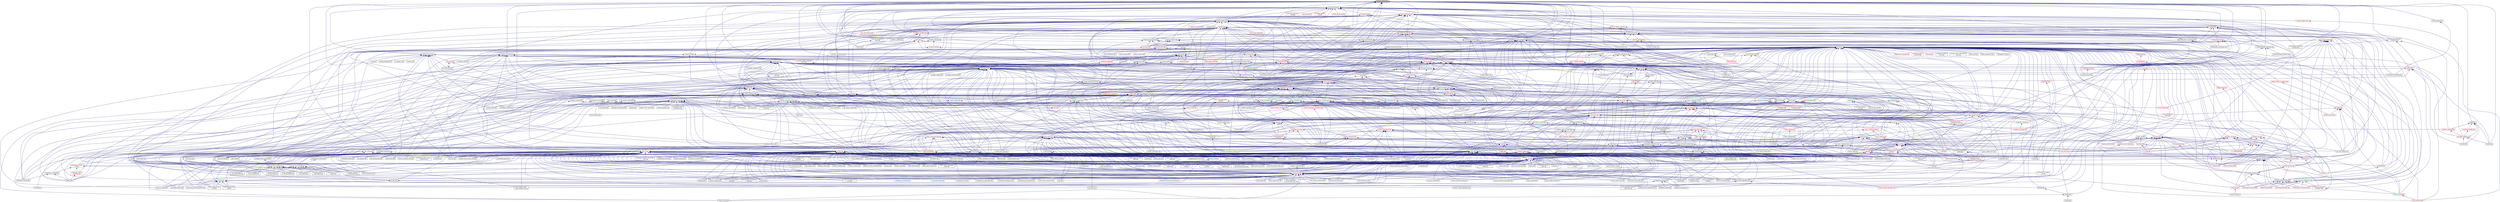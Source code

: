 digraph "unique_function.hpp"
{
  edge [fontname="Helvetica",fontsize="10",labelfontname="Helvetica",labelfontsize="10"];
  node [fontname="Helvetica",fontsize="10",shape=record];
  Node57 [label="unique_function.hpp",height=0.2,width=0.4,color="black", fillcolor="grey75", style="filled", fontcolor="black"];
  Node57 -> Node58 [dir="back",color="midnightblue",fontsize="10",style="solid",fontname="Helvetica"];
  Node58 [label="hpx_fwd.hpp",height=0.2,width=0.4,color="black", fillcolor="white", style="filled",URL="$d5/d46/hpx__fwd_8hpp.html"];
  Node57 -> Node59 [dir="back",color="midnightblue",fontsize="10",style="solid",fontname="Helvetica"];
  Node59 [label="async_colocated.hpp",height=0.2,width=0.4,color="black", fillcolor="white", style="filled",URL="$d3/d0f/async__colocated_8hpp.html"];
  Node59 -> Node60 [dir="back",color="midnightblue",fontsize="10",style="solid",fontname="Helvetica"];
  Node60 [label="async.hpp",height=0.2,width=0.4,color="black", fillcolor="white", style="filled",URL="$d4/d59/include_2async_8hpp.html"];
  Node60 -> Node61 [dir="back",color="midnightblue",fontsize="10",style="solid",fontname="Helvetica"];
  Node61 [label="allgather.cpp",height=0.2,width=0.4,color="black", fillcolor="white", style="filled",URL="$d7/d06/allgather_8cpp.html"];
  Node60 -> Node62 [dir="back",color="midnightblue",fontsize="10",style="solid",fontname="Helvetica"];
  Node62 [label="allgather_and_gate.cpp",height=0.2,width=0.4,color="black", fillcolor="white", style="filled",URL="$d1/d56/allgather__and__gate_8cpp.html"];
  Node60 -> Node63 [dir="back",color="midnightblue",fontsize="10",style="solid",fontname="Helvetica"];
  Node63 [label="apex_fibonacci.cpp",height=0.2,width=0.4,color="black", fillcolor="white", style="filled",URL="$de/de1/apex__fibonacci_8cpp.html"];
  Node60 -> Node64 [dir="back",color="midnightblue",fontsize="10",style="solid",fontname="Helvetica"];
  Node64 [label="apex_policy_engine\l_active_thread_count.cpp",height=0.2,width=0.4,color="black", fillcolor="white", style="filled",URL="$d5/d01/apex__policy__engine__active__thread__count_8cpp.html"];
  Node60 -> Node65 [dir="back",color="midnightblue",fontsize="10",style="solid",fontname="Helvetica"];
  Node65 [label="apex_policy_engine\l_events.cpp",height=0.2,width=0.4,color="black", fillcolor="white", style="filled",URL="$df/d0f/apex__policy__engine__events_8cpp.html"];
  Node60 -> Node66 [dir="back",color="midnightblue",fontsize="10",style="solid",fontname="Helvetica"];
  Node66 [label="apex_policy_engine\l_periodic.cpp",height=0.2,width=0.4,color="black", fillcolor="white", style="filled",URL="$d5/d7b/apex__policy__engine__periodic_8cpp.html"];
  Node60 -> Node67 [dir="back",color="midnightblue",fontsize="10",style="solid",fontname="Helvetica"];
  Node67 [label="nqueen.hpp",height=0.2,width=0.4,color="red", fillcolor="white", style="filled",URL="$da/dfd/stubs_2nqueen_8hpp.html"];
  Node60 -> Node70 [dir="back",color="midnightblue",fontsize="10",style="solid",fontname="Helvetica"];
  Node70 [label="1d_wave_equation.cpp",height=0.2,width=0.4,color="black", fillcolor="white", style="filled",URL="$da/dab/1d__wave__equation_8cpp.html"];
  Node60 -> Node71 [dir="back",color="midnightblue",fontsize="10",style="solid",fontname="Helvetica"];
  Node71 [label="factorial.cpp",height=0.2,width=0.4,color="black", fillcolor="white", style="filled",URL="$d9/d00/factorial_8cpp.html"];
  Node60 -> Node72 [dir="back",color="midnightblue",fontsize="10",style="solid",fontname="Helvetica"];
  Node72 [label="fibonacci.cpp",height=0.2,width=0.4,color="black", fillcolor="white", style="filled",URL="$d9/d89/fibonacci_8cpp.html"];
  Node60 -> Node73 [dir="back",color="midnightblue",fontsize="10",style="solid",fontname="Helvetica"];
  Node73 [label="fibonacci_one.cpp",height=0.2,width=0.4,color="black", fillcolor="white", style="filled",URL="$d8/d78/fibonacci__one_8cpp.html"];
  Node60 -> Node74 [dir="back",color="midnightblue",fontsize="10",style="solid",fontname="Helvetica"];
  Node74 [label="print_to_console.cpp",height=0.2,width=0.4,color="black", fillcolor="white", style="filled",URL="$d7/de6/print__to__console_8cpp.html"];
  Node60 -> Node75 [dir="back",color="midnightblue",fontsize="10",style="solid",fontname="Helvetica"];
  Node75 [label="quicksort.cpp",height=0.2,width=0.4,color="black", fillcolor="white", style="filled",URL="$d3/d1e/quicksort_8cpp.html"];
  Node60 -> Node76 [dir="back",color="midnightblue",fontsize="10",style="solid",fontname="Helvetica"];
  Node76 [label="sierpinski.cpp",height=0.2,width=0.4,color="black", fillcolor="white", style="filled",URL="$d3/d7e/sierpinski_8cpp.html"];
  Node60 -> Node77 [dir="back",color="midnightblue",fontsize="10",style="solid",fontname="Helvetica"];
  Node77 [label="random_mem_access.hpp",height=0.2,width=0.4,color="red", fillcolor="white", style="filled",URL="$d3/d32/stubs_2random__mem__access_8hpp.html"];
  Node60 -> Node80 [dir="back",color="midnightblue",fontsize="10",style="solid",fontname="Helvetica"];
  Node80 [label="interpolator.cpp",height=0.2,width=0.4,color="black", fillcolor="white", style="filled",URL="$d5/d02/interpolator_8cpp.html"];
  Node60 -> Node81 [dir="back",color="midnightblue",fontsize="10",style="solid",fontname="Helvetica"];
  Node81 [label="simple_central_tuplespace.hpp",height=0.2,width=0.4,color="red", fillcolor="white", style="filled",URL="$d0/d4b/stubs_2simple__central__tuplespace_8hpp.html"];
  Node60 -> Node84 [dir="back",color="midnightblue",fontsize="10",style="solid",fontname="Helvetica"];
  Node84 [label="lcos.hpp",height=0.2,width=0.4,color="red", fillcolor="white", style="filled",URL="$d5/deb/lcos_8hpp.html"];
  Node84 -> Node62 [dir="back",color="midnightblue",fontsize="10",style="solid",fontname="Helvetica"];
  Node84 -> Node85 [dir="back",color="midnightblue",fontsize="10",style="solid",fontname="Helvetica"];
  Node85 [label="apex_balance.cpp",height=0.2,width=0.4,color="black", fillcolor="white", style="filled",URL="$d4/d8e/apex__balance_8cpp.html"];
  Node84 -> Node64 [dir="back",color="midnightblue",fontsize="10",style="solid",fontname="Helvetica"];
  Node84 -> Node65 [dir="back",color="midnightblue",fontsize="10",style="solid",fontname="Helvetica"];
  Node84 -> Node66 [dir="back",color="midnightblue",fontsize="10",style="solid",fontname="Helvetica"];
  Node84 -> Node86 [dir="back",color="midnightblue",fontsize="10",style="solid",fontname="Helvetica"];
  Node86 [label="heartbeat.cpp",height=0.2,width=0.4,color="black", fillcolor="white", style="filled",URL="$d8/d98/heartbeat_8cpp.html"];
  Node84 -> Node87 [dir="back",color="midnightblue",fontsize="10",style="solid",fontname="Helvetica"];
  Node87 [label="hello_world_component.hpp",height=0.2,width=0.4,color="red", fillcolor="white", style="filled",URL="$df/df0/hello__world__component_8hpp.html"];
  Node84 -> Node104 [dir="back",color="midnightblue",fontsize="10",style="solid",fontname="Helvetica"];
  Node104 [label="fibonacci_await.cpp",height=0.2,width=0.4,color="black", fillcolor="white", style="filled",URL="$dc/d1c/fibonacci__await_8cpp.html"];
  Node84 -> Node105 [dir="back",color="midnightblue",fontsize="10",style="solid",fontname="Helvetica"];
  Node105 [label="fibonacci_dataflow.cpp",height=0.2,width=0.4,color="black", fillcolor="white", style="filled",URL="$df/d3d/fibonacci__dataflow_8cpp.html"];
  Node84 -> Node106 [dir="back",color="midnightblue",fontsize="10",style="solid",fontname="Helvetica"];
  Node106 [label="fibonacci_futures.cpp",height=0.2,width=0.4,color="black", fillcolor="white", style="filled",URL="$d6/de3/fibonacci__futures_8cpp.html"];
  Node84 -> Node107 [dir="back",color="midnightblue",fontsize="10",style="solid",fontname="Helvetica"];
  Node107 [label="fibonacci_futures_distributed.cpp",height=0.2,width=0.4,color="black", fillcolor="white", style="filled",URL="$d1/dc9/fibonacci__futures__distributed_8cpp.html"];
  Node84 -> Node108 [dir="back",color="midnightblue",fontsize="10",style="solid",fontname="Helvetica"];
  Node108 [label="fractals.cpp",height=0.2,width=0.4,color="black", fillcolor="white", style="filled",URL="$d8/d58/fractals_8cpp.html"];
  Node84 -> Node109 [dir="back",color="midnightblue",fontsize="10",style="solid",fontname="Helvetica"];
  Node109 [label="fractals_executor.cpp",height=0.2,width=0.4,color="black", fillcolor="white", style="filled",URL="$d9/da9/fractals__executor_8cpp.html"];
  Node84 -> Node110 [dir="back",color="midnightblue",fontsize="10",style="solid",fontname="Helvetica"];
  Node110 [label="fractals_struct.cpp",height=0.2,width=0.4,color="black", fillcolor="white", style="filled",URL="$d8/d2f/fractals__struct_8cpp.html"];
  Node84 -> Node111 [dir="back",color="midnightblue",fontsize="10",style="solid",fontname="Helvetica"];
  Node111 [label="hello_world.cpp",height=0.2,width=0.4,color="black", fillcolor="white", style="filled",URL="$d0/d67/hello__world_8cpp.html"];
  Node84 -> Node115 [dir="back",color="midnightblue",fontsize="10",style="solid",fontname="Helvetica"];
  Node115 [label="pingpong.cpp",height=0.2,width=0.4,color="black", fillcolor="white", style="filled",URL="$dd/d4d/pingpong_8cpp.html"];
  Node84 -> Node118 [dir="back",color="midnightblue",fontsize="10",style="solid",fontname="Helvetica"];
  Node118 [label="sheneos_compare.cpp",height=0.2,width=0.4,color="black", fillcolor="white", style="filled",URL="$dc/d11/sheneos__compare_8cpp.html"];
  Node84 -> Node119 [dir="back",color="midnightblue",fontsize="10",style="solid",fontname="Helvetica"];
  Node119 [label="spell_check_file.cpp",height=0.2,width=0.4,color="black", fillcolor="white", style="filled",URL="$df/df7/spell__check__file_8cpp.html"];
  Node84 -> Node120 [dir="back",color="midnightblue",fontsize="10",style="solid",fontname="Helvetica"];
  Node120 [label="spell_check_simple.cpp",height=0.2,width=0.4,color="black", fillcolor="white", style="filled",URL="$dd/d54/spell__check__simple_8cpp.html"];
  Node84 -> Node83 [dir="back",color="midnightblue",fontsize="10",style="solid",fontname="Helvetica"];
  Node83 [label="simple_central_tuplespace\l_client.cpp",height=0.2,width=0.4,color="black", fillcolor="white", style="filled",URL="$d1/d7b/simple__central__tuplespace__client_8cpp.html"];
  Node84 -> Node615 [dir="back",color="midnightblue",fontsize="10",style="solid",fontname="Helvetica"];
  Node615 [label="return_future_2847.cpp",height=0.2,width=0.4,color="black", fillcolor="white", style="filled",URL="$d3/dfe/return__future__2847_8cpp.html"];
  Node84 -> Node616 [dir="back",color="midnightblue",fontsize="10",style="solid",fontname="Helvetica"];
  Node616 [label="return_non_default\l_constructible_2847.cpp",height=0.2,width=0.4,color="black", fillcolor="white", style="filled",URL="$dc/d11/return__non__default__constructible__2847_8cpp.html"];
  Node84 -> Node262 [dir="back",color="midnightblue",fontsize="10",style="solid",fontname="Helvetica"];
  Node262 [label="duplicate_id_registration\l_1596.cpp",height=0.2,width=0.4,color="black", fillcolor="white", style="filled",URL="$db/d8d/duplicate__id__registration__1596_8cpp.html"];
  Node84 -> Node265 [dir="back",color="midnightblue",fontsize="10",style="solid",fontname="Helvetica"];
  Node265 [label="send_gid_keep_component\l_1624.cpp",height=0.2,width=0.4,color="black", fillcolor="white", style="filled",URL="$d9/d49/send__gid__keep__component__1624_8cpp.html"];
  Node84 -> Node617 [dir="back",color="midnightblue",fontsize="10",style="solid",fontname="Helvetica"];
  Node617 [label="async_action_1813.cpp",height=0.2,width=0.4,color="black", fillcolor="white", style="filled",URL="$db/de6/async__action__1813_8cpp.html"];
  Node84 -> Node619 [dir="back",color="midnightblue",fontsize="10",style="solid",fontname="Helvetica"];
  Node619 [label="broadcast_unwrap_future\l_2885.cpp",height=0.2,width=0.4,color="black", fillcolor="white", style="filled",URL="$da/df6/broadcast__unwrap__future__2885_8cpp.html"];
  Node84 -> Node620 [dir="back",color="midnightblue",fontsize="10",style="solid",fontname="Helvetica"];
  Node620 [label="broadcast_wait_for\l_2822.cpp",height=0.2,width=0.4,color="black", fillcolor="white", style="filled",URL="$dd/de7/broadcast__wait__for__2822_8cpp.html"];
  Node84 -> Node628 [dir="back",color="midnightblue",fontsize="10",style="solid",fontname="Helvetica"];
  Node628 [label="function_serialization\l_728.cpp",height=0.2,width=0.4,color="black", fillcolor="white", style="filled",URL="$d8/db1/function__serialization__728_8cpp.html"];
  Node84 -> Node630 [dir="back",color="midnightblue",fontsize="10",style="solid",fontname="Helvetica"];
  Node630 [label="tuple_serialization\l_803.cpp",height=0.2,width=0.4,color="black", fillcolor="white", style="filled",URL="$de/d61/tuple__serialization__803_8cpp.html"];
  Node84 -> Node631 [dir="back",color="midnightblue",fontsize="10",style="solid",fontname="Helvetica"];
  Node631 [label="zero_copy_parcels_1001.cpp",height=0.2,width=0.4,color="black", fillcolor="white", style="filled",URL="$da/dfd/zero__copy__parcels__1001_8cpp.html"];
  Node84 -> Node633 [dir="back",color="midnightblue",fontsize="10",style="solid",fontname="Helvetica"];
  Node633 [label="find_clients_from_prefix.cpp",height=0.2,width=0.4,color="black", fillcolor="white", style="filled",URL="$dc/d15/find__clients__from__prefix_8cpp.html"];
  Node84 -> Node634 [dir="back",color="midnightblue",fontsize="10",style="solid",fontname="Helvetica"];
  Node634 [label="find_ids_from_prefix.cpp",height=0.2,width=0.4,color="black", fillcolor="white", style="filled",URL="$dc/df3/find__ids__from__prefix_8cpp.html"];
  Node84 -> Node635 [dir="back",color="midnightblue",fontsize="10",style="solid",fontname="Helvetica"];
  Node635 [label="get_colocation_id.cpp",height=0.2,width=0.4,color="black", fillcolor="white", style="filled",URL="$dd/d0d/get__colocation__id_8cpp.html"];
  Node84 -> Node636 [dir="back",color="midnightblue",fontsize="10",style="solid",fontname="Helvetica"];
  Node636 [label="apex_action_count.cpp",height=0.2,width=0.4,color="black", fillcolor="white", style="filled",URL="$d8/de5/apex__action__count_8cpp.html"];
  Node84 -> Node645 [dir="back",color="midnightblue",fontsize="10",style="solid",fontname="Helvetica"];
  Node645 [label="async_cb_colocated.cpp",height=0.2,width=0.4,color="black", fillcolor="white", style="filled",URL="$d7/d7f/async__cb__colocated_8cpp.html"];
  Node84 -> Node646 [dir="back",color="midnightblue",fontsize="10",style="solid",fontname="Helvetica"];
  Node646 [label="async_cb_remote.cpp",height=0.2,width=0.4,color="black", fillcolor="white", style="filled",URL="$da/d88/async__cb__remote_8cpp.html"];
  Node84 -> Node647 [dir="back",color="midnightblue",fontsize="10",style="solid",fontname="Helvetica"];
  Node647 [label="async_cb_remote_client.cpp",height=0.2,width=0.4,color="black", fillcolor="white", style="filled",URL="$d2/d31/async__cb__remote__client_8cpp.html"];
  Node84 -> Node648 [dir="back",color="midnightblue",fontsize="10",style="solid",fontname="Helvetica"];
  Node648 [label="async_continue.cpp",height=0.2,width=0.4,color="black", fillcolor="white", style="filled",URL="$d4/d19/async__continue_8cpp.html"];
  Node84 -> Node649 [dir="back",color="midnightblue",fontsize="10",style="solid",fontname="Helvetica"];
  Node649 [label="async_continue_cb.cpp",height=0.2,width=0.4,color="black", fillcolor="white", style="filled",URL="$df/d37/async__continue__cb_8cpp.html"];
  Node84 -> Node650 [dir="back",color="midnightblue",fontsize="10",style="solid",fontname="Helvetica"];
  Node650 [label="async_continue_cb_colocated.cpp",height=0.2,width=0.4,color="black", fillcolor="white", style="filled",URL="$dd/dce/async__continue__cb__colocated_8cpp.html"];
  Node84 -> Node651 [dir="back",color="midnightblue",fontsize="10",style="solid",fontname="Helvetica"];
  Node651 [label="async_local.cpp",height=0.2,width=0.4,color="black", fillcolor="white", style="filled",URL="$d3/d4c/async__local_8cpp.html"];
  Node84 -> Node652 [dir="back",color="midnightblue",fontsize="10",style="solid",fontname="Helvetica"];
  Node652 [label="async_local_executor.cpp",height=0.2,width=0.4,color="black", fillcolor="white", style="filled",URL="$d4/dce/async__local__executor_8cpp.html"];
  Node84 -> Node653 [dir="back",color="midnightblue",fontsize="10",style="solid",fontname="Helvetica"];
  Node653 [label="async_local_executor\l_v1.cpp",height=0.2,width=0.4,color="black", fillcolor="white", style="filled",URL="$da/d4a/async__local__executor__v1_8cpp.html"];
  Node84 -> Node654 [dir="back",color="midnightblue",fontsize="10",style="solid",fontname="Helvetica"];
  Node654 [label="async_remote.cpp",height=0.2,width=0.4,color="black", fillcolor="white", style="filled",URL="$dd/dd8/async__remote_8cpp.html"];
  Node84 -> Node655 [dir="back",color="midnightblue",fontsize="10",style="solid",fontname="Helvetica"];
  Node655 [label="async_remote_client.cpp",height=0.2,width=0.4,color="black", fillcolor="white", style="filled",URL="$d6/d49/async__remote__client_8cpp.html"];
  Node84 -> Node656 [dir="back",color="midnightblue",fontsize="10",style="solid",fontname="Helvetica"];
  Node656 [label="broadcast.cpp",height=0.2,width=0.4,color="black", fillcolor="white", style="filled",URL="$d8/d8b/broadcast_8cpp.html"];
  Node84 -> Node657 [dir="back",color="midnightblue",fontsize="10",style="solid",fontname="Helvetica"];
  Node657 [label="broadcast_apply.cpp",height=0.2,width=0.4,color="black", fillcolor="white", style="filled",URL="$dd/de8/broadcast__apply_8cpp.html"];
  Node84 -> Node662 [dir="back",color="midnightblue",fontsize="10",style="solid",fontname="Helvetica"];
  Node662 [label="fold.cpp",height=0.2,width=0.4,color="black", fillcolor="white", style="filled",URL="$d8/dd8/fold_8cpp.html"];
  Node84 -> Node667 [dir="back",color="midnightblue",fontsize="10",style="solid",fontname="Helvetica"];
  Node667 [label="local_latch.cpp",height=0.2,width=0.4,color="black", fillcolor="white", style="filled",URL="$d4/db4/local__latch_8cpp.html"];
  Node84 -> Node674 [dir="back",color="midnightblue",fontsize="10",style="solid",fontname="Helvetica"];
  Node674 [label="reduce.cpp",height=0.2,width=0.4,color="black", fillcolor="white", style="filled",URL="$d5/d6d/reduce_8cpp.html"];
  Node84 -> Node692 [dir="back",color="midnightblue",fontsize="10",style="solid",fontname="Helvetica"];
  Node692 [label="thread_suspension_executor.cpp",height=0.2,width=0.4,color="black", fillcolor="white", style="filled",URL="$de/d9f/thread__suspension__executor_8cpp.html"];
  Node84 -> Node695 [dir="back",color="midnightblue",fontsize="10",style="solid",fontname="Helvetica"];
  Node695 [label="bind_action.cpp",height=0.2,width=0.4,color="black", fillcolor="white", style="filled",URL="$d7/d85/bind__action_8cpp.html"];
  Node60 -> Node696 [dir="back",color="midnightblue",fontsize="10",style="solid",fontname="Helvetica"];
  Node696 [label="future_overhead.cpp",height=0.2,width=0.4,color="black", fillcolor="white", style="filled",URL="$d3/d79/future__overhead_8cpp.html"];
  Node60 -> Node697 [dir="back",color="midnightblue",fontsize="10",style="solid",fontname="Helvetica"];
  Node697 [label="spinlock_overhead1.cpp",height=0.2,width=0.4,color="black", fillcolor="white", style="filled",URL="$d0/d32/spinlock__overhead1_8cpp.html"];
  Node60 -> Node698 [dir="back",color="midnightblue",fontsize="10",style="solid",fontname="Helvetica"];
  Node698 [label="spinlock_overhead2.cpp",height=0.2,width=0.4,color="black", fillcolor="white", style="filled",URL="$de/d55/spinlock__overhead2_8cpp.html"];
  Node60 -> Node253 [dir="back",color="midnightblue",fontsize="10",style="solid",fontname="Helvetica"];
  Node253 [label="pingpong_performance.cpp",height=0.2,width=0.4,color="black", fillcolor="white", style="filled",URL="$de/d03/pingpong__performance_8cpp.html"];
  Node60 -> Node699 [dir="back",color="midnightblue",fontsize="10",style="solid",fontname="Helvetica"];
  Node699 [label="async_deferred_1523.cpp",height=0.2,width=0.4,color="black", fillcolor="white", style="filled",URL="$da/d8e/async__deferred__1523_8cpp.html"];
  Node60 -> Node700 [dir="back",color="midnightblue",fontsize="10",style="solid",fontname="Helvetica"];
  Node700 [label="component_action_move\l_semantics.cpp",height=0.2,width=0.4,color="black", fillcolor="white", style="filled",URL="$d4/d20/component__action__move__semantics_8cpp.html"];
  Node60 -> Node701 [dir="back",color="midnightblue",fontsize="10",style="solid",fontname="Helvetica"];
  Node701 [label="make_continuation_1615.cpp",height=0.2,width=0.4,color="black", fillcolor="white", style="filled",URL="$d4/d2c/make__continuation__1615_8cpp.html"];
  Node60 -> Node702 [dir="back",color="midnightblue",fontsize="10",style="solid",fontname="Helvetica"];
  Node702 [label="plain_action_1550.cpp",height=0.2,width=0.4,color="black", fillcolor="white", style="filled",URL="$d0/dff/plain__action__1550_8cpp.html"];
  Node60 -> Node703 [dir="back",color="midnightblue",fontsize="10",style="solid",fontname="Helvetica"];
  Node703 [label="plain_action_move_semantics.cpp",height=0.2,width=0.4,color="black", fillcolor="white", style="filled",URL="$db/d0f/plain__action__move__semantics_8cpp.html"];
  Node60 -> Node704 [dir="back",color="midnightblue",fontsize="10",style="solid",fontname="Helvetica"];
  Node704 [label="create_n_components\l_2323.cpp",height=0.2,width=0.4,color="black", fillcolor="white", style="filled",URL="$d9/d8c/create__n__components__2323_8cpp.html"];
  Node60 -> Node617 [dir="back",color="midnightblue",fontsize="10",style="solid",fontname="Helvetica"];
  Node60 -> Node284 [dir="back",color="midnightblue",fontsize="10",style="solid",fontname="Helvetica"];
  Node284 [label="async_callback_with\l_bound_callback.cpp",height=0.2,width=0.4,color="black", fillcolor="white", style="filled",URL="$d2/dae/async__callback__with__bound__callback_8cpp.html"];
  Node60 -> Node705 [dir="back",color="midnightblue",fontsize="10",style="solid",fontname="Helvetica"];
  Node705 [label="future_hang_on_get\l_629.cpp",height=0.2,width=0.4,color="black", fillcolor="white", style="filled",URL="$d6/dfd/future__hang__on__get__629_8cpp.html"];
  Node60 -> Node706 [dir="back",color="midnightblue",fontsize="10",style="solid",fontname="Helvetica"];
  Node706 [label="future_hang_on_then\l_629.cpp",height=0.2,width=0.4,color="black", fillcolor="white", style="filled",URL="$d1/ddc/future__hang__on__then__629_8cpp.html"];
  Node60 -> Node707 [dir="back",color="midnightblue",fontsize="10",style="solid",fontname="Helvetica"];
  Node707 [label="future_hang_on_wait\l_with_callback_629.cpp",height=0.2,width=0.4,color="black", fillcolor="white", style="filled",URL="$d0/d0e/future__hang__on__wait__with__callback__629_8cpp.html"];
  Node60 -> Node628 [dir="back",color="midnightblue",fontsize="10",style="solid",fontname="Helvetica"];
  Node60 -> Node630 [dir="back",color="midnightblue",fontsize="10",style="solid",fontname="Helvetica"];
  Node60 -> Node631 [dir="back",color="midnightblue",fontsize="10",style="solid",fontname="Helvetica"];
  Node60 -> Node362 [dir="back",color="midnightblue",fontsize="10",style="solid",fontname="Helvetica"];
  Node362 [label="managed_refcnt_checker.hpp",height=0.2,width=0.4,color="black", fillcolor="white", style="filled",URL="$d3/d77/stubs_2managed__refcnt__checker_8hpp.html"];
  Node362 -> Node347 [dir="back",color="midnightblue",fontsize="10",style="solid",fontname="Helvetica"];
  Node347 [label="managed_refcnt_checker.hpp",height=0.2,width=0.4,color="red", fillcolor="white", style="filled",URL="$db/dd0/managed__refcnt__checker_8hpp.html"];
  Node347 -> Node348 [dir="back",color="midnightblue",fontsize="10",style="solid",fontname="Helvetica"];
  Node348 [label="credit_exhaustion.cpp",height=0.2,width=0.4,color="black", fillcolor="white", style="filled",URL="$d6/d80/credit__exhaustion_8cpp.html"];
  Node347 -> Node350 [dir="back",color="midnightblue",fontsize="10",style="solid",fontname="Helvetica"];
  Node350 [label="local_embedded_ref\l_to_remote_object.cpp",height=0.2,width=0.4,color="black", fillcolor="white", style="filled",URL="$d6/d34/local__embedded__ref__to__remote__object_8cpp.html"];
  Node347 -> Node351 [dir="back",color="midnightblue",fontsize="10",style="solid",fontname="Helvetica"];
  Node351 [label="refcnted_symbol_to\l_local_object.cpp",height=0.2,width=0.4,color="black", fillcolor="white", style="filled",URL="$d9/deb/refcnted__symbol__to__local__object_8cpp.html"];
  Node347 -> Node352 [dir="back",color="midnightblue",fontsize="10",style="solid",fontname="Helvetica"];
  Node352 [label="refcnted_symbol_to\l_remote_object.cpp",height=0.2,width=0.4,color="black", fillcolor="white", style="filled",URL="$dd/d20/refcnted__symbol__to__remote__object_8cpp.html"];
  Node347 -> Node353 [dir="back",color="midnightblue",fontsize="10",style="solid",fontname="Helvetica"];
  Node353 [label="remote_embedded_ref\l_to_local_object.cpp",height=0.2,width=0.4,color="black", fillcolor="white", style="filled",URL="$d4/ded/remote__embedded__ref__to__local__object_8cpp.html"];
  Node347 -> Node354 [dir="back",color="midnightblue",fontsize="10",style="solid",fontname="Helvetica"];
  Node354 [label="remote_embedded_ref\l_to_remote_object.cpp",height=0.2,width=0.4,color="black", fillcolor="white", style="filled",URL="$dc/dca/remote__embedded__ref__to__remote__object_8cpp.html"];
  Node347 -> Node356 [dir="back",color="midnightblue",fontsize="10",style="solid",fontname="Helvetica"];
  Node356 [label="scoped_ref_to_remote\l_object.cpp",height=0.2,width=0.4,color="black", fillcolor="white", style="filled",URL="$de/d85/scoped__ref__to__remote__object_8cpp.html"];
  Node347 -> Node358 [dir="back",color="midnightblue",fontsize="10",style="solid",fontname="Helvetica"];
  Node358 [label="uncounted_symbol_to\l_local_object.cpp",height=0.2,width=0.4,color="black", fillcolor="white", style="filled",URL="$de/d5f/uncounted__symbol__to__local__object_8cpp.html"];
  Node347 -> Node359 [dir="back",color="midnightblue",fontsize="10",style="solid",fontname="Helvetica"];
  Node359 [label="uncounted_symbol_to\l_remote_object.cpp",height=0.2,width=0.4,color="black", fillcolor="white", style="filled",URL="$d5/d86/uncounted__symbol__to__remote__object_8cpp.html"];
  Node60 -> Node366 [dir="back",color="midnightblue",fontsize="10",style="solid",fontname="Helvetica"];
  Node366 [label="simple_refcnt_checker.hpp",height=0.2,width=0.4,color="black", fillcolor="white", style="filled",URL="$da/d8e/stubs_2simple__refcnt__checker_8hpp.html"];
  Node366 -> Node367 [dir="back",color="midnightblue",fontsize="10",style="solid",fontname="Helvetica"];
  Node367 [label="simple_refcnt_checker.hpp",height=0.2,width=0.4,color="red", fillcolor="white", style="filled",URL="$dd/d4e/simple__refcnt__checker_8hpp.html"];
  Node367 -> Node348 [dir="back",color="midnightblue",fontsize="10",style="solid",fontname="Helvetica"];
  Node367 -> Node350 [dir="back",color="midnightblue",fontsize="10",style="solid",fontname="Helvetica"];
  Node367 -> Node351 [dir="back",color="midnightblue",fontsize="10",style="solid",fontname="Helvetica"];
  Node367 -> Node352 [dir="back",color="midnightblue",fontsize="10",style="solid",fontname="Helvetica"];
  Node367 -> Node353 [dir="back",color="midnightblue",fontsize="10",style="solid",fontname="Helvetica"];
  Node367 -> Node354 [dir="back",color="midnightblue",fontsize="10",style="solid",fontname="Helvetica"];
  Node367 -> Node356 [dir="back",color="midnightblue",fontsize="10",style="solid",fontname="Helvetica"];
  Node367 -> Node358 [dir="back",color="midnightblue",fontsize="10",style="solid",fontname="Helvetica"];
  Node367 -> Node359 [dir="back",color="midnightblue",fontsize="10",style="solid",fontname="Helvetica"];
  Node60 -> Node348 [dir="back",color="midnightblue",fontsize="10",style="solid",fontname="Helvetica"];
  Node60 -> Node633 [dir="back",color="midnightblue",fontsize="10",style="solid",fontname="Helvetica"];
  Node60 -> Node634 [dir="back",color="midnightblue",fontsize="10",style="solid",fontname="Helvetica"];
  Node60 -> Node635 [dir="back",color="midnightblue",fontsize="10",style="solid",fontname="Helvetica"];
  Node60 -> Node636 [dir="back",color="midnightblue",fontsize="10",style="solid",fontname="Helvetica"];
  Node60 -> Node708 [dir="back",color="midnightblue",fontsize="10",style="solid",fontname="Helvetica"];
  Node708 [label="distribution_policy\l_executor.cpp",height=0.2,width=0.4,color="black", fillcolor="white", style="filled",URL="$da/d92/distribution__policy__executor_8cpp.html"];
  Node60 -> Node709 [dir="back",color="midnightblue",fontsize="10",style="solid",fontname="Helvetica"];
  Node709 [label="distribution_policy\l_executor_v1.cpp",height=0.2,width=0.4,color="black", fillcolor="white", style="filled",URL="$dd/d43/distribution__policy__executor__v1_8cpp.html"];
  Node60 -> Node645 [dir="back",color="midnightblue",fontsize="10",style="solid",fontname="Helvetica"];
  Node60 -> Node646 [dir="back",color="midnightblue",fontsize="10",style="solid",fontname="Helvetica"];
  Node60 -> Node647 [dir="back",color="midnightblue",fontsize="10",style="solid",fontname="Helvetica"];
  Node60 -> Node648 [dir="back",color="midnightblue",fontsize="10",style="solid",fontname="Helvetica"];
  Node60 -> Node649 [dir="back",color="midnightblue",fontsize="10",style="solid",fontname="Helvetica"];
  Node60 -> Node650 [dir="back",color="midnightblue",fontsize="10",style="solid",fontname="Helvetica"];
  Node60 -> Node651 [dir="back",color="midnightblue",fontsize="10",style="solid",fontname="Helvetica"];
  Node60 -> Node652 [dir="back",color="midnightblue",fontsize="10",style="solid",fontname="Helvetica"];
  Node60 -> Node653 [dir="back",color="midnightblue",fontsize="10",style="solid",fontname="Helvetica"];
  Node60 -> Node654 [dir="back",color="midnightblue",fontsize="10",style="solid",fontname="Helvetica"];
  Node60 -> Node655 [dir="back",color="midnightblue",fontsize="10",style="solid",fontname="Helvetica"];
  Node60 -> Node375 [dir="back",color="midnightblue",fontsize="10",style="solid",fontname="Helvetica"];
  Node375 [label="await.cpp",height=0.2,width=0.4,color="black", fillcolor="white", style="filled",URL="$d6/d41/await_8cpp.html"];
  Node60 -> Node710 [dir="back",color="midnightblue",fontsize="10",style="solid",fontname="Helvetica"];
  Node710 [label="future_wait.cpp",height=0.2,width=0.4,color="black", fillcolor="white", style="filled",URL="$d6/d2f/future__wait_8cpp.html"];
  Node60 -> Node692 [dir="back",color="midnightblue",fontsize="10",style="solid",fontname="Helvetica"];
  Node60 -> Node695 [dir="back",color="midnightblue",fontsize="10",style="solid",fontname="Helvetica"];
  Node60 -> Node711 [dir="back",color="midnightblue",fontsize="10",style="solid",fontname="Helvetica"];
  Node711 [label="unwrap.cpp",height=0.2,width=0.4,color="black", fillcolor="white", style="filled",URL="$df/d62/unwrap_8cpp.html"];
  Node59 -> Node712 [dir="back",color="midnightblue",fontsize="10",style="solid",fontname="Helvetica"];
  Node712 [label="broadcast.hpp",height=0.2,width=0.4,color="black", fillcolor="white", style="filled",URL="$d8/d93/hpx_2lcos_2broadcast_8hpp.html"];
  Node712 -> Node713 [dir="back",color="midnightblue",fontsize="10",style="solid",fontname="Helvetica"];
  Node713 [label="spmd_block.hpp",height=0.2,width=0.4,color="red", fillcolor="white", style="filled",URL="$d3/d34/lcos_2spmd__block_8hpp.html"];
  Node712 -> Node726 [dir="back",color="midnightblue",fontsize="10",style="solid",fontname="Helvetica"];
  Node726 [label="addressing_service.cpp",height=0.2,width=0.4,color="black", fillcolor="white", style="filled",URL="$d7/d38/addressing__service_8cpp.html"];
  Node712 -> Node727 [dir="back",color="midnightblue",fontsize="10",style="solid",fontname="Helvetica"];
  Node727 [label="runtime_support_server.cpp",height=0.2,width=0.4,color="black", fillcolor="white", style="filled",URL="$de/d5c/runtime__support__server_8cpp.html"];
  Node712 -> Node286 [dir="back",color="midnightblue",fontsize="10",style="solid",fontname="Helvetica"];
  Node286 [label="barrier_hang.cpp",height=0.2,width=0.4,color="black", fillcolor="white", style="filled",URL="$dd/d8b/barrier__hang_8cpp.html"];
  Node712 -> Node619 [dir="back",color="midnightblue",fontsize="10",style="solid",fontname="Helvetica"];
  Node712 -> Node620 [dir="back",color="midnightblue",fontsize="10",style="solid",fontname="Helvetica"];
  Node712 -> Node656 [dir="back",color="midnightblue",fontsize="10",style="solid",fontname="Helvetica"];
  Node712 -> Node657 [dir="back",color="midnightblue",fontsize="10",style="solid",fontname="Helvetica"];
  Node59 -> Node728 [dir="back",color="midnightblue",fontsize="10",style="solid",fontname="Helvetica"];
  Node728 [label="async_colocated_callback.hpp",height=0.2,width=0.4,color="black", fillcolor="white", style="filled",URL="$d7/df0/async__colocated__callback_8hpp.html"];
  Node728 -> Node60 [dir="back",color="midnightblue",fontsize="10",style="solid",fontname="Helvetica"];
  Node728 -> Node729 [dir="back",color="midnightblue",fontsize="10",style="solid",fontname="Helvetica"];
  Node729 [label="colocating_distribution\l_policy.hpp",height=0.2,width=0.4,color="black", fillcolor="white", style="filled",URL="$d2/db5/colocating__distribution__policy_8hpp.html"];
  Node729 -> Node730 [dir="back",color="midnightblue",fontsize="10",style="solid",fontname="Helvetica"];
  Node730 [label="components.hpp",height=0.2,width=0.4,color="red", fillcolor="white", style="filled",URL="$d2/d8d/components_8hpp.html"];
  Node730 -> Node731 [dir="back",color="midnightblue",fontsize="10",style="solid",fontname="Helvetica"];
  Node731 [label="template_accumulator.hpp",height=0.2,width=0.4,color="red", fillcolor="white", style="filled",URL="$d0/d3f/server_2template__accumulator_8hpp.html"];
  Node730 -> Node137 [dir="back",color="midnightblue",fontsize="10",style="solid",fontname="Helvetica"];
  Node137 [label="template_function_accumulator.hpp",height=0.2,width=0.4,color="red", fillcolor="white", style="filled",URL="$d7/da6/server_2template__function__accumulator_8hpp.html"];
  Node730 -> Node142 [dir="back",color="midnightblue",fontsize="10",style="solid",fontname="Helvetica"];
  Node142 [label="allgather_module.cpp",height=0.2,width=0.4,color="black", fillcolor="white", style="filled",URL="$df/de4/allgather__module_8cpp.html"];
  Node730 -> Node735 [dir="back",color="midnightblue",fontsize="10",style="solid",fontname="Helvetica"];
  Node735 [label="allgather_and_gate.hpp",height=0.2,width=0.4,color="black", fillcolor="white", style="filled",URL="$d9/dbb/allgather__and__gate_8hpp.html"];
  Node735 -> Node142 [dir="back",color="midnightblue",fontsize="10",style="solid",fontname="Helvetica"];
  Node735 -> Node62 [dir="back",color="midnightblue",fontsize="10",style="solid",fontname="Helvetica"];
  Node735 -> Node143 [dir="back",color="midnightblue",fontsize="10",style="solid",fontname="Helvetica"];
  Node143 [label="ag_client.cpp",height=0.2,width=0.4,color="black", fillcolor="white", style="filled",URL="$d4/d5d/ag__client_8cpp.html"];
  Node730 -> Node147 [dir="back",color="midnightblue",fontsize="10",style="solid",fontname="Helvetica"];
  Node147 [label="cancelable_action.hpp",height=0.2,width=0.4,color="red", fillcolor="white", style="filled",URL="$d5/d4d/server_2cancelable__action_8hpp.html"];
  Node730 -> Node87 [dir="back",color="midnightblue",fontsize="10",style="solid",fontname="Helvetica"];
  Node730 -> Node166 [dir="back",color="midnightblue",fontsize="10",style="solid",fontname="Helvetica"];
  Node166 [label="sine.cpp",height=0.2,width=0.4,color="black", fillcolor="white", style="filled",URL="$d3/d0d/server_2sine_8cpp.html"];
  Node730 -> Node738 [dir="back",color="midnightblue",fontsize="10",style="solid",fontname="Helvetica"];
  Node738 [label="component_ctors.cpp",height=0.2,width=0.4,color="black", fillcolor="white", style="filled",URL="$d3/d2a/component__ctors_8cpp.html"];
  Node730 -> Node739 [dir="back",color="midnightblue",fontsize="10",style="solid",fontname="Helvetica"];
  Node739 [label="component_in_executable.cpp",height=0.2,width=0.4,color="black", fillcolor="white", style="filled",URL="$d8/d4b/component__in__executable_8cpp.html"];
  Node730 -> Node740 [dir="back",color="midnightblue",fontsize="10",style="solid",fontname="Helvetica"];
  Node740 [label="component_inheritance.cpp",height=0.2,width=0.4,color="black", fillcolor="white", style="filled",URL="$d8/d55/component__inheritance_8cpp.html"];
  Node730 -> Node741 [dir="back",color="midnightblue",fontsize="10",style="solid",fontname="Helvetica"];
  Node741 [label="component_with_executor.cpp",height=0.2,width=0.4,color="black", fillcolor="white", style="filled",URL="$d4/d20/component__with__executor_8cpp.html"];
  Node730 -> Node71 [dir="back",color="midnightblue",fontsize="10",style="solid",fontname="Helvetica"];
  Node730 -> Node111 [dir="back",color="midnightblue",fontsize="10",style="solid",fontname="Helvetica"];
  Node730 -> Node115 [dir="back",color="midnightblue",fontsize="10",style="solid",fontname="Helvetica"];
  Node730 -> Node118 [dir="back",color="midnightblue",fontsize="10",style="solid",fontname="Helvetica"];
  Node730 -> Node209 [dir="back",color="midnightblue",fontsize="10",style="solid",fontname="Helvetica"];
  Node209 [label="throttle.hpp",height=0.2,width=0.4,color="black", fillcolor="white", style="filled",URL="$db/dc9/server_2throttle_8hpp.html"];
  Node209 -> Node208 [dir="back",color="midnightblue",fontsize="10",style="solid",fontname="Helvetica"];
  Node208 [label="throttle.cpp",height=0.2,width=0.4,color="black", fillcolor="white", style="filled",URL="$de/d56/server_2throttle_8cpp.html"];
  Node209 -> Node210 [dir="back",color="midnightblue",fontsize="10",style="solid",fontname="Helvetica"];
  Node210 [label="throttle.hpp",height=0.2,width=0.4,color="black", fillcolor="white", style="filled",URL="$d5/dec/stubs_2throttle_8hpp.html"];
  Node210 -> Node211 [dir="back",color="midnightblue",fontsize="10",style="solid",fontname="Helvetica"];
  Node211 [label="throttle.hpp",height=0.2,width=0.4,color="black", fillcolor="white", style="filled",URL="$d2/d2e/throttle_8hpp.html"];
  Node211 -> Node212 [dir="back",color="midnightblue",fontsize="10",style="solid",fontname="Helvetica"];
  Node212 [label="throttle.cpp",height=0.2,width=0.4,color="black", fillcolor="white", style="filled",URL="$db/d02/throttle_8cpp.html"];
  Node211 -> Node213 [dir="back",color="midnightblue",fontsize="10",style="solid",fontname="Helvetica"];
  Node213 [label="throttle_client.cpp",height=0.2,width=0.4,color="black", fillcolor="white", style="filled",URL="$d0/db7/throttle__client_8cpp.html"];
  Node730 -> Node213 [dir="back",color="midnightblue",fontsize="10",style="solid",fontname="Helvetica"];
  Node730 -> Node222 [dir="back",color="midnightblue",fontsize="10",style="solid",fontname="Helvetica"];
  Node222 [label="simple_central_tuplespace.hpp",height=0.2,width=0.4,color="black", fillcolor="white", style="filled",URL="$db/d69/server_2simple__central__tuplespace_8hpp.html"];
  Node222 -> Node223 [dir="back",color="midnightblue",fontsize="10",style="solid",fontname="Helvetica"];
  Node223 [label="simple_central_tuplespace.cpp",height=0.2,width=0.4,color="black", fillcolor="white", style="filled",URL="$d3/dec/simple__central__tuplespace_8cpp.html"];
  Node222 -> Node81 [dir="back",color="midnightblue",fontsize="10",style="solid",fontname="Helvetica"];
  Node730 -> Node765 [dir="back",color="midnightblue",fontsize="10",style="solid",fontname="Helvetica"];
  Node765 [label="runtime.hpp",height=0.2,width=0.4,color="red", fillcolor="white", style="filled",URL="$d5/d15/include_2runtime_8hpp.html"];
  Node765 -> Node743 [dir="back",color="midnightblue",fontsize="10",style="solid",fontname="Helvetica"];
  Node743 [label="async_io_action.cpp",height=0.2,width=0.4,color="black", fillcolor="white", style="filled",URL="$d3/df5/async__io__action_8cpp.html"];
  Node765 -> Node747 [dir="back",color="midnightblue",fontsize="10",style="solid",fontname="Helvetica"];
  Node747 [label="rnd_future_reduce.cpp",height=0.2,width=0.4,color="black", fillcolor="white", style="filled",URL="$d1/db5/rnd__future__reduce_8cpp.html"];
  Node765 -> Node191 [dir="back",color="midnightblue",fontsize="10",style="solid",fontname="Helvetica"];
  Node191 [label="oversubscribing_resource\l_partitioner.cpp",height=0.2,width=0.4,color="black", fillcolor="white", style="filled",URL="$dd/dee/oversubscribing__resource__partitioner_8cpp.html"];
  Node765 -> Node192 [dir="back",color="midnightblue",fontsize="10",style="solid",fontname="Helvetica"];
  Node192 [label="simple_resource_partitioner.cpp",height=0.2,width=0.4,color="black", fillcolor="white", style="filled",URL="$d5/df9/simple__resource__partitioner_8cpp.html"];
  Node765 -> Node703 [dir="back",color="midnightblue",fontsize="10",style="solid",fontname="Helvetica"];
  Node765 -> Node705 [dir="back",color="midnightblue",fontsize="10",style="solid",fontname="Helvetica"];
  Node765 -> Node706 [dir="back",color="midnightblue",fontsize="10",style="solid",fontname="Helvetica"];
  Node765 -> Node707 [dir="back",color="midnightblue",fontsize="10",style="solid",fontname="Helvetica"];
  Node730 -> Node782 [dir="back",color="midnightblue",fontsize="10",style="solid",fontname="Helvetica"];
  Node782 [label="action_move_semantics.hpp",height=0.2,width=0.4,color="red", fillcolor="white", style="filled",URL="$dc/d9e/server_2action__move__semantics_8hpp.html"];
  Node730 -> Node615 [dir="back",color="midnightblue",fontsize="10",style="solid",fontname="Helvetica"];
  Node730 -> Node616 [dir="back",color="midnightblue",fontsize="10",style="solid",fontname="Helvetica"];
  Node730 -> Node262 [dir="back",color="midnightblue",fontsize="10",style="solid",fontname="Helvetica"];
  Node730 -> Node265 [dir="back",color="midnightblue",fontsize="10",style="solid",fontname="Helvetica"];
  Node730 -> Node704 [dir="back",color="midnightblue",fontsize="10",style="solid",fontname="Helvetica"];
  Node730 -> Node617 [dir="back",color="midnightblue",fontsize="10",style="solid",fontname="Helvetica"];
  Node730 -> Node789 [dir="back",color="midnightblue",fontsize="10",style="solid",fontname="Helvetica"];
  Node789 [label="future_serialization\l_1898.cpp",height=0.2,width=0.4,color="black", fillcolor="white", style="filled",URL="$da/dde/future__serialization__1898_8cpp.html"];
  Node730 -> Node633 [dir="back",color="midnightblue",fontsize="10",style="solid",fontname="Helvetica"];
  Node730 -> Node634 [dir="back",color="midnightblue",fontsize="10",style="solid",fontname="Helvetica"];
  Node730 -> Node635 [dir="back",color="midnightblue",fontsize="10",style="solid",fontname="Helvetica"];
  Node730 -> Node708 [dir="back",color="midnightblue",fontsize="10",style="solid",fontname="Helvetica"];
  Node730 -> Node709 [dir="back",color="midnightblue",fontsize="10",style="solid",fontname="Helvetica"];
  Node730 -> Node645 [dir="back",color="midnightblue",fontsize="10",style="solid",fontname="Helvetica"];
  Node730 -> Node646 [dir="back",color="midnightblue",fontsize="10",style="solid",fontname="Helvetica"];
  Node730 -> Node647 [dir="back",color="midnightblue",fontsize="10",style="solid",fontname="Helvetica"];
  Node730 -> Node650 [dir="back",color="midnightblue",fontsize="10",style="solid",fontname="Helvetica"];
  Node730 -> Node654 [dir="back",color="midnightblue",fontsize="10",style="solid",fontname="Helvetica"];
  Node730 -> Node655 [dir="back",color="midnightblue",fontsize="10",style="solid",fontname="Helvetica"];
  Node729 -> Node799 [dir="back",color="midnightblue",fontsize="10",style="solid",fontname="Helvetica"];
  Node799 [label="dispatch.hpp",height=0.2,width=0.4,color="red", fillcolor="white", style="filled",URL="$d6/dc5/segmented__algorithms_2detail_2dispatch_8hpp.html"];
  Node799 -> Node816 [dir="back",color="midnightblue",fontsize="10",style="solid",fontname="Helvetica"];
  Node816 [label="scan.hpp",height=0.2,width=0.4,color="red", fillcolor="white", style="filled",URL="$de/dc0/scan_8hpp.html"];
  Node59 -> Node891 [dir="back",color="midnightblue",fontsize="10",style="solid",fontname="Helvetica"];
  Node891 [label="fold.hpp",height=0.2,width=0.4,color="black", fillcolor="white", style="filled",URL="$d2/d95/fold_8hpp.html"];
  Node891 -> Node662 [dir="back",color="midnightblue",fontsize="10",style="solid",fontname="Helvetica"];
  Node59 -> Node892 [dir="back",color="midnightblue",fontsize="10",style="solid",fontname="Helvetica"];
  Node892 [label="reduce.hpp",height=0.2,width=0.4,color="black", fillcolor="white", style="filled",URL="$d6/d4e/lcos_2reduce_8hpp.html"];
  Node892 -> Node893 [dir="back",color="midnightblue",fontsize="10",style="solid",fontname="Helvetica"];
  Node893 [label="partition_unordered\l_map_component.hpp",height=0.2,width=0.4,color="red", fillcolor="white", style="filled",URL="$d8/df3/partition__unordered__map__component_8hpp.html"];
  Node893 -> Node894 [dir="back",color="midnightblue",fontsize="10",style="solid",fontname="Helvetica"];
  Node894 [label="unordered_map.hpp",height=0.2,width=0.4,color="red", fillcolor="white", style="filled",URL="$d9/ddf/hpx_2components_2containers_2unordered_2unordered__map_8hpp.html"];
  Node894 -> Node907 [dir="back",color="midnightblue",fontsize="10",style="solid",fontname="Helvetica"];
  Node907 [label="partition_unordered\l_map_component.cpp",height=0.2,width=0.4,color="black", fillcolor="white", style="filled",URL="$d5/d34/partition__unordered__map__component_8cpp.html"];
  Node893 -> Node907 [dir="back",color="midnightblue",fontsize="10",style="solid",fontname="Helvetica"];
  Node892 -> Node84 [dir="back",color="midnightblue",fontsize="10",style="solid",fontname="Helvetica"];
  Node892 -> Node674 [dir="back",color="midnightblue",fontsize="10",style="solid",fontname="Helvetica"];
  Node59 -> Node729 [dir="back",color="midnightblue",fontsize="10",style="solid",fontname="Helvetica"];
  Node59 -> Node909 [dir="back",color="midnightblue",fontsize="10",style="solid",fontname="Helvetica"];
  Node909 [label="copy_component.hpp",height=0.2,width=0.4,color="black", fillcolor="white", style="filled",URL="$d4/ddd/copy__component_8hpp.html"];
  Node909 -> Node910 [dir="back",color="midnightblue",fontsize="10",style="solid",fontname="Helvetica"];
  Node910 [label="partitioned_vector\l_decl.hpp",height=0.2,width=0.4,color="red", fillcolor="white", style="filled",URL="$d2/d77/partitioned__vector__decl_8hpp.html"];
  Node910 -> Node919 [dir="back",color="midnightblue",fontsize="10",style="solid",fontname="Helvetica"];
  Node919 [label="partitioned_vector\l_component_impl.hpp",height=0.2,width=0.4,color="red", fillcolor="white", style="filled",URL="$d1/d79/partitioned__vector__component__impl_8hpp.html"];
  Node919 -> Node921 [dir="back",color="midnightblue",fontsize="10",style="solid",fontname="Helvetica"];
  Node921 [label="partitioned_vector\l_impl.hpp",height=0.2,width=0.4,color="red", fillcolor="white", style="filled",URL="$d0/db1/partitioned__vector__impl_8hpp.html"];
  Node910 -> Node921 [dir="back",color="midnightblue",fontsize="10",style="solid",fontname="Helvetica"];
  Node909 -> Node921 [dir="back",color="midnightblue",fontsize="10",style="solid",fontname="Helvetica"];
  Node909 -> Node894 [dir="back",color="midnightblue",fontsize="10",style="solid",fontname="Helvetica"];
  Node909 -> Node730 [dir="back",color="midnightblue",fontsize="10",style="solid",fontname="Helvetica"];
  Node59 -> Node926 [dir="back",color="midnightblue",fontsize="10",style="solid",fontname="Helvetica"];
  Node926 [label="migrate_component.hpp",height=0.2,width=0.4,color="black", fillcolor="white", style="filled",URL="$d2/dd9/migrate__component_8hpp.html"];
  Node926 -> Node730 [dir="back",color="midnightblue",fontsize="10",style="solid",fontname="Helvetica"];
  Node57 -> Node927 [dir="back",color="midnightblue",fontsize="10",style="solid",fontname="Helvetica"];
  Node927 [label="future_data.hpp",height=0.2,width=0.4,color="black", fillcolor="white", style="filled",URL="$d6/db9/future__data_8hpp.html"];
  Node927 -> Node928 [dir="back",color="midnightblue",fontsize="10",style="solid",fontname="Helvetica"];
  Node928 [label="promise_base.hpp",height=0.2,width=0.4,color="black", fillcolor="white", style="filled",URL="$d0/d70/promise__base_8hpp.html"];
  Node928 -> Node929 [dir="back",color="midnightblue",fontsize="10",style="solid",fontname="Helvetica"];
  Node929 [label="promise.hpp",height=0.2,width=0.4,color="black", fillcolor="white", style="filled",URL="$db/d3f/promise_8hpp.html"];
  Node929 -> Node930 [dir="back",color="midnightblue",fontsize="10",style="solid",fontname="Helvetica"];
  Node930 [label="packaged_action.hpp",height=0.2,width=0.4,color="red", fillcolor="white", style="filled",URL="$dd/d59/packaged__action_8hpp.html"];
  Node930 -> Node84 [dir="back",color="midnightblue",fontsize="10",style="solid",fontname="Helvetica"];
  Node930 -> Node931 [dir="back",color="midnightblue",fontsize="10",style="solid",fontname="Helvetica"];
  Node931 [label="async_continue.hpp",height=0.2,width=0.4,color="red", fillcolor="white", style="filled",URL="$d9/d8b/async__continue_8hpp.html"];
  Node931 -> Node932 [dir="back",color="midnightblue",fontsize="10",style="solid",fontname="Helvetica"];
  Node932 [label="async.hpp",height=0.2,width=0.4,color="red", fillcolor="white", style="filled",URL="$d5/d2c/async_8hpp.html"];
  Node932 -> Node98 [dir="back",color="midnightblue",fontsize="10",style="solid",fontname="Helvetica"];
  Node98 [label="stencil_iterator.cpp",height=0.2,width=0.4,color="black", fillcolor="white", style="filled",URL="$d6/de1/server_2stencil__iterator_8cpp.html"];
  Node932 -> Node933 [dir="back",color="midnightblue",fontsize="10",style="solid",fontname="Helvetica"];
  Node933 [label="apply.hpp",height=0.2,width=0.4,color="red", fillcolor="white", style="filled",URL="$d7/d4c/apply_8hpp.html"];
  Node933 -> Node943 [dir="back",color="midnightblue",fontsize="10",style="solid",fontname="Helvetica"];
  Node943 [label="dataflow.hpp",height=0.2,width=0.4,color="red", fillcolor="white", style="filled",URL="$db/d03/lcos_2dataflow_8hpp.html"];
  Node943 -> Node1049 [dir="back",color="midnightblue",fontsize="10",style="solid",fontname="Helvetica"];
  Node1049 [label="dataflow.hpp",height=0.2,width=0.4,color="red", fillcolor="white", style="filled",URL="$d8/de2/lcos_2local_2dataflow_8hpp.html"];
  Node1049 -> Node816 [dir="back",color="midnightblue",fontsize="10",style="solid",fontname="Helvetica"];
  Node943 -> Node1029 [dir="back",color="midnightblue",fontsize="10",style="solid",fontname="Helvetica"];
  Node1029 [label="partition.hpp",height=0.2,width=0.4,color="red", fillcolor="white", style="filled",URL="$db/d01/hpx_2parallel_2algorithms_2partition_8hpp.html"];
  Node943 -> Node1050 [dir="back",color="midnightblue",fontsize="10",style="solid",fontname="Helvetica"];
  Node1050 [label="performance_counter\l_set.hpp",height=0.2,width=0.4,color="red", fillcolor="white", style="filled",URL="$db/d5c/performance__counter__set_8hpp.html"];
  Node1050 -> Node1055 [dir="back",color="midnightblue",fontsize="10",style="solid",fontname="Helvetica"];
  Node1055 [label="arithmetics_counter.hpp",height=0.2,width=0.4,color="black", fillcolor="white", style="filled",URL="$d1/d64/arithmetics__counter_8hpp.html"];
  Node1055 -> Node1056 [dir="back",color="midnightblue",fontsize="10",style="solid",fontname="Helvetica"];
  Node1056 [label="registry.cpp",height=0.2,width=0.4,color="black", fillcolor="white", style="filled",URL="$d6/d72/registry_8cpp.html"];
  Node1055 -> Node1057 [dir="back",color="midnightblue",fontsize="10",style="solid",fontname="Helvetica"];
  Node1057 [label="arithmetics_counter.cpp",height=0.2,width=0.4,color="black", fillcolor="white", style="filled",URL="$d8/daf/arithmetics__counter_8cpp.html"];
  Node1050 -> Node1058 [dir="back",color="midnightblue",fontsize="10",style="solid",fontname="Helvetica"];
  Node1058 [label="arithmetics_counter\l_extended.hpp",height=0.2,width=0.4,color="red", fillcolor="white", style="filled",URL="$d1/d32/arithmetics__counter__extended_8hpp.html"];
  Node1058 -> Node1056 [dir="back",color="midnightblue",fontsize="10",style="solid",fontname="Helvetica"];
  Node1050 -> Node1064 [dir="back",color="midnightblue",fontsize="10",style="solid",fontname="Helvetica"];
  Node1064 [label="performance_counter\l_set.cpp",height=0.2,width=0.4,color="black", fillcolor="white", style="filled",URL="$dd/dcb/performance__counter__set_8cpp.html"];
  Node933 -> Node1065 [dir="back",color="midnightblue",fontsize="10",style="solid",fontname="Helvetica"];
  Node1065 [label="parallel_executor.hpp",height=0.2,width=0.4,color="red", fillcolor="white", style="filled",URL="$d8/d39/parallel__executor_8hpp.html"];
  Node1065 -> Node1074 [dir="back",color="midnightblue",fontsize="10",style="solid",fontname="Helvetica"];
  Node1074 [label="timed_executors.hpp",height=0.2,width=0.4,color="red", fillcolor="white", style="filled",URL="$da/d91/timed__executors_8hpp.html"];
  Node1074 -> Node1075 [dir="back",color="midnightblue",fontsize="10",style="solid",fontname="Helvetica"];
  Node1075 [label="timed_execution.hpp",height=0.2,width=0.4,color="black", fillcolor="white", style="filled",URL="$da/dc1/timed__execution_8hpp.html"];
  Node1075 -> Node1076 [dir="back",color="midnightblue",fontsize="10",style="solid",fontname="Helvetica"];
  Node1076 [label="execution.hpp",height=0.2,width=0.4,color="red", fillcolor="white", style="filled",URL="$d7/d7f/execution_8hpp.html"];
  Node1076 -> Node286 [dir="back",color="midnightblue",fontsize="10",style="solid",fontname="Helvetica"];
  Node1075 -> Node1079 [dir="back",color="midnightblue",fontsize="10",style="solid",fontname="Helvetica"];
  Node1079 [label="thread_timed_execution.hpp",height=0.2,width=0.4,color="black", fillcolor="white", style="filled",URL="$dd/dd0/thread__timed__execution_8hpp.html"];
  Node1079 -> Node1076 [dir="back",color="midnightblue",fontsize="10",style="solid",fontname="Helvetica"];
  Node1079 -> Node1080 [dir="back",color="midnightblue",fontsize="10",style="solid",fontname="Helvetica"];
  Node1080 [label="default_executor.hpp",height=0.2,width=0.4,color="red", fillcolor="white", style="filled",URL="$dc/df1/parallel_2executors_2default__executor_8hpp.html"];
  Node1079 -> Node1083 [dir="back",color="midnightblue",fontsize="10",style="solid",fontname="Helvetica"];
  Node1083 [label="this_thread_executors.hpp",height=0.2,width=0.4,color="red", fillcolor="white", style="filled",URL="$da/d68/parallel_2executors_2this__thread__executors_8hpp.html"];
  Node1079 -> Node1084 [dir="back",color="midnightblue",fontsize="10",style="solid",fontname="Helvetica"];
  Node1084 [label="thread_pool_attached\l_executors.hpp",height=0.2,width=0.4,color="red", fillcolor="white", style="filled",URL="$d8/d41/parallel_2executors_2thread__pool__attached__executors_8hpp.html"];
  Node1084 -> Node1085 [dir="back",color="midnightblue",fontsize="10",style="solid",fontname="Helvetica"];
  Node1085 [label="block_executor.hpp",height=0.2,width=0.4,color="red", fillcolor="white", style="filled",URL="$dc/d6f/block__executor_8hpp.html"];
  Node1085 -> Node965 [dir="back",color="midnightblue",fontsize="10",style="solid",fontname="Helvetica"];
  Node965 [label="block_allocator.hpp",height=0.2,width=0.4,color="red", fillcolor="white", style="filled",URL="$d9/d7a/block__allocator_8hpp.html"];
  Node1079 -> Node1086 [dir="back",color="midnightblue",fontsize="10",style="solid",fontname="Helvetica"];
  Node1086 [label="thread_pool_executors.hpp",height=0.2,width=0.4,color="red", fillcolor="white", style="filled",URL="$d7/dc4/parallel_2executors_2thread__pool__executors_8hpp.html"];
  Node1079 -> Node1087 [dir="back",color="midnightblue",fontsize="10",style="solid",fontname="Helvetica"];
  Node1087 [label="thread_pool_os_executors.hpp",height=0.2,width=0.4,color="red", fillcolor="white", style="filled",URL="$d7/dab/parallel_2executors_2thread__pool__os__executors_8hpp.html"];
  Node1079 -> Node1074 [dir="back",color="midnightblue",fontsize="10",style="solid",fontname="Helvetica"];
  Node1075 -> Node1074 [dir="back",color="midnightblue",fontsize="10",style="solid",fontname="Helvetica"];
  Node933 -> Node1091 [dir="back",color="midnightblue",fontsize="10",style="solid",fontname="Helvetica"];
  Node1091 [label="sequenced_executor.hpp",height=0.2,width=0.4,color="red", fillcolor="white", style="filled",URL="$d2/dea/sequenced__executor_8hpp.html"];
  Node1091 -> Node1074 [dir="back",color="midnightblue",fontsize="10",style="solid",fontname="Helvetica"];
  Node933 -> Node1092 [dir="back",color="midnightblue",fontsize="10",style="solid",fontname="Helvetica"];
  Node1092 [label="thread_execution.hpp",height=0.2,width=0.4,color="black", fillcolor="white", style="filled",URL="$da/d8f/thread__execution_8hpp.html"];
  Node1092 -> Node1076 [dir="back",color="midnightblue",fontsize="10",style="solid",fontname="Helvetica"];
  Node1092 -> Node1080 [dir="back",color="midnightblue",fontsize="10",style="solid",fontname="Helvetica"];
  Node1092 -> Node1093 [dir="back",color="midnightblue",fontsize="10",style="solid",fontname="Helvetica"];
  Node1093 [label="service_executors.hpp",height=0.2,width=0.4,color="red", fillcolor="white", style="filled",URL="$db/d5e/parallel_2executors_2service__executors_8hpp.html"];
  Node1092 -> Node1083 [dir="back",color="midnightblue",fontsize="10",style="solid",fontname="Helvetica"];
  Node1092 -> Node1084 [dir="back",color="midnightblue",fontsize="10",style="solid",fontname="Helvetica"];
  Node1092 -> Node1086 [dir="back",color="midnightblue",fontsize="10",style="solid",fontname="Helvetica"];
  Node1092 -> Node1087 [dir="back",color="midnightblue",fontsize="10",style="solid",fontname="Helvetica"];
  Node933 -> Node1061 [dir="back",color="midnightblue",fontsize="10",style="solid",fontname="Helvetica"];
  Node1061 [label="hpx_init.cpp",height=0.2,width=0.4,color="black", fillcolor="white", style="filled",URL="$d6/dfa/hpx__init_8cpp.html"];
  Node933 -> Node1103 [dir="back",color="midnightblue",fontsize="10",style="solid",fontname="Helvetica"];
  Node1103 [label="composable_guard.cpp",height=0.2,width=0.4,color="black", fillcolor="white", style="filled",URL="$d7/d2d/src_2lcos_2local_2composable__guard_8cpp.html"];
  Node933 -> Node1104 [dir="back",color="midnightblue",fontsize="10",style="solid",fontname="Helvetica"];
  Node1104 [label="performance_counter\l_stub.cpp",height=0.2,width=0.4,color="black", fillcolor="white", style="filled",URL="$df/db0/performance__counter__stub_8cpp.html"];
  Node933 -> Node726 [dir="back",color="midnightblue",fontsize="10",style="solid",fontname="Helvetica"];
  Node933 -> Node1105 [dir="back",color="midnightblue",fontsize="10",style="solid",fontname="Helvetica"];
  Node1105 [label="primary_namespace.cpp",height=0.2,width=0.4,color="black", fillcolor="white", style="filled",URL="$d3/dfe/primary__namespace_8cpp.html"];
  Node933 -> Node727 [dir="back",color="midnightblue",fontsize="10",style="solid",fontname="Helvetica"];
  Node933 -> Node1108 [dir="back",color="midnightblue",fontsize="10",style="solid",fontname="Helvetica"];
  Node1108 [label="runtime_support_stubs.cpp",height=0.2,width=0.4,color="black", fillcolor="white", style="filled",URL="$d8/d9f/runtime__support__stubs_8cpp.html"];
  Node932 -> Node921 [dir="back",color="midnightblue",fontsize="10",style="solid",fontname="Helvetica"];
  Node932 -> Node1111 [dir="back",color="midnightblue",fontsize="10",style="solid",fontname="Helvetica"];
  Node1111 [label="child.hpp",height=0.2,width=0.4,color="red", fillcolor="white", style="filled",URL="$d5/dcf/child_8hpp.html"];
  Node932 -> Node60 [dir="back",color="midnightblue",fontsize="10",style="solid",fontname="Helvetica"];
  Node932 -> Node1002 [dir="back",color="midnightblue",fontsize="10",style="solid",fontname="Helvetica"];
  Node1002 [label="is_heap.hpp",height=0.2,width=0.4,color="red", fillcolor="white", style="filled",URL="$df/d5d/algorithms_2is__heap_8hpp.html"];
  Node932 -> Node1029 [dir="back",color="midnightblue",fontsize="10",style="solid",fontname="Helvetica"];
  Node932 -> Node1065 [dir="back",color="midnightblue",fontsize="10",style="solid",fontname="Helvetica"];
  Node932 -> Node1091 [dir="back",color="midnightblue",fontsize="10",style="solid",fontname="Helvetica"];
  Node932 -> Node1092 [dir="back",color="midnightblue",fontsize="10",style="solid",fontname="Helvetica"];
  Node932 -> Node956 [dir="back",color="midnightblue",fontsize="10",style="solid",fontname="Helvetica"];
  Node956 [label="task_block.hpp",height=0.2,width=0.4,color="red", fillcolor="white", style="filled",URL="$de/db7/task__block_8hpp.html"];
  Node932 -> Node1114 [dir="back",color="midnightblue",fontsize="10",style="solid",fontname="Helvetica"];
  Node1114 [label="runtime_support.hpp",height=0.2,width=0.4,color="red", fillcolor="white", style="filled",URL="$da/d56/stubs_2runtime__support_8hpp.html"];
  Node1114 -> Node67 [dir="back",color="midnightblue",fontsize="10",style="solid",fontname="Helvetica"];
  Node1114 -> Node77 [dir="back",color="midnightblue",fontsize="10",style="solid",fontname="Helvetica"];
  Node1114 -> Node730 [dir="back",color="midnightblue",fontsize="10",style="solid",fontname="Helvetica"];
  Node1114 -> Node1125 [dir="back",color="midnightblue",fontsize="10",style="solid",fontname="Helvetica"];
  Node1125 [label="migrate_component.hpp",height=0.2,width=0.4,color="red", fillcolor="white", style="filled",URL="$db/dae/server_2migrate__component_8hpp.html"];
  Node1125 -> Node926 [dir="back",color="midnightblue",fontsize="10",style="solid",fontname="Helvetica"];
  Node1114 -> Node1127 [dir="back",color="midnightblue",fontsize="10",style="solid",fontname="Helvetica"];
  Node1127 [label="counters.cpp",height=0.2,width=0.4,color="black", fillcolor="white", style="filled",URL="$d5/d4d/counters_8cpp.html"];
  Node1114 -> Node1128 [dir="back",color="midnightblue",fontsize="10",style="solid",fontname="Helvetica"];
  Node1128 [label="interface.cpp",height=0.2,width=0.4,color="black", fillcolor="white", style="filled",URL="$db/db7/interface_8cpp.html"];
  Node1114 -> Node1129 [dir="back",color="midnightblue",fontsize="10",style="solid",fontname="Helvetica"];
  Node1129 [label="locality_namespace\l_server.cpp",height=0.2,width=0.4,color="black", fillcolor="white", style="filled",URL="$d5/d0d/locality__namespace__server_8cpp.html"];
  Node1114 -> Node1130 [dir="back",color="midnightblue",fontsize="10",style="solid",fontname="Helvetica"];
  Node1130 [label="route.cpp",height=0.2,width=0.4,color="black", fillcolor="white", style="filled",URL="$df/d54/route_8cpp.html"];
  Node1114 -> Node727 [dir="back",color="midnightblue",fontsize="10",style="solid",fontname="Helvetica"];
  Node1114 -> Node1108 [dir="back",color="midnightblue",fontsize="10",style="solid",fontname="Helvetica"];
  Node1114 -> Node1132 [dir="back",color="midnightblue",fontsize="10",style="solid",fontname="Helvetica"];
  Node1132 [label="name.cpp",height=0.2,width=0.4,color="black", fillcolor="white", style="filled",URL="$d3/d43/name_8cpp.html"];
  Node932 -> Node1133 [dir="back",color="midnightblue",fontsize="10",style="solid",fontname="Helvetica"];
  Node1133 [label="get_host_targets.cpp",height=0.2,width=0.4,color="black", fillcolor="white", style="filled",URL="$d0/df4/get__host__targets_8cpp.html"];
  Node932 -> Node1061 [dir="back",color="midnightblue",fontsize="10",style="solid",fontname="Helvetica"];
  Node932 -> Node1134 [dir="back",color="midnightblue",fontsize="10",style="solid",fontname="Helvetica"];
  Node1134 [label="barrier_node.cpp",height=0.2,width=0.4,color="black", fillcolor="white", style="filled",URL="$d7/da8/barrier__node_8cpp.html"];
  Node932 -> Node1104 [dir="back",color="midnightblue",fontsize="10",style="solid",fontname="Helvetica"];
  Node932 -> Node1137 [dir="back",color="midnightblue",fontsize="10",style="solid",fontname="Helvetica"];
  Node1137 [label="primary_namespace_server.cpp",height=0.2,width=0.4,color="black", fillcolor="white", style="filled",URL="$dd/de5/primary__namespace__server_8cpp.html"];
  Node932 -> Node1138 [dir="back",color="midnightblue",fontsize="10",style="solid",fontname="Helvetica"];
  Node1138 [label="symbol_namespace.cpp",height=0.2,width=0.4,color="black", fillcolor="white", style="filled",URL="$dc/d91/symbol__namespace_8cpp.html"];
  Node932 -> Node1139 [dir="back",color="midnightblue",fontsize="10",style="solid",fontname="Helvetica"];
  Node1139 [label="console_error_sink.cpp",height=0.2,width=0.4,color="black", fillcolor="white", style="filled",URL="$dc/de2/console__error__sink_8cpp.html"];
  Node932 -> Node1108 [dir="back",color="midnightblue",fontsize="10",style="solid",fontname="Helvetica"];
  Node932 -> Node285 [dir="back",color="midnightblue",fontsize="10",style="solid",fontname="Helvetica"];
  Node285 [label="async_unwrap_1037.cpp",height=0.2,width=0.4,color="black", fillcolor="white", style="filled",URL="$d4/d13/async__unwrap__1037_8cpp.html"];
  Node930 -> Node1036 [dir="back",color="midnightblue",fontsize="10",style="solid",fontname="Helvetica"];
  Node1036 [label="default_distribution\l_policy.hpp",height=0.2,width=0.4,color="red", fillcolor="white", style="filled",URL="$dd/d99/default__distribution__policy_8hpp.html"];
  Node1036 -> Node730 [dir="back",color="midnightblue",fontsize="10",style="solid",fontname="Helvetica"];
  Node1036 -> Node1038 [dir="back",color="midnightblue",fontsize="10",style="solid",fontname="Helvetica"];
  Node1038 [label="new.hpp",height=0.2,width=0.4,color="red", fillcolor="white", style="filled",URL="$df/d64/runtime_2components_2new_8hpp.html"];
  Node1038 -> Node910 [dir="back",color="midnightblue",fontsize="10",style="solid",fontname="Helvetica"];
  Node1038 -> Node921 [dir="back",color="midnightblue",fontsize="10",style="solid",fontname="Helvetica"];
  Node1038 -> Node894 [dir="back",color="midnightblue",fontsize="10",style="solid",fontname="Helvetica"];
  Node1038 -> Node730 [dir="back",color="midnightblue",fontsize="10",style="solid",fontname="Helvetica"];
  Node1038 -> Node1042 [dir="back",color="midnightblue",fontsize="10",style="solid",fontname="Helvetica"];
  Node1042 [label="channel.hpp",height=0.2,width=0.4,color="black", fillcolor="white", style="filled",URL="$db/d20/channel_8hpp.html"];
  Node1042 -> Node84 [dir="back",color="midnightblue",fontsize="10",style="solid",fontname="Helvetica"];
  Node1038 -> Node951 [dir="back",color="midnightblue",fontsize="10",style="solid",fontname="Helvetica"];
  Node951 [label="gather.hpp",height=0.2,width=0.4,color="red", fillcolor="white", style="filled",URL="$d8/d2b/gather_8hpp.html"];
  Node951 -> Node84 [dir="back",color="midnightblue",fontsize="10",style="solid",fontname="Helvetica"];
  Node930 -> Node1048 [dir="back",color="midnightblue",fontsize="10",style="solid",fontname="Helvetica"];
  Node1048 [label="target_distribution\l_policy.hpp",height=0.2,width=0.4,color="black", fillcolor="white", style="filled",URL="$d3/dec/runtime_2components_2target__distribution__policy_8hpp.html"];
  Node1048 -> Node926 [dir="back",color="midnightblue",fontsize="10",style="solid",fontname="Helvetica"];
  Node929 -> Node1144 [dir="back",color="midnightblue",fontsize="10",style="solid",fontname="Helvetica"];
  Node1144 [label="libfabric_controller.hpp",height=0.2,width=0.4,color="red", fillcolor="white", style="filled",URL="$d7/d78/libfabric__controller_8hpp.html"];
  Node1144 -> Node1146 [dir="back",color="midnightblue",fontsize="10",style="solid",fontname="Helvetica"];
  Node1146 [label="parcelport_libfabric.hpp",height=0.2,width=0.4,color="red", fillcolor="white", style="filled",URL="$d2/da5/parcelport__libfabric_8hpp.html"];
  Node1146 -> Node1147 [dir="back",color="midnightblue",fontsize="10",style="solid",fontname="Helvetica"];
  Node1147 [label="receiver.cpp",height=0.2,width=0.4,color="black", fillcolor="white", style="filled",URL="$d9/d77/receiver_8cpp.html"];
  Node1146 -> Node1149 [dir="back",color="midnightblue",fontsize="10",style="solid",fontname="Helvetica"];
  Node1149 [label="sender.cpp",height=0.2,width=0.4,color="black", fillcolor="white", style="filled",URL="$d3/df1/sender_8cpp.html"];
  Node929 -> Node1150 [dir="back",color="midnightblue",fontsize="10",style="solid",fontname="Helvetica"];
  Node1150 [label="rdma_controller.hpp",height=0.2,width=0.4,color="black", fillcolor="white", style="filled",URL="$d8/d5c/rdma__controller_8hpp.html"];
  Node929 -> Node1151 [dir="back",color="midnightblue",fontsize="10",style="solid",fontname="Helvetica"];
  Node1151 [label="verbs_endpoint.hpp",height=0.2,width=0.4,color="red", fillcolor="white", style="filled",URL="$dd/db4/verbs__endpoint_8hpp.html"];
  Node1151 -> Node1150 [dir="back",color="midnightblue",fontsize="10",style="solid",fontname="Helvetica"];
  Node929 -> Node347 [dir="back",color="midnightblue",fontsize="10",style="solid",fontname="Helvetica"];
  Node929 -> Node367 [dir="back",color="midnightblue",fontsize="10",style="solid",fontname="Helvetica"];
  Node927 -> Node1153 [dir="back",color="midnightblue",fontsize="10",style="solid",fontname="Helvetica"];
  Node1153 [label="promise_lco.hpp",height=0.2,width=0.4,color="black", fillcolor="white", style="filled",URL="$db/d91/promise__lco_8hpp.html"];
  Node1153 -> Node928 [dir="back",color="midnightblue",fontsize="10",style="solid",fontname="Helvetica"];
  Node1153 -> Node1154 [dir="back",color="midnightblue",fontsize="10",style="solid",fontname="Helvetica"];
  Node1154 [label="promise.cpp",height=0.2,width=0.4,color="black", fillcolor="white", style="filled",URL="$db/d79/src_2lcos_2promise_8cpp.html"];
  Node927 -> Node1155 [dir="back",color="midnightblue",fontsize="10",style="solid",fontname="Helvetica"];
  Node1155 [label="future.hpp",height=0.2,width=0.4,color="black", fillcolor="white", style="filled",URL="$d3/d11/lcos_2future_8hpp.html"];
  Node1155 -> Node86 [dir="back",color="midnightblue",fontsize="10",style="solid",fontname="Helvetica"];
  Node1155 -> Node199 [dir="back",color="midnightblue",fontsize="10",style="solid",fontname="Helvetica"];
  Node199 [label="partition3d.hpp",height=0.2,width=0.4,color="red", fillcolor="white", style="filled",URL="$d1/d50/partition3d_8hpp.html"];
  Node199 -> Node80 [dir="back",color="midnightblue",fontsize="10",style="solid",fontname="Helvetica"];
  Node1155 -> Node209 [dir="back",color="midnightblue",fontsize="10",style="solid",fontname="Helvetica"];
  Node1155 -> Node210 [dir="back",color="midnightblue",fontsize="10",style="solid",fontname="Helvetica"];
  Node1155 -> Node211 [dir="back",color="midnightblue",fontsize="10",style="solid",fontname="Helvetica"];
  Node1155 -> Node896 [dir="back",color="midnightblue",fontsize="10",style="solid",fontname="Helvetica"];
  Node896 [label="component_storage.hpp",height=0.2,width=0.4,color="red", fillcolor="white", style="filled",URL="$d0/dd6/components_2component__storage_2component__storage_8hpp.html"];
  Node896 -> Node897 [dir="back",color="midnightblue",fontsize="10",style="solid",fontname="Helvetica"];
  Node897 [label="migrate_to_storage.hpp",height=0.2,width=0.4,color="red", fillcolor="white", style="filled",URL="$da/d18/migrate__to__storage_8hpp.html"];
  Node1155 -> Node901 [dir="back",color="midnightblue",fontsize="10",style="solid",fontname="Helvetica"];
  Node901 [label="migrate_from_storage.hpp",height=0.2,width=0.4,color="red", fillcolor="white", style="filled",URL="$db/d0f/migrate__from__storage_8hpp.html"];
  Node1155 -> Node897 [dir="back",color="midnightblue",fontsize="10",style="solid",fontname="Helvetica"];
  Node1155 -> Node1111 [dir="back",color="midnightblue",fontsize="10",style="solid",fontname="Helvetica"];
  Node1155 -> Node1085 [dir="back",color="midnightblue",fontsize="10",style="solid",fontname="Helvetica"];
  Node1155 -> Node1156 [dir="back",color="midnightblue",fontsize="10",style="solid",fontname="Helvetica"];
  Node1156 [label="default_executor.hpp",height=0.2,width=0.4,color="red", fillcolor="white", style="filled",URL="$dc/db6/compute_2host_2default__executor_8hpp.html"];
  Node1155 -> Node1157 [dir="back",color="midnightblue",fontsize="10",style="solid",fontname="Helvetica"];
  Node1157 [label="target.hpp",height=0.2,width=0.4,color="red", fillcolor="white", style="filled",URL="$d7/dce/host_2target_8hpp.html"];
  Node1157 -> Node965 [dir="back",color="midnightblue",fontsize="10",style="solid",fontname="Helvetica"];
  Node1157 -> Node1085 [dir="back",color="midnightblue",fontsize="10",style="solid",fontname="Helvetica"];
  Node1157 -> Node1156 [dir="back",color="midnightblue",fontsize="10",style="solid",fontname="Helvetica"];
  Node1157 -> Node945 [dir="back",color="midnightblue",fontsize="10",style="solid",fontname="Helvetica"];
  Node945 [label="target_distribution\l_policy.hpp",height=0.2,width=0.4,color="red", fillcolor="white", style="filled",URL="$d4/d4a/compute_2host_2target__distribution__policy_8hpp.html"];
  Node1157 -> Node1133 [dir="back",color="midnightblue",fontsize="10",style="solid",fontname="Helvetica"];
  Node1155 -> Node945 [dir="back",color="midnightblue",fontsize="10",style="solid",fontname="Helvetica"];
  Node1155 -> Node1167 [dir="back",color="midnightblue",fontsize="10",style="solid",fontname="Helvetica"];
  Node1167 [label="future.hpp",height=0.2,width=0.4,color="red", fillcolor="white", style="filled",URL="$d8/dca/include_2future_8hpp.html"];
  Node1167 -> Node1168 [dir="back",color="midnightblue",fontsize="10",style="solid",fontname="Helvetica"];
  Node1168 [label="shared_future_serialization\l_1402.cpp",height=0.2,width=0.4,color="black", fillcolor="white", style="filled",URL="$d3/d85/shared__future__serialization__1402_8cpp.html"];
  Node1167 -> Node1169 [dir="back",color="midnightblue",fontsize="10",style="solid",fontname="Helvetica"];
  Node1169 [label="wait_all_std_array\l_2035.cpp",height=0.2,width=0.4,color="black", fillcolor="white", style="filled",URL="$d0/d5b/wait__all__std__array__2035_8cpp.html"];
  Node1167 -> Node1170 [dir="back",color="midnightblue",fontsize="10",style="solid",fontname="Helvetica"];
  Node1170 [label="wait_all_std_array.cpp",height=0.2,width=0.4,color="black", fillcolor="white", style="filled",URL="$d2/d4c/wait__all__std__array_8cpp.html"];
  Node1155 -> Node950 [dir="back",color="midnightblue",fontsize="10",style="solid",fontname="Helvetica"];
  Node950 [label="local_lcos.hpp",height=0.2,width=0.4,color="black", fillcolor="white", style="filled",URL="$db/d67/local__lcos_8hpp.html"];
  Node950 -> Node137 [dir="back",color="midnightblue",fontsize="10",style="solid",fontname="Helvetica"];
  Node950 -> Node735 [dir="back",color="midnightblue",fontsize="10",style="solid",fontname="Helvetica"];
  Node950 -> Node222 [dir="back",color="midnightblue",fontsize="10",style="solid",fontname="Helvetica"];
  Node950 -> Node84 [dir="back",color="midnightblue",fontsize="10",style="solid",fontname="Helvetica"];
  Node950 -> Node302 [dir="back",color="midnightblue",fontsize="10",style="solid",fontname="Helvetica"];
  Node302 [label="ignore_while_locked\l_1485.cpp",height=0.2,width=0.4,color="black", fillcolor="white", style="filled",URL="$db/d24/ignore__while__locked__1485_8cpp.html"];
  Node950 -> Node309 [dir="back",color="midnightblue",fontsize="10",style="solid",fontname="Helvetica"];
  Node309 [label="safely_destroy_promise\l_1481.cpp",height=0.2,width=0.4,color="black", fillcolor="white", style="filled",URL="$dd/d62/safely__destroy__promise__1481_8cpp.html"];
  Node950 -> Node375 [dir="back",color="midnightblue",fontsize="10",style="solid",fontname="Helvetica"];
  Node950 -> Node383 [dir="back",color="midnightblue",fontsize="10",style="solid",fontname="Helvetica"];
  Node383 [label="local_barrier.cpp",height=0.2,width=0.4,color="black", fillcolor="white", style="filled",URL="$d2/db4/tests_2unit_2lcos_2local__barrier_8cpp.html"];
  Node950 -> Node384 [dir="back",color="midnightblue",fontsize="10",style="solid",fontname="Helvetica"];
  Node384 [label="local_dataflow.cpp",height=0.2,width=0.4,color="black", fillcolor="white", style="filled",URL="$d9/d92/local__dataflow_8cpp.html"];
  Node950 -> Node385 [dir="back",color="midnightblue",fontsize="10",style="solid",fontname="Helvetica"];
  Node385 [label="local_dataflow_executor.cpp",height=0.2,width=0.4,color="black", fillcolor="white", style="filled",URL="$d2/d73/local__dataflow__executor_8cpp.html"];
  Node950 -> Node386 [dir="back",color="midnightblue",fontsize="10",style="solid",fontname="Helvetica"];
  Node386 [label="local_dataflow_executor\l_v1.cpp",height=0.2,width=0.4,color="black", fillcolor="white", style="filled",URL="$df/d49/local__dataflow__executor__v1_8cpp.html"];
  Node950 -> Node387 [dir="back",color="midnightblue",fontsize="10",style="solid",fontname="Helvetica"];
  Node387 [label="local_dataflow_std\l_array.cpp",height=0.2,width=0.4,color="black", fillcolor="white", style="filled",URL="$db/dcb/local__dataflow__std__array_8cpp.html"];
  Node950 -> Node667 [dir="back",color="midnightblue",fontsize="10",style="solid",fontname="Helvetica"];
  Node1155 -> Node1142 [dir="back",color="midnightblue",fontsize="10",style="solid",fontname="Helvetica"];
  Node1142 [label="async.hpp",height=0.2,width=0.4,color="red", fillcolor="white", style="filled",URL="$d1/da1/lcos_2async_8hpp.html"];
  Node1142 -> Node932 [dir="back",color="midnightblue",fontsize="10",style="solid",fontname="Helvetica"];
  Node1142 -> Node909 [dir="back",color="midnightblue",fontsize="10",style="solid",fontname="Helvetica"];
  Node1142 -> Node926 [dir="back",color="midnightblue",fontsize="10",style="solid",fontname="Helvetica"];
  Node1155 -> Node1172 [dir="back",color="midnightblue",fontsize="10",style="solid",fontname="Helvetica"];
  Node1172 [label="async_callback.hpp",height=0.2,width=0.4,color="black", fillcolor="white", style="filled",URL="$de/d47/async__callback_8hpp.html"];
  Node1172 -> Node60 [dir="back",color="midnightblue",fontsize="10",style="solid",fontname="Helvetica"];
  Node1155 -> Node1173 [dir="back",color="midnightblue",fontsize="10",style="solid",fontname="Helvetica"];
  Node1173 [label="async_callback_fwd.hpp",height=0.2,width=0.4,color="red", fillcolor="white", style="filled",URL="$d2/da2/async__callback__fwd_8hpp.html"];
  Node1173 -> Node58 [dir="back",color="midnightblue",fontsize="10",style="solid",fontname="Helvetica"];
  Node1173 -> Node1172 [dir="back",color="midnightblue",fontsize="10",style="solid",fontname="Helvetica"];
  Node1155 -> Node931 [dir="back",color="midnightblue",fontsize="10",style="solid",fontname="Helvetica"];
  Node1155 -> Node1174 [dir="back",color="midnightblue",fontsize="10",style="solid",fontname="Helvetica"];
  Node1174 [label="async_continue_fwd.hpp",height=0.2,width=0.4,color="red", fillcolor="white", style="filled",URL="$de/d53/async__continue__fwd_8hpp.html"];
  Node1174 -> Node931 [dir="back",color="midnightblue",fontsize="10",style="solid",fontname="Helvetica"];
  Node1174 -> Node59 [dir="back",color="midnightblue",fontsize="10",style="solid",fontname="Helvetica"];
  Node1155 -> Node1176 [dir="back",color="midnightblue",fontsize="10",style="solid",fontname="Helvetica"];
  Node1176 [label="barrier.hpp",height=0.2,width=0.4,color="red", fillcolor="white", style="filled",URL="$dc/de2/lcos_2barrier_8hpp.html"];
  Node1176 -> Node84 [dir="back",color="midnightblue",fontsize="10",style="solid",fontname="Helvetica"];
  Node1176 -> Node713 [dir="back",color="midnightblue",fontsize="10",style="solid",fontname="Helvetica"];
  Node1176 -> Node1177 [dir="back",color="midnightblue",fontsize="10",style="solid",fontname="Helvetica"];
  Node1177 [label="barrier.cpp",height=0.2,width=0.4,color="black", fillcolor="white", style="filled",URL="$d3/dd6/src_2lcos_2barrier_8cpp.html"];
  Node1176 -> Node1121 [dir="back",color="midnightblue",fontsize="10",style="solid",fontname="Helvetica"];
  Node1121 [label="pre_main.cpp",height=0.2,width=0.4,color="black", fillcolor="white", style="filled",URL="$d8/d4e/pre__main_8cpp.html"];
  Node1176 -> Node727 [dir="back",color="midnightblue",fontsize="10",style="solid",fontname="Helvetica"];
  Node1176 -> Node1047 [dir="back",color="midnightblue",fontsize="10",style="solid",fontname="Helvetica"];
  Node1047 [label="runtime_impl.cpp",height=0.2,width=0.4,color="black", fillcolor="white", style="filled",URL="$d2/d28/runtime__impl_8cpp.html"];
  Node1176 -> Node286 [dir="back",color="midnightblue",fontsize="10",style="solid",fontname="Helvetica"];
  Node1155 -> Node712 [dir="back",color="midnightblue",fontsize="10",style="solid",fontname="Helvetica"];
  Node1155 -> Node1042 [dir="back",color="midnightblue",fontsize="10",style="solid",fontname="Helvetica"];
  Node1155 -> Node943 [dir="back",color="midnightblue",fontsize="10",style="solid",fontname="Helvetica"];
  Node1155 -> Node59 [dir="back",color="midnightblue",fontsize="10",style="solid",fontname="Helvetica"];
  Node1155 -> Node1178 [dir="back",color="midnightblue",fontsize="10",style="solid",fontname="Helvetica"];
  Node1178 [label="async_colocated_fwd.hpp",height=0.2,width=0.4,color="red", fillcolor="white", style="filled",URL="$d5/de4/async__colocated__fwd_8hpp.html"];
  Node1178 -> Node59 [dir="back",color="midnightblue",fontsize="10",style="solid",fontname="Helvetica"];
  Node1178 -> Node1114 [dir="back",color="midnightblue",fontsize="10",style="solid",fontname="Helvetica"];
  Node1178 -> Node1180 [dir="back",color="midnightblue",fontsize="10",style="solid",fontname="Helvetica"];
  Node1180 [label="stub_base.hpp",height=0.2,width=0.4,color="red", fillcolor="white", style="filled",URL="$d5/d92/stub__base_8hpp.html"];
  Node1180 -> Node67 [dir="back",color="midnightblue",fontsize="10",style="solid",fontname="Helvetica"];
  Node1180 -> Node77 [dir="back",color="midnightblue",fontsize="10",style="solid",fontname="Helvetica"];
  Node1180 -> Node210 [dir="back",color="midnightblue",fontsize="10",style="solid",fontname="Helvetica"];
  Node1180 -> Node81 [dir="back",color="midnightblue",fontsize="10",style="solid",fontname="Helvetica"];
  Node1180 -> Node945 [dir="back",color="midnightblue",fontsize="10",style="solid",fontname="Helvetica"];
  Node1180 -> Node1035 [dir="back",color="midnightblue",fontsize="10",style="solid",fontname="Helvetica"];
  Node1035 [label="binpacking_distribution\l_policy.hpp",height=0.2,width=0.4,color="black", fillcolor="white", style="filled",URL="$d8/d02/binpacking__distribution__policy_8hpp.html"];
  Node1035 -> Node730 [dir="back",color="midnightblue",fontsize="10",style="solid",fontname="Helvetica"];
  Node1180 -> Node1186 [dir="back",color="midnightblue",fontsize="10",style="solid",fontname="Helvetica"];
  Node1186 [label="client_base.hpp",height=0.2,width=0.4,color="red", fillcolor="white", style="filled",URL="$dc/d95/client__base_8hpp.html"];
  Node1186 -> Node896 [dir="back",color="midnightblue",fontsize="10",style="solid",fontname="Helvetica"];
  Node1186 -> Node897 [dir="back",color="midnightblue",fontsize="10",style="solid",fontname="Helvetica"];
  Node1186 -> Node1187 [dir="back",color="midnightblue",fontsize="10",style="solid",fontname="Helvetica"];
  Node1187 [label="partitioned_vector\l_component_decl.hpp",height=0.2,width=0.4,color="red", fillcolor="white", style="filled",URL="$dd/d10/partitioned__vector__component__decl_8hpp.html"];
  Node1187 -> Node910 [dir="back",color="midnightblue",fontsize="10",style="solid",fontname="Helvetica"];
  Node1186 -> Node919 [dir="back",color="midnightblue",fontsize="10",style="solid",fontname="Helvetica"];
  Node1186 -> Node910 [dir="back",color="midnightblue",fontsize="10",style="solid",fontname="Helvetica"];
  Node1186 -> Node921 [dir="back",color="midnightblue",fontsize="10",style="solid",fontname="Helvetica"];
  Node1186 -> Node893 [dir="back",color="midnightblue",fontsize="10",style="solid",fontname="Helvetica"];
  Node1186 -> Node894 [dir="back",color="midnightblue",fontsize="10",style="solid",fontname="Helvetica"];
  Node1186 -> Node1111 [dir="back",color="midnightblue",fontsize="10",style="solid",fontname="Helvetica"];
  Node1186 -> Node730 [dir="back",color="midnightblue",fontsize="10",style="solid",fontname="Helvetica"];
  Node1186 -> Node1142 [dir="back",color="midnightblue",fontsize="10",style="solid",fontname="Helvetica"];
  Node1186 -> Node1172 [dir="back",color="midnightblue",fontsize="10",style="solid",fontname="Helvetica"];
  Node1186 -> Node1042 [dir="back",color="midnightblue",fontsize="10",style="solid",fontname="Helvetica"];
  Node1186 -> Node1182 [dir="back",color="midnightblue",fontsize="10",style="solid",fontname="Helvetica"];
  Node1182 [label="performance_counter.hpp",height=0.2,width=0.4,color="red", fillcolor="white", style="filled",URL="$d9/d4a/hpx_2performance__counters_2performance__counter_8hpp.html"];
  Node1182 -> Node1035 [dir="back",color="midnightblue",fontsize="10",style="solid",fontname="Helvetica"];
  Node1182 -> Node1183 [dir="back",color="midnightblue",fontsize="10",style="solid",fontname="Helvetica"];
  Node1183 [label="performance_counter.cpp",height=0.2,width=0.4,color="black", fillcolor="white", style="filled",URL="$d6/d49/performance__counter_8cpp.html"];
  Node1186 -> Node1215 [dir="back",color="midnightblue",fontsize="10",style="solid",fontname="Helvetica"];
  Node1215 [label="apply.hpp",height=0.2,width=0.4,color="red", fillcolor="white", style="filled",URL="$de/d93/runtime_2applier_2apply_8hpp.html"];
  Node1215 -> Node81 [dir="back",color="midnightblue",fontsize="10",style="solid",fontname="Helvetica"];
  Node1215 -> Node933 [dir="back",color="midnightblue",fontsize="10",style="solid",fontname="Helvetica"];
  Node1215 -> Node930 [dir="back",color="midnightblue",fontsize="10",style="solid",fontname="Helvetica"];
  Node1215 -> Node1036 [dir="back",color="midnightblue",fontsize="10",style="solid",fontname="Helvetica"];
  Node1215 -> Node1226 [dir="back",color="midnightblue",fontsize="10",style="solid",fontname="Helvetica"];
  Node1226 [label="bind_action.hpp",height=0.2,width=0.4,color="red", fillcolor="white", style="filled",URL="$d3/d3a/bind__action_8hpp.html"];
  Node1226 -> Node933 [dir="back",color="midnightblue",fontsize="10",style="solid",fontname="Helvetica"];
  Node1226 -> Node932 [dir="back",color="midnightblue",fontsize="10",style="solid",fontname="Helvetica"];
  Node1226 -> Node59 [dir="back",color="midnightblue",fontsize="10",style="solid",fontname="Helvetica"];
  Node1226 -> Node1212 [dir="back",color="midnightblue",fontsize="10",style="solid",fontname="Helvetica"];
  Node1212 [label="apply_colocated.hpp",height=0.2,width=0.4,color="red", fillcolor="white", style="filled",URL="$d1/d23/apply__colocated_8hpp.html"];
  Node1212 -> Node712 [dir="back",color="midnightblue",fontsize="10",style="solid",fontname="Helvetica"];
  Node1212 -> Node1108 [dir="back",color="midnightblue",fontsize="10",style="solid",fontname="Helvetica"];
  Node1226 -> Node1214 [dir="back",color="midnightblue",fontsize="10",style="solid",fontname="Helvetica"];
  Node1214 [label="apply_colocated_callback.hpp",height=0.2,width=0.4,color="red", fillcolor="white", style="filled",URL="$d4/d64/apply__colocated__callback_8hpp.html"];
  Node1226 -> Node1061 [dir="back",color="midnightblue",fontsize="10",style="solid",fontname="Helvetica"];
  Node1215 -> Node1137 [dir="back",color="midnightblue",fontsize="10",style="solid",fontname="Helvetica"];
  Node1215 -> Node1139 [dir="back",color="midnightblue",fontsize="10",style="solid",fontname="Helvetica"];
  Node1215 -> Node1211 [dir="back",color="midnightblue",fontsize="10",style="solid",fontname="Helvetica"];
  Node1211 [label="console_logging.cpp",height=0.2,width=0.4,color="black", fillcolor="white", style="filled",URL="$d3/d78/console__logging_8cpp.html"];
  Node1215 -> Node1233 [dir="back",color="midnightblue",fontsize="10",style="solid",fontname="Helvetica"];
  Node1233 [label="memory.cpp",height=0.2,width=0.4,color="black", fillcolor="white", style="filled",URL="$de/d68/runtime_2components_2memory_8cpp.html"];
  Node1186 -> Node1234 [dir="back",color="midnightblue",fontsize="10",style="solid",fontname="Helvetica"];
  Node1234 [label="client.hpp",height=0.2,width=0.4,color="black", fillcolor="white", style="filled",URL="$d8/d9b/runtime_2components_2client_8hpp.html"];
  Node1234 -> Node730 [dir="back",color="midnightblue",fontsize="10",style="solid",fontname="Helvetica"];
  Node1186 -> Node729 [dir="back",color="midnightblue",fontsize="10",style="solid",fontname="Helvetica"];
  Node1186 -> Node926 [dir="back",color="midnightblue",fontsize="10",style="solid",fontname="Helvetica"];
  Node1186 -> Node1038 [dir="back",color="midnightblue",fontsize="10",style="solid",fontname="Helvetica"];
  Node1180 -> Node729 [dir="back",color="midnightblue",fontsize="10",style="solid",fontname="Helvetica"];
  Node1180 -> Node1036 [dir="back",color="midnightblue",fontsize="10",style="solid",fontname="Helvetica"];
  Node1180 -> Node1038 [dir="back",color="midnightblue",fontsize="10",style="solid",fontname="Helvetica"];
  Node1180 -> Node1048 [dir="back",color="midnightblue",fontsize="10",style="solid",fontname="Helvetica"];
  Node1180 -> Node362 [dir="back",color="midnightblue",fontsize="10",style="solid",fontname="Helvetica"];
  Node1180 -> Node366 [dir="back",color="midnightblue",fontsize="10",style="solid",fontname="Helvetica"];
  Node1155 -> Node1235 [dir="back",color="midnightblue",fontsize="10",style="solid",fontname="Helvetica"];
  Node1235 [label="async_implementations\l_fwd.hpp",height=0.2,width=0.4,color="red", fillcolor="white", style="filled",URL="$d1/d00/async__implementations__fwd_8hpp.html"];
  Node1235 -> Node1172 [dir="back",color="midnightblue",fontsize="10",style="solid",fontname="Helvetica"];
  Node1235 -> Node1180 [dir="back",color="midnightblue",fontsize="10",style="solid",fontname="Helvetica"];
  Node1235 -> Node1048 [dir="back",color="midnightblue",fontsize="10",style="solid",fontname="Helvetica"];
  Node1155 -> Node1236 [dir="back",color="midnightblue",fontsize="10",style="solid",fontname="Helvetica"];
  Node1236 [label="barrier_node.hpp",height=0.2,width=0.4,color="black", fillcolor="white", style="filled",URL="$d9/dbf/barrier__node_8hpp.html"];
  Node1236 -> Node1177 [dir="back",color="midnightblue",fontsize="10",style="solid",fontname="Helvetica"];
  Node1236 -> Node1134 [dir="back",color="midnightblue",fontsize="10",style="solid",fontname="Helvetica"];
  Node1236 -> Node1121 [dir="back",color="midnightblue",fontsize="10",style="solid",fontname="Helvetica"];
  Node1236 -> Node727 [dir="back",color="midnightblue",fontsize="10",style="solid",fontname="Helvetica"];
  Node1155 -> Node891 [dir="back",color="midnightblue",fontsize="10",style="solid",fontname="Helvetica"];
  Node1155 -> Node1237 [dir="back",color="midnightblue",fontsize="10",style="solid",fontname="Helvetica"];
  Node1237 [label="future_wait.hpp",height=0.2,width=0.4,color="red", fillcolor="white", style="filled",URL="$d2/dc6/future__wait_8hpp.html"];
  Node1237 -> Node70 [dir="back",color="midnightblue",fontsize="10",style="solid",fontname="Helvetica"];
  Node1155 -> Node951 [dir="back",color="midnightblue",fontsize="10",style="solid",fontname="Helvetica"];
  Node1155 -> Node1238 [dir="back",color="midnightblue",fontsize="10",style="solid",fontname="Helvetica"];
  Node1238 [label="channel.hpp",height=0.2,width=0.4,color="black", fillcolor="white", style="filled",URL="$dd/dc4/local_2channel_8hpp.html"];
  Node1238 -> Node950 [dir="back",color="midnightblue",fontsize="10",style="solid",fontname="Helvetica"];
  Node1238 -> Node1239 [dir="back",color="midnightblue",fontsize="10",style="solid",fontname="Helvetica"];
  Node1239 [label="channel.hpp",height=0.2,width=0.4,color="black", fillcolor="white", style="filled",URL="$d8/d9a/server_2channel_8hpp.html"];
  Node1239 -> Node1042 [dir="back",color="midnightblue",fontsize="10",style="solid",fontname="Helvetica"];
  Node1155 -> Node1240 [dir="back",color="midnightblue",fontsize="10",style="solid",fontname="Helvetica"];
  Node1240 [label="conditional_trigger.hpp",height=0.2,width=0.4,color="red", fillcolor="white", style="filled",URL="$db/d7a/conditional__trigger_8hpp.html"];
  Node1240 -> Node1242 [dir="back",color="midnightblue",fontsize="10",style="solid",fontname="Helvetica"];
  Node1242 [label="trigger.hpp",height=0.2,width=0.4,color="black", fillcolor="white", style="filled",URL="$d3/dd8/lcos_2local_2trigger_8hpp.html"];
  Node1242 -> Node950 [dir="back",color="midnightblue",fontsize="10",style="solid",fontname="Helvetica"];
  Node1155 -> Node1049 [dir="back",color="midnightblue",fontsize="10",style="solid",fontname="Helvetica"];
  Node1155 -> Node1243 [dir="back",color="midnightblue",fontsize="10",style="solid",fontname="Helvetica"];
  Node1243 [label="futures_factory.hpp",height=0.2,width=0.4,color="black", fillcolor="white", style="filled",URL="$d1/d67/futures__factory_8hpp.html"];
  Node1243 -> Node932 [dir="back",color="midnightblue",fontsize="10",style="solid",fontname="Helvetica"];
  Node1243 -> Node1237 [dir="back",color="midnightblue",fontsize="10",style="solid",fontname="Helvetica"];
  Node1243 -> Node1244 [dir="back",color="midnightblue",fontsize="10",style="solid",fontname="Helvetica"];
  Node1244 [label="when_any.hpp",height=0.2,width=0.4,color="black", fillcolor="white", style="filled",URL="$dc/dff/when__any_8hpp.html"];
  Node1244 -> Node84 [dir="back",color="midnightblue",fontsize="10",style="solid",fontname="Helvetica"];
  Node1244 -> Node1244 [dir="back",color="midnightblue",fontsize="10",style="solid",fontname="Helvetica"];
  Node1243 -> Node1245 [dir="back",color="midnightblue",fontsize="10",style="solid",fontname="Helvetica"];
  Node1245 [label="when_some.hpp",height=0.2,width=0.4,color="black", fillcolor="white", style="filled",URL="$de/dc8/when__some_8hpp.html"];
  Node1245 -> Node84 [dir="back",color="midnightblue",fontsize="10",style="solid",fontname="Helvetica"];
  Node1245 -> Node1246 [dir="back",color="midnightblue",fontsize="10",style="solid",fontname="Helvetica"];
  Node1246 [label="when_all.hpp",height=0.2,width=0.4,color="black", fillcolor="white", style="filled",URL="$d5/d43/when__all_8hpp.html"];
  Node1246 -> Node747 [dir="back",color="midnightblue",fontsize="10",style="solid",fontname="Helvetica"];
  Node1246 -> Node910 [dir="back",color="midnightblue",fontsize="10",style="solid",fontname="Helvetica"];
  Node1246 -> Node921 [dir="back",color="midnightblue",fontsize="10",style="solid",fontname="Helvetica"];
  Node1246 -> Node1085 [dir="back",color="midnightblue",fontsize="10",style="solid",fontname="Helvetica"];
  Node1246 -> Node84 [dir="back",color="midnightblue",fontsize="10",style="solid",fontname="Helvetica"];
  Node1246 -> Node712 [dir="back",color="midnightblue",fontsize="10",style="solid",fontname="Helvetica"];
  Node1246 -> Node891 [dir="back",color="midnightblue",fontsize="10",style="solid",fontname="Helvetica"];
  Node1246 -> Node892 [dir="back",color="midnightblue",fontsize="10",style="solid",fontname="Helvetica"];
  Node1246 -> Node1065 [dir="back",color="midnightblue",fontsize="10",style="solid",fontname="Helvetica"];
  Node1246 -> Node956 [dir="back",color="midnightblue",fontsize="10",style="solid",fontname="Helvetica"];
  Node1246 -> Node1177 [dir="back",color="midnightblue",fontsize="10",style="solid",fontname="Helvetica"];
  Node1246 -> Node1134 [dir="back",color="midnightblue",fontsize="10",style="solid",fontname="Helvetica"];
  Node1245 -> Node1247 [dir="back",color="midnightblue",fontsize="10",style="solid",fontname="Helvetica"];
  Node1247 [label="when_each.hpp",height=0.2,width=0.4,color="black", fillcolor="white", style="filled",URL="$d8/d04/when__each_8hpp.html"];
  Node1247 -> Node84 [dir="back",color="midnightblue",fontsize="10",style="solid",fontname="Helvetica"];
  Node1247 -> Node1248 [dir="back",color="midnightblue",fontsize="10",style="solid",fontname="Helvetica"];
  Node1248 [label="wait_each.hpp",height=0.2,width=0.4,color="black", fillcolor="white", style="filled",URL="$d5/da9/wait__each_8hpp.html"];
  Node1248 -> Node84 [dir="back",color="midnightblue",fontsize="10",style="solid",fontname="Helvetica"];
  Node1248 -> Node696 [dir="back",color="midnightblue",fontsize="10",style="solid",fontname="Helvetica"];
  Node1248 -> Node697 [dir="back",color="midnightblue",fontsize="10",style="solid",fontname="Helvetica"];
  Node1248 -> Node698 [dir="back",color="midnightblue",fontsize="10",style="solid",fontname="Helvetica"];
  Node1248 -> Node707 [dir="back",color="midnightblue",fontsize="10",style="solid",fontname="Helvetica"];
  Node1248 -> Node710 [dir="back",color="midnightblue",fontsize="10",style="solid",fontname="Helvetica"];
  Node1243 -> Node1249 [dir="back",color="midnightblue",fontsize="10",style="solid",fontname="Helvetica"];
  Node1249 [label="future_data.cpp",height=0.2,width=0.4,color="black", fillcolor="white", style="filled",URL="$d6/d62/future__data_8cpp.html"];
  Node1155 -> Node1250 [dir="back",color="midnightblue",fontsize="10",style="solid",fontname="Helvetica"];
  Node1250 [label="packaged_continuation.hpp",height=0.2,width=0.4,color="black", fillcolor="white", style="filled",URL="$de/d69/packaged__continuation_8hpp.html"];
  Node1250 -> Node98 [dir="back",color="midnightblue",fontsize="10",style="solid",fontname="Helvetica"];
  Node1250 -> Node950 [dir="back",color="midnightblue",fontsize="10",style="solid",fontname="Helvetica"];
  Node1250 -> Node1155 [dir="back",color="midnightblue",fontsize="10",style="solid",fontname="Helvetica"];
  Node1250 -> Node1251 [dir="back",color="midnightblue",fontsize="10",style="solid",fontname="Helvetica"];
  Node1251 [label="split_future.hpp",height=0.2,width=0.4,color="black", fillcolor="white", style="filled",URL="$dc/d45/split__future_8hpp.html"];
  Node1251 -> Node84 [dir="back",color="midnightblue",fontsize="10",style="solid",fontname="Helvetica"];
  Node1250 -> Node1127 [dir="back",color="midnightblue",fontsize="10",style="solid",fontname="Helvetica"];
  Node1155 -> Node1252 [dir="back",color="midnightblue",fontsize="10",style="solid",fontname="Helvetica"];
  Node1252 [label="packaged_task.hpp",height=0.2,width=0.4,color="black", fillcolor="white", style="filled",URL="$d2/d15/packaged__task_8hpp.html"];
  Node1252 -> Node80 [dir="back",color="midnightblue",fontsize="10",style="solid",fontname="Helvetica"];
  Node1252 -> Node950 [dir="back",color="midnightblue",fontsize="10",style="solid",fontname="Helvetica"];
  Node1252 -> Node1238 [dir="back",color="midnightblue",fontsize="10",style="solid",fontname="Helvetica"];
  Node1252 -> Node1253 [dir="back",color="midnightblue",fontsize="10",style="solid",fontname="Helvetica"];
  Node1253 [label="composable_guard.hpp",height=0.2,width=0.4,color="black", fillcolor="white", style="filled",URL="$d0/d5c/composable__guard_8hpp.html"];
  Node1253 -> Node1254 [dir="back",color="midnightblue",fontsize="10",style="solid",fontname="Helvetica"];
  Node1254 [label="composable_guard.cpp",height=0.2,width=0.4,color="black", fillcolor="white", style="filled",URL="$d3/d68/examples_2quickstart_2composable__guard_8cpp.html"];
  Node1253 -> Node1103 [dir="back",color="midnightblue",fontsize="10",style="solid",fontname="Helvetica"];
  Node1253 -> Node390 [dir="back",color="midnightblue",fontsize="10",style="solid",fontname="Helvetica"];
  Node390 [label="run_guarded.cpp",height=0.2,width=0.4,color="black", fillcolor="white", style="filled",URL="$db/dbb/run__guarded_8cpp.html"];
  Node1252 -> Node1079 [dir="back",color="midnightblue",fontsize="10",style="solid",fontname="Helvetica"];
  Node1252 -> Node727 [dir="back",color="midnightblue",fontsize="10",style="solid",fontname="Helvetica"];
  Node1155 -> Node1255 [dir="back",color="midnightblue",fontsize="10",style="solid",fontname="Helvetica"];
  Node1255 [label="promise.hpp",height=0.2,width=0.4,color="black", fillcolor="white", style="filled",URL="$d6/dd5/local_2promise_8hpp.html"];
  Node1255 -> Node950 [dir="back",color="midnightblue",fontsize="10",style="solid",fontname="Helvetica"];
  Node1255 -> Node1236 [dir="back",color="midnightblue",fontsize="10",style="solid",fontname="Helvetica"];
  Node1255 -> Node928 [dir="back",color="midnightblue",fontsize="10",style="solid",fontname="Helvetica"];
  Node1255 -> Node1240 [dir="back",color="midnightblue",fontsize="10",style="solid",fontname="Helvetica"];
  Node1255 -> Node1252 [dir="back",color="midnightblue",fontsize="10",style="solid",fontname="Helvetica"];
  Node1255 -> Node1256 [dir="back",color="midnightblue",fontsize="10",style="solid",fontname="Helvetica"];
  Node1256 [label="receive_buffer.hpp",height=0.2,width=0.4,color="black", fillcolor="white", style="filled",URL="$d3/dfa/receive__buffer_8hpp.html"];
  Node1256 -> Node950 [dir="back",color="midnightblue",fontsize="10",style="solid",fontname="Helvetica"];
  Node1256 -> Node1238 [dir="back",color="midnightblue",fontsize="10",style="solid",fontname="Helvetica"];
  Node1255 -> Node1242 [dir="back",color="midnightblue",fontsize="10",style="solid",fontname="Helvetica"];
  Node1255 -> Node1257 [dir="back",color="midnightblue",fontsize="10",style="solid",fontname="Helvetica"];
  Node1257 [label="migration_support.hpp",height=0.2,width=0.4,color="black", fillcolor="white", style="filled",URL="$dc/d7a/migration__support_8hpp.html"];
  Node1257 -> Node730 [dir="back",color="midnightblue",fontsize="10",style="solid",fontname="Helvetica"];
  Node1255 -> Node1258 [dir="back",color="midnightblue",fontsize="10",style="solid",fontname="Helvetica"];
  Node1258 [label="preprocess.hpp",height=0.2,width=0.4,color="red", fillcolor="white", style="filled",URL="$d1/d55/preprocess_8hpp.html"];
  Node1255 -> Node1265 [dir="back",color="midnightblue",fontsize="10",style="solid",fontname="Helvetica"];
  Node1265 [label="thread_aware_timer.hpp",height=0.2,width=0.4,color="red", fillcolor="white", style="filled",URL="$d7/dc8/thread__aware__timer_8hpp.html"];
  Node1255 -> Node1209 [dir="back",color="midnightblue",fontsize="10",style="solid",fontname="Helvetica"];
  Node1209 [label="parcelhandler.cpp",height=0.2,width=0.4,color="black", fillcolor="white", style="filled",URL="$da/d2d/parcelhandler_8cpp.html"];
  Node1155 -> Node1256 [dir="back",color="midnightblue",fontsize="10",style="solid",fontname="Helvetica"];
  Node1155 -> Node1071 [dir="back",color="midnightblue",fontsize="10",style="solid",fontname="Helvetica"];
  Node1071 [label="spmd_block.hpp",height=0.2,width=0.4,color="black", fillcolor="white", style="filled",URL="$d7/d72/lcos_2local_2spmd__block_8hpp.html"];
  Node1071 -> Node1072 [dir="back",color="midnightblue",fontsize="10",style="solid",fontname="Helvetica"];
  Node1072 [label="spmd_block.hpp",height=0.2,width=0.4,color="red", fillcolor="white", style="filled",URL="$d0/d37/parallel_2spmd__block_8hpp.html"];
  Node1155 -> Node892 [dir="back",color="midnightblue",fontsize="10",style="solid",fontname="Helvetica"];
  Node1155 -> Node1251 [dir="back",color="midnightblue",fontsize="10",style="solid",fontname="Helvetica"];
  Node1155 -> Node713 [dir="back",color="midnightblue",fontsize="10",style="solid",fontname="Helvetica"];
  Node1155 -> Node1278 [dir="back",color="midnightblue",fontsize="10",style="solid",fontname="Helvetica"];
  Node1278 [label="wait_all.hpp",height=0.2,width=0.4,color="black", fillcolor="white", style="filled",URL="$d4/d69/wait__all_8hpp.html"];
  Node1278 -> Node143 [dir="back",color="midnightblue",fontsize="10",style="solid",fontname="Helvetica"];
  Node1278 -> Node96 [dir="back",color="midnightblue",fontsize="10",style="solid",fontname="Helvetica"];
  Node96 [label="grid.cpp",height=0.2,width=0.4,color="black", fillcolor="white", style="filled",URL="$d6/d1b/jacobi__component_2grid_8cpp.html"];
  Node1278 -> Node79 [dir="back",color="midnightblue",fontsize="10",style="solid",fontname="Helvetica"];
  Node79 [label="random_mem_access_client.cpp",height=0.2,width=0.4,color="black", fillcolor="white", style="filled",URL="$df/d1b/random__mem__access__client_8cpp.html"];
  Node1278 -> Node910 [dir="back",color="midnightblue",fontsize="10",style="solid",fontname="Helvetica"];
  Node1278 -> Node921 [dir="back",color="midnightblue",fontsize="10",style="solid",fontname="Helvetica"];
  Node1278 -> Node894 [dir="back",color="midnightblue",fontsize="10",style="solid",fontname="Helvetica"];
  Node1278 -> Node84 [dir="back",color="midnightblue",fontsize="10",style="solid",fontname="Helvetica"];
  Node1278 -> Node1237 [dir="back",color="midnightblue",fontsize="10",style="solid",fontname="Helvetica"];
  Node1278 -> Node1279 [dir="back",color="midnightblue",fontsize="10",style="solid",fontname="Helvetica"];
  Node1279 [label="execution.hpp",height=0.2,width=0.4,color="red", fillcolor="white", style="filled",URL="$dd/da9/executors_2execution_8hpp.html"];
  Node1279 -> Node933 [dir="back",color="midnightblue",fontsize="10",style="solid",fontname="Helvetica"];
  Node1279 -> Node932 [dir="back",color="midnightblue",fontsize="10",style="solid",fontname="Helvetica"];
  Node1279 -> Node1085 [dir="back",color="midnightblue",fontsize="10",style="solid",fontname="Helvetica"];
  Node1279 -> Node943 [dir="back",color="midnightblue",fontsize="10",style="solid",fontname="Helvetica"];
  Node1279 -> Node1250 [dir="back",color="midnightblue",fontsize="10",style="solid",fontname="Helvetica"];
  Node1279 -> Node1073 [dir="back",color="midnightblue",fontsize="10",style="solid",fontname="Helvetica"];
  Node1073 [label="dispatch.hpp",height=0.2,width=0.4,color="red", fillcolor="white", style="filled",URL="$dd/dd9/algorithms_2detail_2dispatch_8hpp.html"];
  Node1073 -> Node1002 [dir="back",color="midnightblue",fontsize="10",style="solid",fontname="Helvetica"];
  Node1073 -> Node1006 [dir="back",color="midnightblue",fontsize="10",style="solid",fontname="Helvetica"];
  Node1006 [label="is_partitioned.hpp",height=0.2,width=0.4,color="red", fillcolor="white", style="filled",URL="$d8/dcf/is__partitioned_8hpp.html"];
  Node1073 -> Node1029 [dir="back",color="midnightblue",fontsize="10",style="solid",fontname="Helvetica"];
  Node1073 -> Node799 [dir="back",color="midnightblue",fontsize="10",style="solid",fontname="Helvetica"];
  Node1073 -> Node816 [dir="back",color="midnightblue",fontsize="10",style="solid",fontname="Helvetica"];
  Node1279 -> Node1002 [dir="back",color="midnightblue",fontsize="10",style="solid",fontname="Helvetica"];
  Node1279 -> Node1029 [dir="back",color="midnightblue",fontsize="10",style="solid",fontname="Helvetica"];
  Node1279 -> Node1076 [dir="back",color="midnightblue",fontsize="10",style="solid",fontname="Helvetica"];
  Node1279 -> Node1092 [dir="back",color="midnightblue",fontsize="10",style="solid",fontname="Helvetica"];
  Node1279 -> Node1075 [dir="back",color="midnightblue",fontsize="10",style="solid",fontname="Helvetica"];
  Node1279 -> Node1074 [dir="back",color="midnightblue",fontsize="10",style="solid",fontname="Helvetica"];
  Node1279 -> Node816 [dir="back",color="midnightblue",fontsize="10",style="solid",fontname="Helvetica"];
  Node1279 -> Node956 [dir="back",color="midnightblue",fontsize="10",style="solid",fontname="Helvetica"];
  Node1279 -> Node958 [dir="back",color="midnightblue",fontsize="10",style="solid",fontname="Helvetica"];
  Node958 [label="foreach_partitioner.hpp",height=0.2,width=0.4,color="red", fillcolor="white", style="filled",URL="$de/deb/foreach__partitioner_8hpp.html"];
  Node1279 -> Node982 [dir="back",color="midnightblue",fontsize="10",style="solid",fontname="Helvetica"];
  Node982 [label="partitioner.hpp",height=0.2,width=0.4,color="red", fillcolor="white", style="filled",URL="$d6/d03/parallel_2util_2partitioner_8hpp.html"];
  Node982 -> Node1002 [dir="back",color="midnightblue",fontsize="10",style="solid",fontname="Helvetica"];
  Node982 -> Node1006 [dir="back",color="midnightblue",fontsize="10",style="solid",fontname="Helvetica"];
  Node1279 -> Node1017 [dir="back",color="midnightblue",fontsize="10",style="solid",fontname="Helvetica"];
  Node1017 [label="partitioner_with_cleanup.hpp",height=0.2,width=0.4,color="red", fillcolor="white", style="filled",URL="$d5/ded/partitioner__with__cleanup_8hpp.html"];
  Node1017 -> Node965 [dir="back",color="midnightblue",fontsize="10",style="solid",fontname="Helvetica"];
  Node1279 -> Node1028 [dir="back",color="midnightblue",fontsize="10",style="solid",fontname="Helvetica"];
  Node1028 [label="scan_partitioner.hpp",height=0.2,width=0.4,color="red", fillcolor="white", style="filled",URL="$dd/d59/scan__partitioner_8hpp.html"];
  Node1028 -> Node1029 [dir="back",color="midnightblue",fontsize="10",style="solid",fontname="Helvetica"];
  Node1278 -> Node958 [dir="back",color="midnightblue",fontsize="10",style="solid",fontname="Helvetica"];
  Node1278 -> Node979 [dir="back",color="midnightblue",fontsize="10",style="solid",fontname="Helvetica"];
  Node979 [label="numa_allocator.hpp",height=0.2,width=0.4,color="red", fillcolor="white", style="filled",URL="$d7/df0/numa__allocator_8hpp.html"];
  Node1278 -> Node982 [dir="back",color="midnightblue",fontsize="10",style="solid",fontname="Helvetica"];
  Node1278 -> Node1017 [dir="back",color="midnightblue",fontsize="10",style="solid",fontname="Helvetica"];
  Node1278 -> Node1028 [dir="back",color="midnightblue",fontsize="10",style="solid",fontname="Helvetica"];
  Node1278 -> Node726 [dir="back",color="midnightblue",fontsize="10",style="solid",fontname="Helvetica"];
  Node1278 -> Node1137 [dir="back",color="midnightblue",fontsize="10",style="solid",fontname="Helvetica"];
  Node1278 -> Node727 [dir="back",color="midnightblue",fontsize="10",style="solid",fontname="Helvetica"];
  Node1278 -> Node1185 [dir="back",color="midnightblue",fontsize="10",style="solid",fontname="Helvetica"];
  Node1185 [label="activate_counters.cpp",height=0.2,width=0.4,color="black", fillcolor="white", style="filled",URL="$df/d90/activate__counters_8cpp.html"];
  Node1278 -> Node1063 [dir="back",color="midnightblue",fontsize="10",style="solid",fontname="Helvetica"];
  Node1063 [label="query_counters.cpp",height=0.2,width=0.4,color="black", fillcolor="white", style="filled",URL="$dc/d8d/query__counters_8cpp.html"];
  Node1278 -> Node706 [dir="back",color="midnightblue",fontsize="10",style="solid",fontname="Helvetica"];
  Node1278 -> Node1169 [dir="back",color="midnightblue",fontsize="10",style="solid",fontname="Helvetica"];
  Node1278 -> Node1170 [dir="back",color="midnightblue",fontsize="10",style="solid",fontname="Helvetica"];
  Node1155 -> Node1284 [dir="back",color="midnightblue",fontsize="10",style="solid",fontname="Helvetica"];
  Node1284 [label="wait_any.hpp",height=0.2,width=0.4,color="red", fillcolor="white", style="filled",URL="$d2/d1c/wait__any_8hpp.html"];
  Node1284 -> Node84 [dir="back",color="midnightblue",fontsize="10",style="solid",fontname="Helvetica"];
  Node1155 -> Node1285 [dir="back",color="midnightblue",fontsize="10",style="solid",fontname="Helvetica"];
  Node1285 [label="wait_some.hpp",height=0.2,width=0.4,color="black", fillcolor="white", style="filled",URL="$d7/de3/wait__some_8hpp.html"];
  Node1285 -> Node84 [dir="back",color="midnightblue",fontsize="10",style="solid",fontname="Helvetica"];
  Node1285 -> Node1284 [dir="back",color="midnightblue",fontsize="10",style="solid",fontname="Helvetica"];
  Node1155 -> Node1246 [dir="back",color="midnightblue",fontsize="10",style="solid",fontname="Helvetica"];
  Node1155 -> Node1244 [dir="back",color="midnightblue",fontsize="10",style="solid",fontname="Helvetica"];
  Node1155 -> Node1245 [dir="back",color="midnightblue",fontsize="10",style="solid",fontname="Helvetica"];
  Node1155 -> Node1073 [dir="back",color="midnightblue",fontsize="10",style="solid",fontname="Helvetica"];
  Node1155 -> Node1002 [dir="back",color="midnightblue",fontsize="10",style="solid",fontname="Helvetica"];
  Node1155 -> Node1006 [dir="back",color="midnightblue",fontsize="10",style="solid",fontname="Helvetica"];
  Node1155 -> Node1029 [dir="back",color="midnightblue",fontsize="10",style="solid",fontname="Helvetica"];
  Node1155 -> Node1286 [dir="back",color="midnightblue",fontsize="10",style="solid",fontname="Helvetica"];
  Node1286 [label="exception_list.hpp",height=0.2,width=0.4,color="red", fillcolor="white", style="filled",URL="$d8/da4/parallel_2exception__list_8hpp.html"];
  Node1286 -> Node1073 [dir="back",color="midnightblue",fontsize="10",style="solid",fontname="Helvetica"];
  Node1286 -> Node1029 [dir="back",color="midnightblue",fontsize="10",style="solid",fontname="Helvetica"];
  Node1286 -> Node1091 [dir="back",color="midnightblue",fontsize="10",style="solid",fontname="Helvetica"];
  Node1286 -> Node956 [dir="back",color="midnightblue",fontsize="10",style="solid",fontname="Helvetica"];
  Node1155 -> Node1288 [dir="back",color="midnightblue",fontsize="10",style="solid",fontname="Helvetica"];
  Node1288 [label="distribution_policy\l_executor.hpp",height=0.2,width=0.4,color="red", fillcolor="white", style="filled",URL="$dd/d52/distribution__policy__executor_8hpp.html"];
  Node1155 -> Node1279 [dir="back",color="midnightblue",fontsize="10",style="solid",fontname="Helvetica"];
  Node1155 -> Node1065 [dir="back",color="midnightblue",fontsize="10",style="solid",fontname="Helvetica"];
  Node1155 -> Node1091 [dir="back",color="midnightblue",fontsize="10",style="solid",fontname="Helvetica"];
  Node1155 -> Node1092 [dir="back",color="midnightblue",fontsize="10",style="solid",fontname="Helvetica"];
  Node1155 -> Node1079 [dir="back",color="midnightblue",fontsize="10",style="solid",fontname="Helvetica"];
  Node1155 -> Node1075 [dir="back",color="midnightblue",fontsize="10",style="solid",fontname="Helvetica"];
  Node1155 -> Node1074 [dir="back",color="midnightblue",fontsize="10",style="solid",fontname="Helvetica"];
  Node1155 -> Node816 [dir="back",color="midnightblue",fontsize="10",style="solid",fontname="Helvetica"];
  Node1155 -> Node1072 [dir="back",color="midnightblue",fontsize="10",style="solid",fontname="Helvetica"];
  Node1155 -> Node956 [dir="back",color="midnightblue",fontsize="10",style="solid",fontname="Helvetica"];
  Node1155 -> Node1289 [dir="back",color="midnightblue",fontsize="10",style="solid",fontname="Helvetica"];
  Node1289 [label="algorithm_result.hpp",height=0.2,width=0.4,color="red", fillcolor="white", style="filled",URL="$d2/d36/algorithm__result_8hpp.html"];
  Node1289 -> Node1073 [dir="back",color="midnightblue",fontsize="10",style="solid",fontname="Helvetica"];
  Node1289 -> Node1002 [dir="back",color="midnightblue",fontsize="10",style="solid",fontname="Helvetica"];
  Node1289 -> Node1006 [dir="back",color="midnightblue",fontsize="10",style="solid",fontname="Helvetica"];
  Node1289 -> Node1029 [dir="back",color="midnightblue",fontsize="10",style="solid",fontname="Helvetica"];
  Node1289 -> Node799 [dir="back",color="midnightblue",fontsize="10",style="solid",fontname="Helvetica"];
  Node1289 -> Node816 [dir="back",color="midnightblue",fontsize="10",style="solid",fontname="Helvetica"];
  Node1289 -> Node956 [dir="back",color="midnightblue",fontsize="10",style="solid",fontname="Helvetica"];
  Node1289 -> Node1028 [dir="back",color="midnightblue",fontsize="10",style="solid",fontname="Helvetica"];
  Node1155 -> Node1283 [dir="back",color="midnightblue",fontsize="10",style="solid",fontname="Helvetica"];
  Node1283 [label="chunk_size.hpp",height=0.2,width=0.4,color="black", fillcolor="white", style="filled",URL="$dc/d37/chunk__size_8hpp.html"];
  Node1283 -> Node958 [dir="back",color="midnightblue",fontsize="10",style="solid",fontname="Helvetica"];
  Node1283 -> Node982 [dir="back",color="midnightblue",fontsize="10",style="solid",fontname="Helvetica"];
  Node1283 -> Node1017 [dir="back",color="midnightblue",fontsize="10",style="solid",fontname="Helvetica"];
  Node1283 -> Node1028 [dir="back",color="midnightblue",fontsize="10",style="solid",fontname="Helvetica"];
  Node1155 -> Node1090 [dir="back",color="midnightblue",fontsize="10",style="solid",fontname="Helvetica"];
  Node1090 [label="handle_remote_exceptions.hpp",height=0.2,width=0.4,color="red", fillcolor="white", style="filled",URL="$d2/d13/handle__remote__exceptions_8hpp.html"];
  Node1090 -> Node799 [dir="back",color="midnightblue",fontsize="10",style="solid",fontname="Helvetica"];
  Node1155 -> Node979 [dir="back",color="midnightblue",fontsize="10",style="solid",fontname="Helvetica"];
  Node1155 -> Node1290 [dir="back",color="midnightblue",fontsize="10",style="solid",fontname="Helvetica"];
  Node1290 [label="zip_iterator.hpp",height=0.2,width=0.4,color="red", fillcolor="white", style="filled",URL="$d9/d08/parallel_2util_2zip__iterator_8hpp.html"];
  Node1290 -> Node1029 [dir="back",color="midnightblue",fontsize="10",style="solid",fontname="Helvetica"];
  Node1155 -> Node1291 [dir="back",color="midnightblue",fontsize="10",style="solid",fontname="Helvetica"];
  Node1291 [label="counters.hpp",height=0.2,width=0.4,color="red", fillcolor="white", style="filled",URL="$dc/da2/counters_8hpp.html"];
  Node1291 -> Node166 [dir="back",color="midnightblue",fontsize="10",style="solid",fontname="Helvetica"];
  Node1291 -> Node1292 [dir="back",color="midnightblue",fontsize="10",style="solid",fontname="Helvetica"];
  Node1292 [label="base_performance_counter.hpp",height=0.2,width=0.4,color="red", fillcolor="white", style="filled",URL="$d1/da2/base__performance__counter_8hpp.html"];
  Node1292 -> Node1127 [dir="back",color="midnightblue",fontsize="10",style="solid",fontname="Helvetica"];
  Node1291 -> Node1182 [dir="back",color="midnightblue",fontsize="10",style="solid",fontname="Helvetica"];
  Node1291 -> Node1050 [dir="back",color="midnightblue",fontsize="10",style="solid",fontname="Helvetica"];
  Node1291 -> Node1337 [dir="back",color="midnightblue",fontsize="10",style="solid",fontname="Helvetica"];
  Node1337 [label="runtime_support.hpp",height=0.2,width=0.4,color="red", fillcolor="white", style="filled",URL="$d0/d55/server_2runtime__support_8hpp.html"];
  Node1337 -> Node1314 [dir="back",color="midnightblue",fontsize="10",style="solid",fontname="Helvetica"];
  Node1314 [label="latch.hpp",height=0.2,width=0.4,color="red", fillcolor="white", style="filled",URL="$df/d32/server_2latch_8hpp.html"];
  Node1314 -> Node1118 [dir="back",color="midnightblue",fontsize="10",style="solid",fontname="Helvetica"];
  Node1118 [label="latch.cpp",height=0.2,width=0.4,color="black", fillcolor="white", style="filled",URL="$d8/dd6/latch_8cpp.html"];
  Node1337 -> Node1114 [dir="back",color="midnightblue",fontsize="10",style="solid",fontname="Helvetica"];
  Node1337 -> Node1129 [dir="back",color="midnightblue",fontsize="10",style="solid",fontname="Helvetica"];
  Node1337 -> Node1137 [dir="back",color="midnightblue",fontsize="10",style="solid",fontname="Helvetica"];
  Node1337 -> Node1207 [dir="back",color="midnightblue",fontsize="10",style="solid",fontname="Helvetica"];
  Node1207 [label="applier.cpp",height=0.2,width=0.4,color="black", fillcolor="white", style="filled",URL="$d9/d76/applier_8cpp.html"];
  Node1337 -> Node1139 [dir="back",color="midnightblue",fontsize="10",style="solid",fontname="Helvetica"];
  Node1337 -> Node727 [dir="back",color="midnightblue",fontsize="10",style="solid",fontname="Helvetica"];
  Node1291 -> Node1362 [dir="back",color="midnightblue",fontsize="10",style="solid",fontname="Helvetica"];
  Node1362 [label="activate_counters.hpp",height=0.2,width=0.4,color="red", fillcolor="white", style="filled",URL="$d1/dab/activate__counters_8hpp.html"];
  Node1362 -> Node1185 [dir="back",color="midnightblue",fontsize="10",style="solid",fontname="Helvetica"];
  Node1291 -> Node1127 [dir="back",color="midnightblue",fontsize="10",style="solid",fontname="Helvetica"];
  Node1291 -> Node1057 [dir="back",color="midnightblue",fontsize="10",style="solid",fontname="Helvetica"];
  Node1291 -> Node1199 [dir="back",color="midnightblue",fontsize="10",style="solid",fontname="Helvetica"];
  Node1199 [label="elapsed_time_counter.cpp",height=0.2,width=0.4,color="black", fillcolor="white", style="filled",URL="$d4/d6a/elapsed__time__counter_8cpp.html"];
  Node1291 -> Node1200 [dir="back",color="midnightblue",fontsize="10",style="solid",fontname="Helvetica"];
  Node1200 [label="raw_counter.cpp",height=0.2,width=0.4,color="black", fillcolor="white", style="filled",URL="$d8/d9a/raw__counter_8cpp.html"];
  Node1291 -> Node1201 [dir="back",color="midnightblue",fontsize="10",style="solid",fontname="Helvetica"];
  Node1201 [label="raw_values_counter.cpp",height=0.2,width=0.4,color="black", fillcolor="white", style="filled",URL="$d1/d78/raw__values__counter_8cpp.html"];
  Node1291 -> Node1184 [dir="back",color="midnightblue",fontsize="10",style="solid",fontname="Helvetica"];
  Node1184 [label="statistics_counter.cpp",height=0.2,width=0.4,color="black", fillcolor="white", style="filled",URL="$d1/d91/statistics__counter_8cpp.html"];
  Node1291 -> Node726 [dir="back",color="midnightblue",fontsize="10",style="solid",fontname="Helvetica"];
  Node1291 -> Node1206 [dir="back",color="midnightblue",fontsize="10",style="solid",fontname="Helvetica"];
  Node1206 [label="component_namespace\l_server.cpp",height=0.2,width=0.4,color="black", fillcolor="white", style="filled",URL="$d1/d34/component__namespace__server_8cpp.html"];
  Node1291 -> Node1129 [dir="back",color="midnightblue",fontsize="10",style="solid",fontname="Helvetica"];
  Node1291 -> Node1137 [dir="back",color="midnightblue",fontsize="10",style="solid",fontname="Helvetica"];
  Node1291 -> Node1296 [dir="back",color="midnightblue",fontsize="10",style="solid",fontname="Helvetica"];
  Node1296 [label="symbol_namespace_server.cpp",height=0.2,width=0.4,color="black", fillcolor="white", style="filled",URL="$d4/de1/symbol__namespace__server_8cpp.html"];
  Node1291 -> Node1108 [dir="back",color="midnightblue",fontsize="10",style="solid",fontname="Helvetica"];
  Node1291 -> Node1209 [dir="back",color="midnightblue",fontsize="10",style="solid",fontname="Helvetica"];
  Node1291 -> Node1297 [dir="back",color="midnightblue",fontsize="10",style="solid",fontname="Helvetica"];
  Node1297 [label="threadmanager.cpp",height=0.2,width=0.4,color="black", fillcolor="white", style="filled",URL="$d5/d57/threadmanager_8cpp.html"];
  Node1291 -> Node1185 [dir="back",color="midnightblue",fontsize="10",style="solid",fontname="Helvetica"];
  Node1291 -> Node1063 [dir="back",color="midnightblue",fontsize="10",style="solid",fontname="Helvetica"];
  Node1155 -> Node1182 [dir="back",color="midnightblue",fontsize="10",style="solid",fontname="Helvetica"];
  Node1155 -> Node1050 [dir="back",color="midnightblue",fontsize="10",style="solid",fontname="Helvetica"];
  Node1155 -> Node1363 [dir="back",color="midnightblue",fontsize="10",style="solid",fontname="Helvetica"];
  Node1363 [label="trigger.hpp",height=0.2,width=0.4,color="black", fillcolor="white", style="filled",URL="$dc/d24/runtime_2actions_2trigger_8hpp.html"];
  Node1363 -> Node1364 [dir="back",color="midnightblue",fontsize="10",style="solid",fontname="Helvetica"];
  Node1364 [label="continuation.hpp",height=0.2,width=0.4,color="black", fillcolor="white", style="filled",URL="$d3/d82/continuation_8hpp.html"];
  Node1364 -> Node166 [dir="back",color="midnightblue",fontsize="10",style="solid",fontname="Helvetica"];
  Node1364 -> Node208 [dir="back",color="midnightblue",fontsize="10",style="solid",fontname="Helvetica"];
  Node1364 -> Node211 [dir="back",color="midnightblue",fontsize="10",style="solid",fontname="Helvetica"];
  Node1364 -> Node1218 [dir="back",color="midnightblue",fontsize="10",style="solid",fontname="Helvetica"];
  Node1218 [label="actions.hpp",height=0.2,width=0.4,color="red", fillcolor="white", style="filled",URL="$d4/dad/actions_8hpp.html"];
  Node1218 -> Node128 [dir="back",color="midnightblue",fontsize="10",style="solid",fontname="Helvetica"];
  Node128 [label="1d_stencil_4_throttle.cpp",height=0.2,width=0.4,color="black", fillcolor="white", style="filled",URL="$d6/de5/1d__stencil__4__throttle_8cpp.html"];
  Node1218 -> Node731 [dir="back",color="midnightblue",fontsize="10",style="solid",fontname="Helvetica"];
  Node1218 -> Node140 [dir="back",color="midnightblue",fontsize="10",style="solid",fontname="Helvetica"];
  Node140 [label="template_function_accumulator\l_client.cpp",height=0.2,width=0.4,color="black", fillcolor="white", style="filled",URL="$d0/dc6/template__function__accumulator__client_8cpp.html"];
  Node1218 -> Node735 [dir="back",color="midnightblue",fontsize="10",style="solid",fontname="Helvetica"];
  Node1218 -> Node85 [dir="back",color="midnightblue",fontsize="10",style="solid",fontname="Helvetica"];
  Node1218 -> Node63 [dir="back",color="midnightblue",fontsize="10",style="solid",fontname="Helvetica"];
  Node1218 -> Node64 [dir="back",color="midnightblue",fontsize="10",style="solid",fontname="Helvetica"];
  Node1218 -> Node65 [dir="back",color="midnightblue",fontsize="10",style="solid",fontname="Helvetica"];
  Node1218 -> Node66 [dir="back",color="midnightblue",fontsize="10",style="solid",fontname="Helvetica"];
  Node1218 -> Node743 [dir="back",color="midnightblue",fontsize="10",style="solid",fontname="Helvetica"];
  Node1218 -> Node147 [dir="back",color="midnightblue",fontsize="10",style="solid",fontname="Helvetica"];
  Node1218 -> Node87 [dir="back",color="midnightblue",fontsize="10",style="solid",fontname="Helvetica"];
  Node1218 -> Node157 [dir="back",color="midnightblue",fontsize="10",style="solid",fontname="Helvetica"];
  Node157 [label="interpolate1d_client.cpp",height=0.2,width=0.4,color="black", fillcolor="white", style="filled",URL="$d4/da6/interpolate1d__client_8cpp.html"];
  Node1218 -> Node738 [dir="back",color="midnightblue",fontsize="10",style="solid",fontname="Helvetica"];
  Node1218 -> Node739 [dir="back",color="midnightblue",fontsize="10",style="solid",fontname="Helvetica"];
  Node1218 -> Node740 [dir="back",color="midnightblue",fontsize="10",style="solid",fontname="Helvetica"];
  Node1218 -> Node741 [dir="back",color="midnightblue",fontsize="10",style="solid",fontname="Helvetica"];
  Node1218 -> Node71 [dir="back",color="midnightblue",fontsize="10",style="solid",fontname="Helvetica"];
  Node1218 -> Node72 [dir="back",color="midnightblue",fontsize="10",style="solid",fontname="Helvetica"];
  Node1218 -> Node104 [dir="back",color="midnightblue",fontsize="10",style="solid",fontname="Helvetica"];
  Node1218 -> Node105 [dir="back",color="midnightblue",fontsize="10",style="solid",fontname="Helvetica"];
  Node1218 -> Node106 [dir="back",color="midnightblue",fontsize="10",style="solid",fontname="Helvetica"];
  Node1218 -> Node107 [dir="back",color="midnightblue",fontsize="10",style="solid",fontname="Helvetica"];
  Node1218 -> Node73 [dir="back",color="midnightblue",fontsize="10",style="solid",fontname="Helvetica"];
  Node1218 -> Node108 [dir="back",color="midnightblue",fontsize="10",style="solid",fontname="Helvetica"];
  Node1218 -> Node109 [dir="back",color="midnightblue",fontsize="10",style="solid",fontname="Helvetica"];
  Node1218 -> Node110 [dir="back",color="midnightblue",fontsize="10",style="solid",fontname="Helvetica"];
  Node1218 -> Node111 [dir="back",color="midnightblue",fontsize="10",style="solid",fontname="Helvetica"];
  Node1218 -> Node115 [dir="back",color="midnightblue",fontsize="10",style="solid",fontname="Helvetica"];
  Node1218 -> Node74 [dir="back",color="midnightblue",fontsize="10",style="solid",fontname="Helvetica"];
  Node1218 -> Node76 [dir="back",color="midnightblue",fontsize="10",style="solid",fontname="Helvetica"];
  Node1218 -> Node118 [dir="back",color="midnightblue",fontsize="10",style="solid",fontname="Helvetica"];
  Node1218 -> Node119 [dir="back",color="midnightblue",fontsize="10",style="solid",fontname="Helvetica"];
  Node1218 -> Node120 [dir="back",color="midnightblue",fontsize="10",style="solid",fontname="Helvetica"];
  Node1218 -> Node83 [dir="back",color="midnightblue",fontsize="10",style="solid",fontname="Helvetica"];
  Node1218 -> Node84 [dir="back",color="midnightblue",fontsize="10",style="solid",fontname="Helvetica"];
  Node1218 -> Node765 [dir="back",color="midnightblue",fontsize="10",style="solid",fontname="Helvetica"];
  Node1218 -> Node245 [dir="back",color="midnightblue",fontsize="10",style="solid",fontname="Helvetica"];
  Node245 [label="network_storage.cpp",height=0.2,width=0.4,color="black", fillcolor="white", style="filled",URL="$db/daa/network__storage_8cpp.html"];
  Node1218 -> Node699 [dir="back",color="midnightblue",fontsize="10",style="solid",fontname="Helvetica"];
  Node1218 -> Node782 [dir="back",color="midnightblue",fontsize="10",style="solid",fontname="Helvetica"];
  Node1218 -> Node701 [dir="back",color="midnightblue",fontsize="10",style="solid",fontname="Helvetica"];
  Node1218 -> Node758 [dir="back",color="midnightblue",fontsize="10",style="solid",fontname="Helvetica"];
  Node758 [label="plain_action_1330.cpp",height=0.2,width=0.4,color="black", fillcolor="white", style="filled",URL="$d4/def/plain__action__1330_8cpp.html"];
  Node1218 -> Node702 [dir="back",color="midnightblue",fontsize="10",style="solid",fontname="Helvetica"];
  Node1218 -> Node615 [dir="back",color="midnightblue",fontsize="10",style="solid",fontname="Helvetica"];
  Node1218 -> Node616 [dir="back",color="midnightblue",fontsize="10",style="solid",fontname="Helvetica"];
  Node1218 -> Node1168 [dir="back",color="midnightblue",fontsize="10",style="solid",fontname="Helvetica"];
  Node1218 -> Node262 [dir="back",color="midnightblue",fontsize="10",style="solid",fontname="Helvetica"];
  Node1218 -> Node265 [dir="back",color="midnightblue",fontsize="10",style="solid",fontname="Helvetica"];
  Node1218 -> Node704 [dir="back",color="midnightblue",fontsize="10",style="solid",fontname="Helvetica"];
  Node1218 -> Node789 [dir="back",color="midnightblue",fontsize="10",style="solid",fontname="Helvetica"];
  Node1218 -> Node628 [dir="back",color="midnightblue",fontsize="10",style="solid",fontname="Helvetica"];
  Node1218 -> Node630 [dir="back",color="midnightblue",fontsize="10",style="solid",fontname="Helvetica"];
  Node1218 -> Node631 [dir="back",color="midnightblue",fontsize="10",style="solid",fontname="Helvetica"];
  Node1218 -> Node636 [dir="back",color="midnightblue",fontsize="10",style="solid",fontname="Helvetica"];
  Node1218 -> Node708 [dir="back",color="midnightblue",fontsize="10",style="solid",fontname="Helvetica"];
  Node1218 -> Node709 [dir="back",color="midnightblue",fontsize="10",style="solid",fontname="Helvetica"];
  Node1218 -> Node710 [dir="back",color="midnightblue",fontsize="10",style="solid",fontname="Helvetica"];
  Node1364 -> Node1340 [dir="back",color="midnightblue",fontsize="10",style="solid",fontname="Helvetica"];
  Node1340 [label="plain_actions.hpp",height=0.2,width=0.4,color="red", fillcolor="white", style="filled",URL="$d2/d7c/plain__actions_8hpp.html"];
  Node1340 -> Node713 [dir="back",color="midnightblue",fontsize="10",style="solid",fontname="Helvetica"];
  Node1340 -> Node700 [dir="back",color="midnightblue",fontsize="10",style="solid",fontname="Helvetica"];
  Node1340 -> Node703 [dir="back",color="midnightblue",fontsize="10",style="solid",fontname="Helvetica"];
  Node1340 -> Node705 [dir="back",color="midnightblue",fontsize="10",style="solid",fontname="Helvetica"];
  Node1340 -> Node706 [dir="back",color="midnightblue",fontsize="10",style="solid",fontname="Helvetica"];
  Node1340 -> Node707 [dir="back",color="midnightblue",fontsize="10",style="solid",fontname="Helvetica"];
  Node1340 -> Node348 [dir="back",color="midnightblue",fontsize="10",style="solid",fontname="Helvetica"];
  Node1340 -> Node695 [dir="back",color="midnightblue",fontsize="10",style="solid",fontname="Helvetica"];
  Node1364 -> Node1365 [dir="back",color="midnightblue",fontsize="10",style="solid",fontname="Helvetica"];
  Node1365 [label="action_invoke_no_more\l_than.hpp",height=0.2,width=0.4,color="black", fillcolor="white", style="filled",URL="$d6/ded/action__invoke__no__more__than_8hpp.html"];
  Node1365 -> Node1218 [dir="back",color="midnightblue",fontsize="10",style="solid",fontname="Helvetica"];
  Node1364 -> Node1311 [dir="back",color="midnightblue",fontsize="10",style="solid",fontname="Helvetica"];
  Node1311 [label="basic_action.hpp",height=0.2,width=0.4,color="red", fillcolor="white", style="filled",URL="$d1/d7e/basic__action_8hpp.html"];
  Node1311 -> Node893 [dir="back",color="midnightblue",fontsize="10",style="solid",fontname="Helvetica"];
  Node1311 -> Node1312 [dir="back",color="midnightblue",fontsize="10",style="solid",fontname="Helvetica"];
  Node1312 [label="base_lco.hpp",height=0.2,width=0.4,color="red", fillcolor="white", style="filled",URL="$de/daa/base__lco_8hpp.html"];
  Node1312 -> Node84 [dir="back",color="midnightblue",fontsize="10",style="solid",fontname="Helvetica"];
  Node1312 -> Node1313 [dir="back",color="midnightblue",fontsize="10",style="solid",fontname="Helvetica"];
  Node1313 [label="base_lco_with_value.hpp",height=0.2,width=0.4,color="red", fillcolor="white", style="filled",URL="$d2/df5/base__lco__with__value_8hpp.html"];
  Node1313 -> Node84 [dir="back",color="midnightblue",fontsize="10",style="solid",fontname="Helvetica"];
  Node1313 -> Node1153 [dir="back",color="midnightblue",fontsize="10",style="solid",fontname="Helvetica"];
  Node1313 -> Node1239 [dir="back",color="midnightblue",fontsize="10",style="solid",fontname="Helvetica"];
  Node1313 -> Node1314 [dir="back",color="midnightblue",fontsize="10",style="solid",fontname="Helvetica"];
  Node1313 -> Node1315 [dir="back",color="midnightblue",fontsize="10",style="solid",fontname="Helvetica"];
  Node1315 [label="hosted_locality_namespace.hpp",height=0.2,width=0.4,color="red", fillcolor="white", style="filled",URL="$db/d52/hosted__locality__namespace_8hpp.html"];
  Node1315 -> Node1205 [dir="back",color="midnightblue",fontsize="10",style="solid",fontname="Helvetica"];
  Node1205 [label="big_boot_barrier.cpp",height=0.2,width=0.4,color="black", fillcolor="white", style="filled",URL="$d9/d5e/big__boot__barrier_8cpp.html"];
  Node1313 -> Node1316 [dir="back",color="midnightblue",fontsize="10",style="solid",fontname="Helvetica"];
  Node1316 [label="primary_namespace.hpp",height=0.2,width=0.4,color="red", fillcolor="white", style="filled",URL="$de/d49/server_2primary__namespace_8hpp.html"];
  Node1316 -> Node59 [dir="back",color="midnightblue",fontsize="10",style="solid",fontname="Helvetica"];
  Node1316 -> Node728 [dir="back",color="midnightblue",fontsize="10",style="solid",fontname="Helvetica"];
  Node1316 -> Node1212 [dir="back",color="midnightblue",fontsize="10",style="solid",fontname="Helvetica"];
  Node1316 -> Node726 [dir="back",color="midnightblue",fontsize="10",style="solid",fontname="Helvetica"];
  Node1316 -> Node1205 [dir="back",color="midnightblue",fontsize="10",style="solid",fontname="Helvetica"];
  Node1316 -> Node1105 [dir="back",color="midnightblue",fontsize="10",style="solid",fontname="Helvetica"];
  Node1316 -> Node1129 [dir="back",color="midnightblue",fontsize="10",style="solid",fontname="Helvetica"];
  Node1316 -> Node1137 [dir="back",color="midnightblue",fontsize="10",style="solid",fontname="Helvetica"];
  Node1316 -> Node1130 [dir="back",color="midnightblue",fontsize="10",style="solid",fontname="Helvetica"];
  Node1313 -> Node1317 [dir="back",color="midnightblue",fontsize="10",style="solid",fontname="Helvetica"];
  Node1317 [label="distributed_metadata\l_base.hpp",height=0.2,width=0.4,color="black", fillcolor="white", style="filled",URL="$de/dea/distributed__metadata__base_8hpp.html"];
  Node1317 -> Node910 [dir="back",color="midnightblue",fontsize="10",style="solid",fontname="Helvetica"];
  Node1317 -> Node921 [dir="back",color="midnightblue",fontsize="10",style="solid",fontname="Helvetica"];
  Node1317 -> Node894 [dir="back",color="midnightblue",fontsize="10",style="solid",fontname="Helvetica"];
  Node1317 -> Node730 [dir="back",color="midnightblue",fontsize="10",style="solid",fontname="Helvetica"];
  Node1313 -> Node1320 [dir="back",color="midnightblue",fontsize="10",style="solid",fontname="Helvetica"];
  Node1320 [label="memory_block.hpp",height=0.2,width=0.4,color="red", fillcolor="white", style="filled",URL="$de/d11/server_2memory__block_8hpp.html"];
  Node1320 -> Node1197 [dir="back",color="midnightblue",fontsize="10",style="solid",fontname="Helvetica"];
  Node1197 [label="memory_block.cpp",height=0.2,width=0.4,color="black", fillcolor="white", style="filled",URL="$d4/d68/memory__block_8cpp.html"];
  Node1320 -> Node727 [dir="back",color="midnightblue",fontsize="10",style="solid",fontname="Helvetica"];
  Node1313 -> Node938 [dir="back",color="midnightblue",fontsize="10",style="solid",fontname="Helvetica"];
  Node938 [label="standard_streams.cpp",height=0.2,width=0.4,color="black", fillcolor="white", style="filled",URL="$da/d60/standard__streams_8cpp.html"];
  Node1313 -> Node1195 [dir="back",color="midnightblue",fontsize="10",style="solid",fontname="Helvetica"];
  Node1195 [label="component_namespace.cpp",height=0.2,width=0.4,color="black", fillcolor="white", style="filled",URL="$db/dca/component__namespace_8cpp.html"];
  Node1313 -> Node1196 [dir="back",color="midnightblue",fontsize="10",style="solid",fontname="Helvetica"];
  Node1196 [label="locality_namespace.cpp",height=0.2,width=0.4,color="black", fillcolor="white", style="filled",URL="$d1/dc9/locality__namespace_8cpp.html"];
  Node1313 -> Node1105 [dir="back",color="midnightblue",fontsize="10",style="solid",fontname="Helvetica"];
  Node1313 -> Node1296 [dir="back",color="midnightblue",fontsize="10",style="solid",fontname="Helvetica"];
  Node1313 -> Node1138 [dir="back",color="midnightblue",fontsize="10",style="solid",fontname="Helvetica"];
  Node1313 -> Node1233 [dir="back",color="midnightblue",fontsize="10",style="solid",fontname="Helvetica"];
  Node1313 -> Node1322 [dir="back",color="midnightblue",fontsize="10",style="solid",fontname="Helvetica"];
  Node1322 [label="console_error_sink\l_server.cpp",height=0.2,width=0.4,color="black", fillcolor="white", style="filled",URL="$dc/d83/console__error__sink__server_8cpp.html"];
  Node1313 -> Node1323 [dir="back",color="midnightblue",fontsize="10",style="solid",fontname="Helvetica"];
  Node1323 [label="console_logging_server.cpp",height=0.2,width=0.4,color="black", fillcolor="white", style="filled",URL="$d5/d9a/console__logging__server_8cpp.html"];
  Node1312 -> Node1236 [dir="back",color="midnightblue",fontsize="10",style="solid",fontname="Helvetica"];
  Node1312 -> Node1324 [dir="back",color="midnightblue",fontsize="10",style="solid",fontname="Helvetica"];
  Node1324 [label="object_semaphore.hpp",height=0.2,width=0.4,color="red", fillcolor="white", style="filled",URL="$d5/d27/server_2object__semaphore_8hpp.html"];
  Node1312 -> Node1325 [dir="back",color="midnightblue",fontsize="10",style="solid",fontname="Helvetica"];
  Node1325 [label="continuation.cpp",height=0.2,width=0.4,color="black", fillcolor="white", style="filled",URL="$d8/d48/continuation_8cpp.html"];
  Node1311 -> Node1313 [dir="back",color="midnightblue",fontsize="10",style="solid",fontname="Helvetica"];
  Node1311 -> Node1326 [dir="back",color="midnightblue",fontsize="10",style="solid",fontname="Helvetica"];
  Node1326 [label="component_action.hpp",height=0.2,width=0.4,color="red", fillcolor="white", style="filled",URL="$d9/da6/component__action_8hpp.html"];
  Node1326 -> Node209 [dir="back",color="midnightblue",fontsize="10",style="solid",fontname="Helvetica"];
  Node1326 -> Node222 [dir="back",color="midnightblue",fontsize="10",style="solid",fontname="Helvetica"];
  Node1326 -> Node1187 [dir="back",color="midnightblue",fontsize="10",style="solid",fontname="Helvetica"];
  Node1326 -> Node893 [dir="back",color="midnightblue",fontsize="10",style="solid",fontname="Helvetica"];
  Node1326 -> Node1327 [dir="back",color="midnightblue",fontsize="10",style="solid",fontname="Helvetica"];
  Node1327 [label="output_stream.hpp",height=0.2,width=0.4,color="red", fillcolor="white", style="filled",URL="$d6/db5/output__stream_8hpp.html"];
  Node1327 -> Node937 [dir="back",color="midnightblue",fontsize="10",style="solid",fontname="Helvetica"];
  Node937 [label="component_module.cpp",height=0.2,width=0.4,color="black", fillcolor="white", style="filled",URL="$da/d41/iostreams_2component__module_8cpp.html"];
  Node1327 -> Node1328 [dir="back",color="midnightblue",fontsize="10",style="solid",fontname="Helvetica"];
  Node1328 [label="output_stream.cpp",height=0.2,width=0.4,color="black", fillcolor="white", style="filled",URL="$d9/d9b/output__stream_8cpp.html"];
  Node1326 -> Node1329 [dir="back",color="midnightblue",fontsize="10",style="solid",fontname="Helvetica"];
  Node1329 [label="child.hpp",height=0.2,width=0.4,color="red", fillcolor="white", style="filled",URL="$d7/d44/server_2child_8hpp.html"];
  Node1329 -> Node1111 [dir="back",color="midnightblue",fontsize="10",style="solid",fontname="Helvetica"];
  Node1329 -> Node1041 [dir="back",color="midnightblue",fontsize="10",style="solid",fontname="Helvetica"];
  Node1041 [label="process.cpp",height=0.2,width=0.4,color="black", fillcolor="white", style="filled",URL="$d0/d4c/process_8cpp.html"];
  Node1326 -> Node1218 [dir="back",color="midnightblue",fontsize="10",style="solid",fontname="Helvetica"];
  Node1326 -> Node1312 [dir="back",color="midnightblue",fontsize="10",style="solid",fontname="Helvetica"];
  Node1326 -> Node1313 [dir="back",color="midnightblue",fontsize="10",style="solid",fontname="Helvetica"];
  Node1326 -> Node1239 [dir="back",color="midnightblue",fontsize="10",style="solid",fontname="Helvetica"];
  Node1326 -> Node1292 [dir="back",color="midnightblue",fontsize="10",style="solid",fontname="Helvetica"];
  Node1326 -> Node1330 [dir="back",color="midnightblue",fontsize="10",style="solid",fontname="Helvetica"];
  Node1330 [label="component_namespace.hpp",height=0.2,width=0.4,color="red", fillcolor="white", style="filled",URL="$dd/d31/server_2component__namespace_8hpp.html"];
  Node1330 -> Node1331 [dir="back",color="midnightblue",fontsize="10",style="solid",fontname="Helvetica"];
  Node1331 [label="bootstrap_component\l_namespace.hpp",height=0.2,width=0.4,color="red", fillcolor="white", style="filled",URL="$dd/d07/bootstrap__component__namespace_8hpp.html"];
  Node1331 -> Node726 [dir="back",color="midnightblue",fontsize="10",style="solid",fontname="Helvetica"];
  Node1330 -> Node726 [dir="back",color="midnightblue",fontsize="10",style="solid",fontname="Helvetica"];
  Node1330 -> Node1205 [dir="back",color="midnightblue",fontsize="10",style="solid",fontname="Helvetica"];
  Node1330 -> Node1195 [dir="back",color="midnightblue",fontsize="10",style="solid",fontname="Helvetica"];
  Node1330 -> Node1206 [dir="back",color="midnightblue",fontsize="10",style="solid",fontname="Helvetica"];
  Node1326 -> Node1333 [dir="back",color="midnightblue",fontsize="10",style="solid",fontname="Helvetica"];
  Node1333 [label="locality_namespace.hpp",height=0.2,width=0.4,color="red", fillcolor="white", style="filled",URL="$d9/ddf/server_2locality__namespace_8hpp.html"];
  Node1333 -> Node1334 [dir="back",color="midnightblue",fontsize="10",style="solid",fontname="Helvetica"];
  Node1334 [label="bootstrap_locality\l_namespace.hpp",height=0.2,width=0.4,color="red", fillcolor="white", style="filled",URL="$dc/d7f/bootstrap__locality__namespace_8hpp.html"];
  Node1334 -> Node726 [dir="back",color="midnightblue",fontsize="10",style="solid",fontname="Helvetica"];
  Node1333 -> Node1315 [dir="back",color="midnightblue",fontsize="10",style="solid",fontname="Helvetica"];
  Node1333 -> Node726 [dir="back",color="midnightblue",fontsize="10",style="solid",fontname="Helvetica"];
  Node1333 -> Node1205 [dir="back",color="midnightblue",fontsize="10",style="solid",fontname="Helvetica"];
  Node1333 -> Node1196 [dir="back",color="midnightblue",fontsize="10",style="solid",fontname="Helvetica"];
  Node1333 -> Node1129 [dir="back",color="midnightblue",fontsize="10",style="solid",fontname="Helvetica"];
  Node1326 -> Node1316 [dir="back",color="midnightblue",fontsize="10",style="solid",fontname="Helvetica"];
  Node1326 -> Node1336 [dir="back",color="midnightblue",fontsize="10",style="solid",fontname="Helvetica"];
  Node1336 [label="symbol_namespace.hpp",height=0.2,width=0.4,color="red", fillcolor="white", style="filled",URL="$d1/d7c/server_2symbol__namespace_8hpp.html"];
  Node1336 -> Node726 [dir="back",color="midnightblue",fontsize="10",style="solid",fontname="Helvetica"];
  Node1336 -> Node1205 [dir="back",color="midnightblue",fontsize="10",style="solid",fontname="Helvetica"];
  Node1336 -> Node1296 [dir="back",color="midnightblue",fontsize="10",style="solid",fontname="Helvetica"];
  Node1336 -> Node1138 [dir="back",color="midnightblue",fontsize="10",style="solid",fontname="Helvetica"];
  Node1326 -> Node1317 [dir="back",color="midnightblue",fontsize="10",style="solid",fontname="Helvetica"];
  Node1326 -> Node1320 [dir="back",color="midnightblue",fontsize="10",style="solid",fontname="Helvetica"];
  Node1326 -> Node1337 [dir="back",color="midnightblue",fontsize="10",style="solid",fontname="Helvetica"];
  Node1326 -> Node1196 [dir="back",color="midnightblue",fontsize="10",style="solid",fontname="Helvetica"];
  Node1326 -> Node1138 [dir="back",color="midnightblue",fontsize="10",style="solid",fontname="Helvetica"];
  Node1326 -> Node361 [dir="back",color="midnightblue",fontsize="10",style="solid",fontname="Helvetica"];
  Node361 [label="managed_refcnt_checker.hpp",height=0.2,width=0.4,color="red", fillcolor="white", style="filled",URL="$df/da6/server_2managed__refcnt__checker_8hpp.html"];
  Node361 -> Node362 [dir="back",color="midnightblue",fontsize="10",style="solid",fontname="Helvetica"];
  Node1311 -> Node1339 [dir="back",color="midnightblue",fontsize="10",style="solid",fontname="Helvetica"];
  Node1339 [label="plain_action.hpp",height=0.2,width=0.4,color="red", fillcolor="white", style="filled",URL="$d7/d19/plain__action_8hpp.html"];
  Node1339 -> Node86 [dir="back",color="midnightblue",fontsize="10",style="solid",fontname="Helvetica"];
  Node1339 -> Node70 [dir="back",color="midnightblue",fontsize="10",style="solid",fontname="Helvetica"];
  Node1339 -> Node75 [dir="back",color="midnightblue",fontsize="10",style="solid",fontname="Helvetica"];
  Node1339 -> Node893 [dir="back",color="midnightblue",fontsize="10",style="solid",fontname="Helvetica"];
  Node1339 -> Node1218 [dir="back",color="midnightblue",fontsize="10",style="solid",fontname="Helvetica"];
  Node1339 -> Node1340 [dir="back",color="midnightblue",fontsize="10",style="solid",fontname="Helvetica"];
  Node1339 -> Node712 [dir="back",color="midnightblue",fontsize="10",style="solid",fontname="Helvetica"];
  Node1339 -> Node799 [dir="back",color="midnightblue",fontsize="10",style="solid",fontname="Helvetica"];
  Node1339 -> Node909 [dir="back",color="midnightblue",fontsize="10",style="solid",fontname="Helvetica"];
  Node1339 -> Node926 [dir="back",color="midnightblue",fontsize="10",style="solid",fontname="Helvetica"];
  Node1339 -> Node1125 [dir="back",color="midnightblue",fontsize="10",style="solid",fontname="Helvetica"];
  Node1339 -> Node938 [dir="back",color="midnightblue",fontsize="10",style="solid",fontname="Helvetica"];
  Node1339 -> Node1133 [dir="back",color="midnightblue",fontsize="10",style="solid",fontname="Helvetica"];
  Node1339 -> Node1061 [dir="back",color="midnightblue",fontsize="10",style="solid",fontname="Helvetica"];
  Node1339 -> Node1205 [dir="back",color="midnightblue",fontsize="10",style="solid",fontname="Helvetica"];
  Node1339 -> Node727 [dir="back",color="midnightblue",fontsize="10",style="solid",fontname="Helvetica"];
  Node1339 -> Node696 [dir="back",color="midnightblue",fontsize="10",style="solid",fontname="Helvetica"];
  Node1339 -> Node697 [dir="back",color="midnightblue",fontsize="10",style="solid",fontname="Helvetica"];
  Node1339 -> Node698 [dir="back",color="midnightblue",fontsize="10",style="solid",fontname="Helvetica"];
  Node1311 -> Node903 [dir="back",color="midnightblue",fontsize="10",style="solid",fontname="Helvetica"];
  Node903 [label="component_module.cpp",height=0.2,width=0.4,color="black", fillcolor="white", style="filled",URL="$de/dc1/component__storage_2component__module_8cpp.html"];
  Node1311 -> Node937 [dir="back",color="midnightblue",fontsize="10",style="solid",fontname="Helvetica"];
  Node1311 -> Node1195 [dir="back",color="midnightblue",fontsize="10",style="solid",fontname="Helvetica"];
  Node1311 -> Node1322 [dir="back",color="midnightblue",fontsize="10",style="solid",fontname="Helvetica"];
  Node1364 -> Node1326 [dir="back",color="midnightblue",fontsize="10",style="solid",fontname="Helvetica"];
  Node1364 -> Node1339 [dir="back",color="midnightblue",fontsize="10",style="solid",fontname="Helvetica"];
  Node1364 -> Node1350 [dir="back",color="midnightblue",fontsize="10",style="solid",fontname="Helvetica"];
  Node1350 [label="transfer_continuation\l_action.hpp",height=0.2,width=0.4,color="red", fillcolor="white", style="filled",URL="$d9/dd6/transfer__continuation__action_8hpp.html"];
  Node1350 -> Node1311 [dir="back",color="midnightblue",fontsize="10",style="solid",fontname="Helvetica"];
  Node1350 -> Node1322 [dir="back",color="midnightblue",fontsize="10",style="solid",fontname="Helvetica"];
  Node1350 -> Node1323 [dir="back",color="midnightblue",fontsize="10",style="solid",fontname="Helvetica"];
  Node1364 -> Node1366 [dir="back",color="midnightblue",fontsize="10",style="solid",fontname="Helvetica"];
  Node1366 [label="colocated_helpers.hpp",height=0.2,width=0.4,color="black", fillcolor="white", style="filled",URL="$da/d2e/colocated__helpers_8hpp.html"];
  Node1366 -> Node59 [dir="back",color="midnightblue",fontsize="10",style="solid",fontname="Helvetica"];
  Node1366 -> Node1212 [dir="back",color="midnightblue",fontsize="10",style="solid",fontname="Helvetica"];
  Node1366 -> Node1214 [dir="back",color="midnightblue",fontsize="10",style="solid",fontname="Helvetica"];
  Node1366 -> Node1367 [dir="back",color="midnightblue",fontsize="10",style="solid",fontname="Helvetica"];
  Node1367 [label="register_apply_colocated.hpp",height=0.2,width=0.4,color="black", fillcolor="white", style="filled",URL="$dc/df5/register__apply__colocated_8hpp.html"];
  Node1367 -> Node1212 [dir="back",color="midnightblue",fontsize="10",style="solid",fontname="Helvetica"];
  Node1367 -> Node1214 [dir="back",color="midnightblue",fontsize="10",style="solid",fontname="Helvetica"];
  Node1367 -> Node1114 [dir="back",color="midnightblue",fontsize="10",style="solid",fontname="Helvetica"];
  Node1364 -> Node1118 [dir="back",color="midnightblue",fontsize="10",style="solid",fontname="Helvetica"];
  Node1364 -> Node1127 [dir="back",color="midnightblue",fontsize="10",style="solid",fontname="Helvetica"];
  Node1364 -> Node1294 [dir="back",color="midnightblue",fontsize="10",style="solid",fontname="Helvetica"];
  Node1294 [label="manage_counter.cpp",height=0.2,width=0.4,color="black", fillcolor="white", style="filled",URL="$d2/df8/manage__counter_8cpp.html"];
  Node1364 -> Node1295 [dir="back",color="midnightblue",fontsize="10",style="solid",fontname="Helvetica"];
  Node1295 [label="manage_counter_type.cpp",height=0.2,width=0.4,color="black", fillcolor="white", style="filled",URL="$df/d34/manage__counter__type_8cpp.html"];
  Node1364 -> Node1183 [dir="back",color="midnightblue",fontsize="10",style="solid",fontname="Helvetica"];
  Node1364 -> Node1057 [dir="back",color="midnightblue",fontsize="10",style="solid",fontname="Helvetica"];
  Node1364 -> Node1199 [dir="back",color="midnightblue",fontsize="10",style="solid",fontname="Helvetica"];
  Node1364 -> Node1200 [dir="back",color="midnightblue",fontsize="10",style="solid",fontname="Helvetica"];
  Node1364 -> Node1201 [dir="back",color="midnightblue",fontsize="10",style="solid",fontname="Helvetica"];
  Node1364 -> Node1184 [dir="back",color="midnightblue",fontsize="10",style="solid",fontname="Helvetica"];
  Node1364 -> Node1104 [dir="back",color="midnightblue",fontsize="10",style="solid",fontname="Helvetica"];
  Node1364 -> Node1325 [dir="back",color="midnightblue",fontsize="10",style="solid",fontname="Helvetica"];
  Node1364 -> Node1128 [dir="back",color="midnightblue",fontsize="10",style="solid",fontname="Helvetica"];
  Node1364 -> Node1105 [dir="back",color="midnightblue",fontsize="10",style="solid",fontname="Helvetica"];
  Node1364 -> Node1206 [dir="back",color="midnightblue",fontsize="10",style="solid",fontname="Helvetica"];
  Node1364 -> Node1129 [dir="back",color="midnightblue",fontsize="10",style="solid",fontname="Helvetica"];
  Node1364 -> Node1137 [dir="back",color="midnightblue",fontsize="10",style="solid",fontname="Helvetica"];
  Node1364 -> Node1130 [dir="back",color="midnightblue",fontsize="10",style="solid",fontname="Helvetica"];
  Node1364 -> Node1207 [dir="back",color="midnightblue",fontsize="10",style="solid",fontname="Helvetica"];
  Node1364 -> Node1139 [dir="back",color="midnightblue",fontsize="10",style="solid",fontname="Helvetica"];
  Node1364 -> Node1211 [dir="back",color="midnightblue",fontsize="10",style="solid",fontname="Helvetica"];
  Node1364 -> Node1233 [dir="back",color="midnightblue",fontsize="10",style="solid",fontname="Helvetica"];
  Node1364 -> Node1322 [dir="back",color="midnightblue",fontsize="10",style="solid",fontname="Helvetica"];
  Node1364 -> Node1323 [dir="back",color="midnightblue",fontsize="10",style="solid",fontname="Helvetica"];
  Node1364 -> Node1197 [dir="back",color="midnightblue",fontsize="10",style="solid",fontname="Helvetica"];
  Node1364 -> Node727 [dir="back",color="midnightblue",fontsize="10",style="solid",fontname="Helvetica"];
  Node1364 -> Node1209 [dir="back",color="midnightblue",fontsize="10",style="solid",fontname="Helvetica"];
  Node1364 -> Node1297 [dir="back",color="midnightblue",fontsize="10",style="solid",fontname="Helvetica"];
  Node1364 -> Node1185 [dir="back",color="midnightblue",fontsize="10",style="solid",fontname="Helvetica"];
  Node1364 -> Node1063 [dir="back",color="midnightblue",fontsize="10",style="solid",fontname="Helvetica"];
  Node1364 -> Node696 [dir="back",color="midnightblue",fontsize="10",style="solid",fontname="Helvetica"];
  Node1364 -> Node697 [dir="back",color="midnightblue",fontsize="10",style="solid",fontname="Helvetica"];
  Node1364 -> Node698 [dir="back",color="midnightblue",fontsize="10",style="solid",fontname="Helvetica"];
  Node1155 -> Node1368 [dir="back",color="midnightblue",fontsize="10",style="solid",fontname="Helvetica"];
  Node1368 [label="component_namespace.hpp",height=0.2,width=0.4,color="red", fillcolor="white", style="filled",URL="$d8/deb/component__namespace_8hpp.html"];
  Node1368 -> Node1331 [dir="back",color="midnightblue",fontsize="10",style="solid",fontname="Helvetica"];
  Node1368 -> Node1369 [dir="back",color="midnightblue",fontsize="10",style="solid",fontname="Helvetica"];
  Node1369 [label="hosted_component_namespace.hpp",height=0.2,width=0.4,color="red", fillcolor="white", style="filled",URL="$df/d5d/hosted__component__namespace_8hpp.html"];
  Node1369 -> Node1205 [dir="back",color="midnightblue",fontsize="10",style="solid",fontname="Helvetica"];
  Node1368 -> Node726 [dir="back",color="midnightblue",fontsize="10",style="solid",fontname="Helvetica"];
  Node1368 -> Node1195 [dir="back",color="midnightblue",fontsize="10",style="solid",fontname="Helvetica"];
  Node1155 -> Node1331 [dir="back",color="midnightblue",fontsize="10",style="solid",fontname="Helvetica"];
  Node1155 -> Node1334 [dir="back",color="midnightblue",fontsize="10",style="solid",fontname="Helvetica"];
  Node1155 -> Node1369 [dir="back",color="midnightblue",fontsize="10",style="solid",fontname="Helvetica"];
  Node1155 -> Node1315 [dir="back",color="midnightblue",fontsize="10",style="solid",fontname="Helvetica"];
  Node1155 -> Node1370 [dir="back",color="midnightblue",fontsize="10",style="solid",fontname="Helvetica"];
  Node1370 [label="locality_namespace.hpp",height=0.2,width=0.4,color="red", fillcolor="white", style="filled",URL="$d5/d9c/locality__namespace_8hpp.html"];
  Node1370 -> Node1334 [dir="back",color="midnightblue",fontsize="10",style="solid",fontname="Helvetica"];
  Node1370 -> Node1315 [dir="back",color="midnightblue",fontsize="10",style="solid",fontname="Helvetica"];
  Node1370 -> Node726 [dir="back",color="midnightblue",fontsize="10",style="solid",fontname="Helvetica"];
  Node1370 -> Node1196 [dir="back",color="midnightblue",fontsize="10",style="solid",fontname="Helvetica"];
  Node1155 -> Node1371 [dir="back",color="midnightblue",fontsize="10",style="solid",fontname="Helvetica"];
  Node1371 [label="symbol_namespace.hpp",height=0.2,width=0.4,color="red", fillcolor="white", style="filled",URL="$d9/d04/symbol__namespace_8hpp.html"];
  Node1371 -> Node726 [dir="back",color="midnightblue",fontsize="10",style="solid",fontname="Helvetica"];
  Node1371 -> Node1205 [dir="back",color="midnightblue",fontsize="10",style="solid",fontname="Helvetica"];
  Node1371 -> Node1138 [dir="back",color="midnightblue",fontsize="10",style="solid",fontname="Helvetica"];
  Node1155 -> Node1372 [dir="back",color="midnightblue",fontsize="10",style="solid",fontname="Helvetica"];
  Node1372 [label="basename_registration.hpp",height=0.2,width=0.4,color="black", fillcolor="white", style="filled",URL="$d9/d29/basename__registration_8hpp.html"];
  Node1372 -> Node58 [dir="back",color="midnightblue",fontsize="10",style="solid",fontname="Helvetica"];
  Node1372 -> Node951 [dir="back",color="midnightblue",fontsize="10",style="solid",fontname="Helvetica"];
  Node1372 -> Node1373 [dir="back",color="midnightblue",fontsize="10",style="solid",fontname="Helvetica"];
  Node1373 [label="runtime_fwd.hpp",height=0.2,width=0.4,color="red", fillcolor="white", style="filled",URL="$d2/dee/runtime__fwd_8hpp.html"];
  Node1373 -> Node58 [dir="back",color="midnightblue",fontsize="10",style="solid",fontname="Helvetica"];
  Node1373 -> Node1311 [dir="back",color="midnightblue",fontsize="10",style="solid",fontname="Helvetica"];
  Node1373 -> Node1374 [dir="back",color="midnightblue",fontsize="10",style="solid",fontname="Helvetica"];
  Node1374 [label="apply_helper.hpp",height=0.2,width=0.4,color="black", fillcolor="white", style="filled",URL="$d9/d32/apply__helper_8hpp.html"];
  Node1374 -> Node1348 [dir="back",color="midnightblue",fontsize="10",style="solid",fontname="Helvetica"];
  Node1348 [label="transfer_action.hpp",height=0.2,width=0.4,color="red", fillcolor="white", style="filled",URL="$d3/d27/transfer__action_8hpp.html"];
  Node1348 -> Node1311 [dir="back",color="midnightblue",fontsize="10",style="solid",fontname="Helvetica"];
  Node1348 -> Node1322 [dir="back",color="midnightblue",fontsize="10",style="solid",fontname="Helvetica"];
  Node1348 -> Node1323 [dir="back",color="midnightblue",fontsize="10",style="solid",fontname="Helvetica"];
  Node1374 -> Node1350 [dir="back",color="midnightblue",fontsize="10",style="solid",fontname="Helvetica"];
  Node1374 -> Node1215 [dir="back",color="midnightblue",fontsize="10",style="solid",fontname="Helvetica"];
  Node1373 -> Node1375 [dir="back",color="midnightblue",fontsize="10",style="solid",fontname="Helvetica"];
  Node1375 [label="apply_implementations.hpp",height=0.2,width=0.4,color="black", fillcolor="white", style="filled",URL="$d3/d8f/apply__implementations_8hpp.html"];
  Node1375 -> Node1215 [dir="back",color="midnightblue",fontsize="10",style="solid",fontname="Helvetica"];
  Node1375 -> Node729 [dir="back",color="midnightblue",fontsize="10",style="solid",fontname="Helvetica"];
  Node1373 -> Node1376 [dir="back",color="midnightblue",fontsize="10",style="solid",fontname="Helvetica"];
  Node1376 [label="component_base.hpp",height=0.2,width=0.4,color="black", fillcolor="white", style="filled",URL="$d2/d61/component__base_8hpp.html"];
  Node1376 -> Node1187 [dir="back",color="midnightblue",fontsize="10",style="solid",fontname="Helvetica"];
  Node1376 -> Node919 [dir="back",color="midnightblue",fontsize="10",style="solid",fontname="Helvetica"];
  Node1376 -> Node1327 [dir="back",color="midnightblue",fontsize="10",style="solid",fontname="Helvetica"];
  Node1376 -> Node1329 [dir="back",color="midnightblue",fontsize="10",style="solid",fontname="Helvetica"];
  Node1376 -> Node730 [dir="back",color="midnightblue",fontsize="10",style="solid",fontname="Helvetica"];
  Node1376 -> Node1313 [dir="back",color="midnightblue",fontsize="10",style="solid",fontname="Helvetica"];
  Node1376 -> Node1239 [dir="back",color="midnightblue",fontsize="10",style="solid",fontname="Helvetica"];
  Node1376 -> Node1292 [dir="back",color="midnightblue",fontsize="10",style="solid",fontname="Helvetica"];
  Node1376 -> Node1055 [dir="back",color="midnightblue",fontsize="10",style="solid",fontname="Helvetica"];
  Node1376 -> Node1058 [dir="back",color="midnightblue",fontsize="10",style="solid",fontname="Helvetica"];
  Node1376 -> Node1304 [dir="back",color="midnightblue",fontsize="10",style="solid",fontname="Helvetica"];
  Node1304 [label="elapsed_time_counter.hpp",height=0.2,width=0.4,color="black", fillcolor="white", style="filled",URL="$dd/de8/elapsed__time__counter_8hpp.html"];
  Node1304 -> Node1056 [dir="back",color="midnightblue",fontsize="10",style="solid",fontname="Helvetica"];
  Node1304 -> Node1199 [dir="back",color="midnightblue",fontsize="10",style="solid",fontname="Helvetica"];
  Node1376 -> Node1305 [dir="back",color="midnightblue",fontsize="10",style="solid",fontname="Helvetica"];
  Node1305 [label="raw_counter.hpp",height=0.2,width=0.4,color="black", fillcolor="white", style="filled",URL="$d9/d2d/raw__counter_8hpp.html"];
  Node1305 -> Node1056 [dir="back",color="midnightblue",fontsize="10",style="solid",fontname="Helvetica"];
  Node1305 -> Node1200 [dir="back",color="midnightblue",fontsize="10",style="solid",fontname="Helvetica"];
  Node1376 -> Node1306 [dir="back",color="midnightblue",fontsize="10",style="solid",fontname="Helvetica"];
  Node1306 [label="raw_values_counter.hpp",height=0.2,width=0.4,color="black", fillcolor="white", style="filled",URL="$dc/dd5/raw__values__counter_8hpp.html"];
  Node1306 -> Node1056 [dir="back",color="midnightblue",fontsize="10",style="solid",fontname="Helvetica"];
  Node1306 -> Node1201 [dir="back",color="midnightblue",fontsize="10",style="solid",fontname="Helvetica"];
  Node1376 -> Node1307 [dir="back",color="midnightblue",fontsize="10",style="solid",fontname="Helvetica"];
  Node1307 [label="statistics_counter.hpp",height=0.2,width=0.4,color="black", fillcolor="white", style="filled",URL="$d4/dbd/statistics__counter_8hpp.html"];
  Node1307 -> Node1056 [dir="back",color="midnightblue",fontsize="10",style="solid",fontname="Helvetica"];
  Node1307 -> Node1184 [dir="back",color="midnightblue",fontsize="10",style="solid",fontname="Helvetica"];
  Node1376 -> Node1377 [dir="back",color="midnightblue",fontsize="10",style="solid",fontname="Helvetica"];
  Node1377 [label="simple_component_base.hpp",height=0.2,width=0.4,color="red", fillcolor="white", style="filled",URL="$d7/d24/simple__component__base_8hpp.html"];
  Node1377 -> Node893 [dir="back",color="midnightblue",fontsize="10",style="solid",fontname="Helvetica"];
  Node1377 -> Node730 [dir="back",color="midnightblue",fontsize="10",style="solid",fontname="Helvetica"];
  Node1377 -> Node951 [dir="back",color="midnightblue",fontsize="10",style="solid",fontname="Helvetica"];
  Node1377 -> Node1317 [dir="back",color="midnightblue",fontsize="10",style="solid",fontname="Helvetica"];
  Node1377 -> Node903 [dir="back",color="midnightblue",fontsize="10",style="solid",fontname="Helvetica"];
  Node1373 -> Node1378 [dir="back",color="midnightblue",fontsize="10",style="solid",fontname="Helvetica"];
  Node1378 [label="fixed_component_base.hpp",height=0.2,width=0.4,color="black", fillcolor="white", style="filled",URL="$d2/d87/fixed__component__base_8hpp.html"];
  Node1378 -> Node1330 [dir="back",color="midnightblue",fontsize="10",style="solid",fontname="Helvetica"];
  Node1378 -> Node1333 [dir="back",color="midnightblue",fontsize="10",style="solid",fontname="Helvetica"];
  Node1378 -> Node1316 [dir="back",color="midnightblue",fontsize="10",style="solid",fontname="Helvetica"];
  Node1378 -> Node1336 [dir="back",color="midnightblue",fontsize="10",style="solid",fontname="Helvetica"];
  Node1373 -> Node1391 [dir="back",color="midnightblue",fontsize="10",style="solid",fontname="Helvetica"];
  Node1391 [label="set_thread_state.hpp",height=0.2,width=0.4,color="red", fillcolor="white", style="filled",URL="$d6/d98/set__thread__state_8hpp.html"];
  Node1391 -> Node1393 [dir="back",color="midnightblue",fontsize="10",style="solid",fontname="Helvetica"];
  Node1393 [label="current_executor.cpp",height=0.2,width=0.4,color="black", fillcolor="white", style="filled",URL="$d4/d27/current__executor_8cpp.html"];
  Node1391 -> Node1390 [dir="back",color="midnightblue",fontsize="10",style="solid",fontname="Helvetica"];
  Node1390 [label="thread_pool_executors.cpp",height=0.2,width=0.4,color="black", fillcolor="white", style="filled",URL="$d8/ddd/src_2runtime_2threads_2executors_2thread__pool__executors_8cpp.html"];
  Node1391 -> Node1394 [dir="back",color="midnightblue",fontsize="10",style="solid",fontname="Helvetica"];
  Node1394 [label="thread_helpers.cpp",height=0.2,width=0.4,color="black", fillcolor="white", style="filled",URL="$d7/d5f/thread__helpers_8cpp.html"];
  Node1391 -> Node1297 [dir="back",color="midnightblue",fontsize="10",style="solid",fontname="Helvetica"];
  Node1373 -> Node1395 [dir="back",color="midnightblue",fontsize="10",style="solid",fontname="Helvetica"];
  Node1395 [label="thread.hpp",height=0.2,width=0.4,color="red", fillcolor="white", style="filled",URL="$da/d8f/runtime_2threads_2thread_8hpp.html"];
  Node1395 -> Node932 [dir="back",color="midnightblue",fontsize="10",style="solid",fontname="Helvetica"];
  Node1395 -> Node1352 [dir="back",color="midnightblue",fontsize="10",style="solid",fontname="Helvetica"];
  Node1352 [label="threadmanager.hpp",height=0.2,width=0.4,color="red", fillcolor="white", style="filled",URL="$d7/d1b/include_2threadmanager_8hpp.html"];
  Node1352 -> Node765 [dir="back",color="midnightblue",fontsize="10",style="solid",fontname="Helvetica"];
  Node1352 -> Node692 [dir="back",color="midnightblue",fontsize="10",style="solid",fontname="Helvetica"];
  Node1395 -> Node1284 [dir="back",color="midnightblue",fontsize="10",style="solid",fontname="Helvetica"];
  Node1395 -> Node1285 [dir="back",color="midnightblue",fontsize="10",style="solid",fontname="Helvetica"];
  Node1395 -> Node1244 [dir="back",color="midnightblue",fontsize="10",style="solid",fontname="Helvetica"];
  Node1395 -> Node1245 [dir="back",color="midnightblue",fontsize="10",style="solid",fontname="Helvetica"];
  Node1395 -> Node1074 [dir="back",color="midnightblue",fontsize="10",style="solid",fontname="Helvetica"];
  Node1395 -> Node1249 [dir="back",color="midnightblue",fontsize="10",style="solid",fontname="Helvetica"];
  Node1395 -> Node1358 [dir="back",color="midnightblue",fontsize="10",style="solid",fontname="Helvetica"];
  Node1358 [label="thread.cpp",height=0.2,width=0.4,color="black", fillcolor="white", style="filled",URL="$db/dde/src_2runtime_2threads_2thread_8cpp.html"];
  Node1395 -> Node1360 [dir="back",color="midnightblue",fontsize="10",style="solid",fontname="Helvetica"];
  Node1360 [label="command_line_handling.cpp",height=0.2,width=0.4,color="black", fillcolor="white", style="filled",URL="$db/d06/src_2util_2command__line__handling_8cpp.html"];
  Node1373 -> Node1328 [dir="back",color="midnightblue",fontsize="10",style="solid",fontname="Helvetica"];
  Node1373 -> Node1064 [dir="back",color="midnightblue",fontsize="10",style="solid",fontname="Helvetica"];
  Node1373 -> Node1132 [dir="back",color="midnightblue",fontsize="10",style="solid",fontname="Helvetica"];
  Node1373 -> Node1430 [dir="back",color="midnightblue",fontsize="10",style="solid",fontname="Helvetica"];
  Node1430 [label="service_executor.cpp",height=0.2,width=0.4,color="black", fillcolor="white", style="filled",URL="$df/d6a/service__executor_8cpp.html"];
  Node1373 -> Node1358 [dir="back",color="midnightblue",fontsize="10",style="solid",fontname="Helvetica"];
  Node1372 -> Node1177 [dir="back",color="midnightblue",fontsize="10",style="solid",fontname="Helvetica"];
  Node1155 -> Node1035 [dir="back",color="midnightblue",fontsize="10",style="solid",fontname="Helvetica"];
  Node1155 -> Node1234 [dir="back",color="midnightblue",fontsize="10",style="solid",fontname="Helvetica"];
  Node1155 -> Node1186 [dir="back",color="midnightblue",fontsize="10",style="solid",fontname="Helvetica"];
  Node1155 -> Node729 [dir="back",color="midnightblue",fontsize="10",style="solid",fontname="Helvetica"];
  Node1155 -> Node909 [dir="back",color="midnightblue",fontsize="10",style="solid",fontname="Helvetica"];
  Node1155 -> Node1036 [dir="back",color="midnightblue",fontsize="10",style="solid",fontname="Helvetica"];
  Node1155 -> Node926 [dir="back",color="midnightblue",fontsize="10",style="solid",fontname="Helvetica"];
  Node1155 -> Node1038 [dir="back",color="midnightblue",fontsize="10",style="solid",fontname="Helvetica"];
  Node1155 -> Node1317 [dir="back",color="midnightblue",fontsize="10",style="solid",fontname="Helvetica"];
  Node1155 -> Node1257 [dir="back",color="midnightblue",fontsize="10",style="solid",fontname="Helvetica"];
  Node1155 -> Node1319 [dir="back",color="midnightblue",fontsize="10",style="solid",fontname="Helvetica"];
  Node1319 [label="memory.hpp",height=0.2,width=0.4,color="red", fillcolor="white", style="filled",URL="$d1/da6/runtime_2components_2stubs_2memory_8hpp.html"];
  Node1155 -> Node1114 [dir="back",color="midnightblue",fontsize="10",style="solid",fontname="Helvetica"];
  Node1155 -> Node1180 [dir="back",color="midnightblue",fontsize="10",style="solid",fontname="Helvetica"];
  Node1155 -> Node1048 [dir="back",color="midnightblue",fontsize="10",style="solid",fontname="Helvetica"];
  Node1155 -> Node1432 [dir="back",color="midnightblue",fontsize="10",style="solid",fontname="Helvetica"];
  Node1432 [label="get_colocation_id.hpp",height=0.2,width=0.4,color="black", fillcolor="white", style="filled",URL="$dc/d74/get__colocation__id_8hpp.html"];
  Node1432 -> Node58 [dir="back",color="midnightblue",fontsize="10",style="solid",fontname="Helvetica"];
  Node1432 -> Node1373 [dir="back",color="midnightblue",fontsize="10",style="solid",fontname="Helvetica"];
  Node1432 -> Node1108 [dir="back",color="midnightblue",fontsize="10",style="solid",fontname="Helvetica"];
  Node1155 -> Node1433 [dir="back",color="midnightblue",fontsize="10",style="solid",fontname="Helvetica"];
  Node1433 [label="get_locality_name.hpp",height=0.2,width=0.4,color="red", fillcolor="white", style="filled",URL="$d2/d32/get__locality__name_8hpp.html"];
  Node1433 -> Node58 [dir="back",color="midnightblue",fontsize="10",style="solid",fontname="Helvetica"];
  Node1433 -> Node1373 [dir="back",color="midnightblue",fontsize="10",style="solid",fontname="Helvetica"];
  Node1155 -> Node1434 [dir="back",color="midnightblue",fontsize="10",style="solid",fontname="Helvetica"];
  Node1434 [label="split_gid.hpp",height=0.2,width=0.4,color="red", fillcolor="white", style="filled",URL="$d3/d76/split__gid_8hpp.html"];
  Node1434 -> Node726 [dir="back",color="midnightblue",fontsize="10",style="solid",fontname="Helvetica"];
  Node1434 -> Node1296 [dir="back",color="midnightblue",fontsize="10",style="solid",fontname="Helvetica"];
  Node1434 -> Node1132 [dir="back",color="midnightblue",fontsize="10",style="solid",fontname="Helvetica"];
  Node1155 -> Node1258 [dir="back",color="midnightblue",fontsize="10",style="solid",fontname="Helvetica"];
  Node1155 -> Node1362 [dir="back",color="midnightblue",fontsize="10",style="solid",fontname="Helvetica"];
  Node1155 -> Node1226 [dir="back",color="midnightblue",fontsize="10",style="solid",fontname="Helvetica"];
  Node1155 -> Node1435 [dir="back",color="midnightblue",fontsize="10",style="solid",fontname="Helvetica"];
  Node1435 [label="tagged_pair.hpp",height=0.2,width=0.4,color="red", fillcolor="white", style="filled",URL="$da/d7e/tagged__pair_8hpp.html"];
  Node1435 -> Node1290 [dir="back",color="midnightblue",fontsize="10",style="solid",fontname="Helvetica"];
  Node1155 -> Node1437 [dir="back",color="midnightblue",fontsize="10",style="solid",fontname="Helvetica"];
  Node1437 [label="tagged_tuple.hpp",height=0.2,width=0.4,color="red", fillcolor="white", style="filled",URL="$d3/df2/tagged__tuple_8hpp.html"];
  Node1437 -> Node1029 [dir="back",color="midnightblue",fontsize="10",style="solid",fontname="Helvetica"];
  Node1155 -> Node1265 [dir="back",color="midnightblue",fontsize="10",style="solid",fontname="Helvetica"];
  Node1155 -> Node1144 [dir="back",color="midnightblue",fontsize="10",style="solid",fontname="Helvetica"];
  Node1155 -> Node1150 [dir="back",color="midnightblue",fontsize="10",style="solid",fontname="Helvetica"];
  Node1155 -> Node1151 [dir="back",color="midnightblue",fontsize="10",style="solid",fontname="Helvetica"];
  Node1155 -> Node1133 [dir="back",color="midnightblue",fontsize="10",style="solid",fontname="Helvetica"];
  Node1155 -> Node1134 [dir="back",color="midnightblue",fontsize="10",style="solid",fontname="Helvetica"];
  Node1155 -> Node1064 [dir="back",color="midnightblue",fontsize="10",style="solid",fontname="Helvetica"];
  Node1155 -> Node1137 [dir="back",color="midnightblue",fontsize="10",style="solid",fontname="Helvetica"];
  Node1155 -> Node1132 [dir="back",color="midnightblue",fontsize="10",style="solid",fontname="Helvetica"];
  Node1155 -> Node1358 [dir="back",color="midnightblue",fontsize="10",style="solid",fontname="Helvetica"];
  Node1155 -> Node758 [dir="back",color="midnightblue",fontsize="10",style="solid",fontname="Helvetica"];
  Node1155 -> Node285 [dir="back",color="midnightblue",fontsize="10",style="solid",fontname="Helvetica"];
  Node1155 -> Node294 [dir="back",color="midnightblue",fontsize="10",style="solid",fontname="Helvetica"];
  Node294 [label="dataflow_recursion\l_1613.cpp",height=0.2,width=0.4,color="black", fillcolor="white", style="filled",URL="$d0/d1f/dataflow__recursion__1613_8cpp.html"];
  Node1155 -> Node296 [dir="back",color="midnightblue",fontsize="10",style="solid",fontname="Helvetica"];
  Node296 [label="exception_from_continuation\l_1613.cpp",height=0.2,width=0.4,color="black", fillcolor="white", style="filled",URL="$db/d28/exception__from__continuation__1613_8cpp.html"];
  Node1155 -> Node299 [dir="back",color="midnightblue",fontsize="10",style="solid",fontname="Helvetica"];
  Node299 [label="future_790.cpp",height=0.2,width=0.4,color="black", fillcolor="white", style="filled",URL="$de/d3d/future__790_8cpp.html"];
  Node1155 -> Node789 [dir="back",color="midnightblue",fontsize="10",style="solid",fontname="Helvetica"];
  Node1155 -> Node301 [dir="back",color="midnightblue",fontsize="10",style="solid",fontname="Helvetica"];
  Node301 [label="future_unwrap_878.cpp",height=0.2,width=0.4,color="black", fillcolor="white", style="filled",URL="$d9/ddf/future__unwrap__878_8cpp.html"];
  Node1155 -> Node345 [dir="back",color="midnightblue",fontsize="10",style="solid",fontname="Helvetica"];
  Node345 [label="unwrapped_1528.cpp",height=0.2,width=0.4,color="black", fillcolor="white", style="filled",URL="$d7/d63/unwrapped__1528_8cpp.html"];
  Node1155 -> Node1438 [dir="back",color="midnightblue",fontsize="10",style="solid",fontname="Helvetica"];
  Node1438 [label="make_future.cpp",height=0.2,width=0.4,color="black", fillcolor="white", style="filled",URL="$d8/d4f/make__future_8cpp.html"];
  Node1155 -> Node1439 [dir="back",color="midnightblue",fontsize="10",style="solid",fontname="Helvetica"];
  Node1439 [label="pack_traversal.cpp",height=0.2,width=0.4,color="black", fillcolor="white", style="filled",URL="$d2/d81/pack__traversal_8cpp.html"];
  Node1155 -> Node711 [dir="back",color="midnightblue",fontsize="10",style="solid",fontname="Helvetica"];
  Node927 -> Node1243 [dir="back",color="midnightblue",fontsize="10",style="solid",fontname="Helvetica"];
  Node927 -> Node1250 [dir="back",color="midnightblue",fontsize="10",style="solid",fontname="Helvetica"];
  Node927 -> Node1252 [dir="back",color="midnightblue",fontsize="10",style="solid",fontname="Helvetica"];
  Node927 -> Node1255 [dir="back",color="midnightblue",fontsize="10",style="solid",fontname="Helvetica"];
  Node927 -> Node1251 [dir="back",color="midnightblue",fontsize="10",style="solid",fontname="Helvetica"];
  Node927 -> Node1278 [dir="back",color="midnightblue",fontsize="10",style="solid",fontname="Helvetica"];
  Node927 -> Node1246 [dir="back",color="midnightblue",fontsize="10",style="solid",fontname="Helvetica"];
  Node927 -> Node1247 [dir="back",color="midnightblue",fontsize="10",style="solid",fontname="Helvetica"];
  Node927 -> Node1440 [dir="back",color="midnightblue",fontsize="10",style="solid",fontname="Helvetica"];
  Node1440 [label="serialization_access\l_data.hpp",height=0.2,width=0.4,color="black", fillcolor="white", style="filled",URL="$d0/dbb/serialization__access__data_8hpp.html"];
  Node1440 -> Node176 [dir="back",color="midnightblue",fontsize="10",style="solid",fontname="Helvetica"];
  Node176 [label="file_serialization.cpp",height=0.2,width=0.4,color="black", fillcolor="white", style="filled",URL="$de/d58/file__serialization_8cpp.html"];
  Node1440 -> Node1258 [dir="back",color="midnightblue",fontsize="10",style="solid",fontname="Helvetica"];
  Node1440 -> Node1441 [dir="back",color="midnightblue",fontsize="10",style="solid",fontname="Helvetica"];
  Node1441 [label="input_container.hpp",height=0.2,width=0.4,color="red", fillcolor="white", style="filled",URL="$d0/d46/input__container_8hpp.html"];
  Node1440 -> Node1522 [dir="back",color="midnightblue",fontsize="10",style="solid",fontname="Helvetica"];
  Node1522 [label="output_container.hpp",height=0.2,width=0.4,color="red", fillcolor="white", style="filled",URL="$d4/d0a/output__container_8hpp.html"];
  Node927 -> Node1249 [dir="back",color="midnightblue",fontsize="10",style="solid",fontname="Helvetica"];
  Node927 -> Node1358 [dir="back",color="midnightblue",fontsize="10",style="solid",fontname="Helvetica"];
  Node57 -> Node928 [dir="back",color="midnightblue",fontsize="10",style="solid",fontname="Helvetica"];
  Node57 -> Node1253 [dir="back",color="midnightblue",fontsize="10",style="solid",fontname="Helvetica"];
  Node57 -> Node1252 [dir="back",color="midnightblue",fontsize="10",style="solid",fontname="Helvetica"];
  Node57 -> Node1364 [dir="back",color="midnightblue",fontsize="10",style="solid",fontname="Helvetica"];
  Node57 -> Node1525 [dir="back",color="midnightblue",fontsize="10",style="solid",fontname="Helvetica"];
  Node1525 [label="interface.hpp",height=0.2,width=0.4,color="black", fillcolor="white", style="filled",URL="$dd/d61/interface_8hpp.html"];
  Node1525 -> Node213 [dir="back",color="midnightblue",fontsize="10",style="solid",fontname="Helvetica"];
  Node1525 -> Node1364 [dir="back",color="midnightblue",fontsize="10",style="solid",fontname="Helvetica"];
  Node1525 -> Node1215 [dir="back",color="midnightblue",fontsize="10",style="solid",fontname="Helvetica"];
  Node1525 -> Node1375 [dir="back",color="midnightblue",fontsize="10",style="solid",fontname="Helvetica"];
  Node1525 -> Node1186 [dir="back",color="midnightblue",fontsize="10",style="solid",fontname="Helvetica"];
  Node1525 -> Node1376 [dir="back",color="midnightblue",fontsize="10",style="solid",fontname="Helvetica"];
  Node1525 -> Node1125 [dir="back",color="midnightblue",fontsize="10",style="solid",fontname="Helvetica"];
  Node1525 -> Node1257 [dir="back",color="midnightblue",fontsize="10",style="solid",fontname="Helvetica"];
  Node1525 -> Node1048 [dir="back",color="midnightblue",fontsize="10",style="solid",fontname="Helvetica"];
  Node1525 -> Node1389 [dir="back",color="midnightblue",fontsize="10",style="solid",fontname="Helvetica"];
  Node1389 [label="scheduling_loop.hpp",height=0.2,width=0.4,color="red", fillcolor="white", style="filled",URL="$d7/d64/scheduling__loop_8hpp.html"];
  Node1389 -> Node1390 [dir="back",color="midnightblue",fontsize="10",style="solid",fontname="Helvetica"];
  Node1525 -> Node1526 [dir="back",color="midnightblue",fontsize="10",style="solid",fontname="Helvetica"];
  Node1526 [label="scheduler_base.hpp",height=0.2,width=0.4,color="red", fillcolor="white", style="filled",URL="$d1/dc8/scheduler__base_8hpp.html"];
  Node1526 -> Node1393 [dir="back",color="midnightblue",fontsize="10",style="solid",fontname="Helvetica"];
  Node1525 -> Node938 [dir="back",color="midnightblue",fontsize="10",style="solid",fontname="Helvetica"];
  Node1525 -> Node1127 [dir="back",color="midnightblue",fontsize="10",style="solid",fontname="Helvetica"];
  Node1525 -> Node1056 [dir="back",color="midnightblue",fontsize="10",style="solid",fontname="Helvetica"];
  Node1525 -> Node1057 [dir="back",color="midnightblue",fontsize="10",style="solid",fontname="Helvetica"];
  Node1525 -> Node1184 [dir="back",color="midnightblue",fontsize="10",style="solid",fontname="Helvetica"];
  Node1525 -> Node1121 [dir="back",color="midnightblue",fontsize="10",style="solid",fontname="Helvetica"];
  Node1525 -> Node1205 [dir="back",color="midnightblue",fontsize="10",style="solid",fontname="Helvetica"];
  Node1525 -> Node1128 [dir="back",color="midnightblue",fontsize="10",style="solid",fontname="Helvetica"];
  Node1525 -> Node1206 [dir="back",color="midnightblue",fontsize="10",style="solid",fontname="Helvetica"];
  Node1525 -> Node1137 [dir="back",color="midnightblue",fontsize="10",style="solid",fontname="Helvetica"];
  Node1525 -> Node1296 [dir="back",color="midnightblue",fontsize="10",style="solid",fontname="Helvetica"];
  Node1525 -> Node1207 [dir="back",color="midnightblue",fontsize="10",style="solid",fontname="Helvetica"];
  Node1525 -> Node727 [dir="back",color="midnightblue",fontsize="10",style="solid",fontname="Helvetica"];
  Node1525 -> Node1108 [dir="back",color="midnightblue",fontsize="10",style="solid",fontname="Helvetica"];
  Node1525 -> Node1185 [dir="back",color="midnightblue",fontsize="10",style="solid",fontname="Helvetica"];
  Node1525 -> Node1538 [dir="back",color="midnightblue",fontsize="10",style="solid",fontname="Helvetica"];
  Node1538 [label="generate_unique_ids.cpp",height=0.2,width=0.4,color="black", fillcolor="white", style="filled",URL="$df/dbd/generate__unique__ids_8cpp.html"];
  Node1525 -> Node1063 [dir="back",color="midnightblue",fontsize="10",style="solid",fontname="Helvetica"];
  Node1525 -> Node350 [dir="back",color="midnightblue",fontsize="10",style="solid",fontname="Helvetica"];
  Node1525 -> Node351 [dir="back",color="midnightblue",fontsize="10",style="solid",fontname="Helvetica"];
  Node1525 -> Node352 [dir="back",color="midnightblue",fontsize="10",style="solid",fontname="Helvetica"];
  Node1525 -> Node353 [dir="back",color="midnightblue",fontsize="10",style="solid",fontname="Helvetica"];
  Node1525 -> Node354 [dir="back",color="midnightblue",fontsize="10",style="solid",fontname="Helvetica"];
  Node1525 -> Node356 [dir="back",color="midnightblue",fontsize="10",style="solid",fontname="Helvetica"];
  Node1525 -> Node358 [dir="back",color="midnightblue",fontsize="10",style="solid",fontname="Helvetica"];
  Node1525 -> Node359 [dir="back",color="midnightblue",fontsize="10",style="solid",fontname="Helvetica"];
  Node57 -> Node1367 [dir="back",color="midnightblue",fontsize="10",style="solid",fontname="Helvetica"];
  Node57 -> Node1194 [dir="back",color="midnightblue",fontsize="10",style="solid",fontname="Helvetica"];
  Node1194 [label="component_factory.hpp",height=0.2,width=0.4,color="black", fillcolor="white", style="filled",URL="$d4/d2b/component__factory_8hpp.html"];
  Node1194 -> Node133 [dir="back",color="midnightblue",fontsize="10",style="solid",fontname="Helvetica"];
  Node133 [label="accumulator.cpp",height=0.2,width=0.4,color="black", fillcolor="white", style="filled",URL="$d1/d81/accumulator_8cpp.html"];
  Node1194 -> Node141 [dir="back",color="midnightblue",fontsize="10",style="solid",fontname="Helvetica"];
  Node141 [label="template_accumulator.cpp",height=0.2,width=0.4,color="black", fillcolor="white", style="filled",URL="$d0/d4a/template__accumulator_8cpp.html"];
  Node1194 -> Node142 [dir="back",color="midnightblue",fontsize="10",style="solid",fontname="Helvetica"];
  Node1194 -> Node164 [dir="back",color="midnightblue",fontsize="10",style="solid",fontname="Helvetica"];
  Node164 [label="nqueen.cpp",height=0.2,width=0.4,color="black", fillcolor="white", style="filled",URL="$db/dca/nqueen_8cpp.html"];
  Node1194 -> Node189 [dir="back",color="midnightblue",fontsize="10",style="solid",fontname="Helvetica"];
  Node189 [label="random_mem_access.cpp",height=0.2,width=0.4,color="black", fillcolor="white", style="filled",URL="$d1/d51/random__mem__access_8cpp.html"];
  Node1194 -> Node205 [dir="back",color="midnightblue",fontsize="10",style="solid",fontname="Helvetica"];
  Node205 [label="startup_shutdown.cpp",height=0.2,width=0.4,color="black", fillcolor="white", style="filled",URL="$d3/dfc/server_2startup__shutdown_8cpp.html"];
  Node1194 -> Node208 [dir="back",color="midnightblue",fontsize="10",style="solid",fontname="Helvetica"];
  Node1194 -> Node223 [dir="back",color="midnightblue",fontsize="10",style="solid",fontname="Helvetica"];
  Node1194 -> Node919 [dir="back",color="midnightblue",fontsize="10",style="solid",fontname="Helvetica"];
  Node1194 -> Node893 [dir="back",color="midnightblue",fontsize="10",style="solid",fontname="Helvetica"];
  Node1194 -> Node730 [dir="back",color="midnightblue",fontsize="10",style="solid",fontname="Helvetica"];
  Node1194 -> Node903 [dir="back",color="midnightblue",fontsize="10",style="solid",fontname="Helvetica"];
  Node1194 -> Node915 [dir="back",color="midnightblue",fontsize="10",style="solid",fontname="Helvetica"];
  Node915 [label="partitioned_vector\l_component.cpp",height=0.2,width=0.4,color="black", fillcolor="white", style="filled",URL="$dc/db9/partitioned__vector__component_8cpp.html"];
  Node1194 -> Node907 [dir="back",color="midnightblue",fontsize="10",style="solid",fontname="Helvetica"];
  Node1194 -> Node937 [dir="back",color="midnightblue",fontsize="10",style="solid",fontname="Helvetica"];
  Node1194 -> Node1041 [dir="back",color="midnightblue",fontsize="10",style="solid",fontname="Helvetica"];
  Node1194 -> Node1195 [dir="back",color="midnightblue",fontsize="10",style="solid",fontname="Helvetica"];
  Node1194 -> Node1196 [dir="back",color="midnightblue",fontsize="10",style="solid",fontname="Helvetica"];
  Node1194 -> Node1105 [dir="back",color="midnightblue",fontsize="10",style="solid",fontname="Helvetica"];
  Node1194 -> Node1138 [dir="back",color="midnightblue",fontsize="10",style="solid",fontname="Helvetica"];
  Node1194 -> Node1197 [dir="back",color="midnightblue",fontsize="10",style="solid",fontname="Helvetica"];
  Node1194 -> Node283 [dir="back",color="midnightblue",fontsize="10",style="solid",fontname="Helvetica"];
  Node283 [label="after_588.cpp",height=0.2,width=0.4,color="black", fillcolor="white", style="filled",URL="$dc/dc0/after__588_8cpp.html"];
  Node57 -> Node1376 [dir="back",color="midnightblue",fontsize="10",style="solid",fontname="Helvetica"];
  Node57 -> Node1539 [dir="back",color="midnightblue",fontsize="10",style="solid",fontname="Helvetica"];
  Node1539 [label="create_component.hpp",height=0.2,width=0.4,color="black", fillcolor="white", style="filled",URL="$dd/d8b/create__component_8hpp.html"];
  Node1539 -> Node730 [dir="back",color="midnightblue",fontsize="10",style="solid",fontname="Helvetica"];
  Node1539 -> Node1194 [dir="back",color="midnightblue",fontsize="10",style="solid",fontname="Helvetica"];
  Node1539 -> Node1198 [dir="back",color="midnightblue",fontsize="10",style="solid",fontname="Helvetica"];
  Node1198 [label="derived_component_factory.hpp",height=0.2,width=0.4,color="red", fillcolor="white", style="filled",URL="$d5/d26/derived__component__factory_8hpp.html"];
  Node1198 -> Node730 [dir="back",color="midnightblue",fontsize="10",style="solid",fontname="Helvetica"];
  Node1198 -> Node1118 [dir="back",color="midnightblue",fontsize="10",style="solid",fontname="Helvetica"];
  Node1198 -> Node1057 [dir="back",color="midnightblue",fontsize="10",style="solid",fontname="Helvetica"];
  Node1198 -> Node1199 [dir="back",color="midnightblue",fontsize="10",style="solid",fontname="Helvetica"];
  Node1198 -> Node1200 [dir="back",color="midnightblue",fontsize="10",style="solid",fontname="Helvetica"];
  Node1198 -> Node1201 [dir="back",color="midnightblue",fontsize="10",style="solid",fontname="Helvetica"];
  Node1198 -> Node1184 [dir="back",color="midnightblue",fontsize="10",style="solid",fontname="Helvetica"];
  Node1539 -> Node1038 [dir="back",color="midnightblue",fontsize="10",style="solid",fontname="Helvetica"];
  Node1539 -> Node1337 [dir="back",color="midnightblue",fontsize="10",style="solid",fontname="Helvetica"];
  Node1539 -> Node938 [dir="back",color="midnightblue",fontsize="10",style="solid",fontname="Helvetica"];
  Node1539 -> Node1056 [dir="back",color="midnightblue",fontsize="10",style="solid",fontname="Helvetica"];
  Node1539 -> Node727 [dir="back",color="midnightblue",fontsize="10",style="solid",fontname="Helvetica"];
  Node57 -> Node1540 [dir="back",color="midnightblue",fontsize="10",style="solid",fontname="Helvetica"];
  Node1540 [label="create_component_fwd.hpp",height=0.2,width=0.4,color="black", fillcolor="white", style="filled",URL="$d7/d39/create__component__fwd_8hpp.html"];
  Node1540 -> Node1376 [dir="back",color="midnightblue",fontsize="10",style="solid",fontname="Helvetica"];
  Node1540 -> Node1539 [dir="back",color="midnightblue",fontsize="10",style="solid",fontname="Helvetica"];
  Node1540 -> Node1378 [dir="back",color="midnightblue",fontsize="10",style="solid",fontname="Helvetica"];
  Node1540 -> Node1380 [dir="back",color="midnightblue",fontsize="10",style="solid",fontname="Helvetica"];
  Node1380 [label="managed_component_base.hpp",height=0.2,width=0.4,color="black", fillcolor="white", style="filled",URL="$d9/d8b/managed__component__base_8hpp.html"];
  Node1380 -> Node730 [dir="back",color="midnightblue",fontsize="10",style="solid",fontname="Helvetica"];
  Node1380 -> Node1176 [dir="back",color="midnightblue",fontsize="10",style="solid",fontname="Helvetica"];
  Node1380 -> Node1312 [dir="back",color="midnightblue",fontsize="10",style="solid",fontname="Helvetica"];
  Node1380 -> Node1313 [dir="back",color="midnightblue",fontsize="10",style="solid",fontname="Helvetica"];
  Node1380 -> Node1236 [dir="back",color="midnightblue",fontsize="10",style="solid",fontname="Helvetica"];
  Node1380 -> Node928 [dir="back",color="midnightblue",fontsize="10",style="solid",fontname="Helvetica"];
  Node1380 -> Node1153 [dir="back",color="midnightblue",fontsize="10",style="solid",fontname="Helvetica"];
  Node1380 -> Node1314 [dir="back",color="midnightblue",fontsize="10",style="solid",fontname="Helvetica"];
  Node1380 -> Node1324 [dir="back",color="midnightblue",fontsize="10",style="solid",fontname="Helvetica"];
  Node1380 -> Node1320 [dir="back",color="midnightblue",fontsize="10",style="solid",fontname="Helvetica"];
  Node1380 -> Node1205 [dir="back",color="midnightblue",fontsize="10",style="solid",fontname="Helvetica"];
  Node1380 -> Node361 [dir="back",color="midnightblue",fontsize="10",style="solid",fontname="Helvetica"];
  Node57 -> Node1378 [dir="back",color="midnightblue",fontsize="10",style="solid",fontname="Helvetica"];
  Node57 -> Node1380 [dir="back",color="midnightblue",fontsize="10",style="solid",fontname="Helvetica"];
  Node57 -> Node1541 [dir="back",color="midnightblue",fontsize="10",style="solid",fontname="Helvetica"];
  Node1541 [label="shutdown_function.hpp",height=0.2,width=0.4,color="black", fillcolor="white", style="filled",URL="$d3/def/shutdown__function_8hpp.html"];
  Node1541 -> Node58 [dir="back",color="midnightblue",fontsize="10",style="solid",fontname="Helvetica"];
  Node1541 -> Node1542 [dir="back",color="midnightblue",fontsize="10",style="solid",fontname="Helvetica"];
  Node1542 [label="hpx_init.hpp",height=0.2,width=0.4,color="red", fillcolor="white", style="filled",URL="$d5/df5/hpx__init_8hpp.html"];
  Node1542 -> Node128 [dir="back",color="midnightblue",fontsize="10",style="solid",fontname="Helvetica"];
  Node1542 -> Node140 [dir="back",color="midnightblue",fontsize="10",style="solid",fontname="Helvetica"];
  Node1542 -> Node143 [dir="back",color="midnightblue",fontsize="10",style="solid",fontname="Helvetica"];
  Node1542 -> Node85 [dir="back",color="midnightblue",fontsize="10",style="solid",fontname="Helvetica"];
  Node1542 -> Node63 [dir="back",color="midnightblue",fontsize="10",style="solid",fontname="Helvetica"];
  Node1542 -> Node64 [dir="back",color="midnightblue",fontsize="10",style="solid",fontname="Helvetica"];
  Node1542 -> Node65 [dir="back",color="midnightblue",fontsize="10",style="solid",fontname="Helvetica"];
  Node1542 -> Node66 [dir="back",color="midnightblue",fontsize="10",style="solid",fontname="Helvetica"];
  Node1542 -> Node743 [dir="back",color="midnightblue",fontsize="10",style="solid",fontname="Helvetica"];
  Node1542 -> Node144 [dir="back",color="midnightblue",fontsize="10",style="solid",fontname="Helvetica"];
  Node144 [label="hpx_thread_phase.cpp",height=0.2,width=0.4,color="black", fillcolor="white", style="filled",URL="$d5/dca/hpx__thread__phase_8cpp.html"];
  Node1542 -> Node747 [dir="back",color="midnightblue",fontsize="10",style="solid",fontname="Helvetica"];
  Node1542 -> Node86 [dir="back",color="midnightblue",fontsize="10",style="solid",fontname="Helvetica"];
  Node1542 -> Node157 [dir="back",color="midnightblue",fontsize="10",style="solid",fontname="Helvetica"];
  Node1542 -> Node70 [dir="back",color="midnightblue",fontsize="10",style="solid",fontname="Helvetica"];
  Node1542 -> Node1254 [dir="back",color="midnightblue",fontsize="10",style="solid",fontname="Helvetica"];
  Node1542 -> Node71 [dir="back",color="midnightblue",fontsize="10",style="solid",fontname="Helvetica"];
  Node1542 -> Node72 [dir="back",color="midnightblue",fontsize="10",style="solid",fontname="Helvetica"];
  Node1542 -> Node104 [dir="back",color="midnightblue",fontsize="10",style="solid",fontname="Helvetica"];
  Node1542 -> Node105 [dir="back",color="midnightblue",fontsize="10",style="solid",fontname="Helvetica"];
  Node1542 -> Node106 [dir="back",color="midnightblue",fontsize="10",style="solid",fontname="Helvetica"];
  Node1542 -> Node107 [dir="back",color="midnightblue",fontsize="10",style="solid",fontname="Helvetica"];
  Node1542 -> Node73 [dir="back",color="midnightblue",fontsize="10",style="solid",fontname="Helvetica"];
  Node1542 -> Node108 [dir="back",color="midnightblue",fontsize="10",style="solid",fontname="Helvetica"];
  Node1542 -> Node109 [dir="back",color="midnightblue",fontsize="10",style="solid",fontname="Helvetica"];
  Node1542 -> Node110 [dir="back",color="midnightblue",fontsize="10",style="solid",fontname="Helvetica"];
  Node1542 -> Node115 [dir="back",color="midnightblue",fontsize="10",style="solid",fontname="Helvetica"];
  Node1542 -> Node75 [dir="back",color="midnightblue",fontsize="10",style="solid",fontname="Helvetica"];
  Node1542 -> Node76 [dir="back",color="midnightblue",fontsize="10",style="solid",fontname="Helvetica"];
  Node1542 -> Node185 [dir="back",color="midnightblue",fontsize="10",style="solid",fontname="Helvetica"];
  Node185 [label="timed_wake.cpp",height=0.2,width=0.4,color="black", fillcolor="white", style="filled",URL="$d8/df9/timed__wake_8cpp.html"];
  Node1542 -> Node79 [dir="back",color="midnightblue",fontsize="10",style="solid",fontname="Helvetica"];
  Node1542 -> Node191 [dir="back",color="midnightblue",fontsize="10",style="solid",fontname="Helvetica"];
  Node1542 -> Node192 [dir="back",color="midnightblue",fontsize="10",style="solid",fontname="Helvetica"];
  Node1542 -> Node118 [dir="back",color="midnightblue",fontsize="10",style="solid",fontname="Helvetica"];
  Node1542 -> Node119 [dir="back",color="midnightblue",fontsize="10",style="solid",fontname="Helvetica"];
  Node1542 -> Node120 [dir="back",color="midnightblue",fontsize="10",style="solid",fontname="Helvetica"];
  Node1542 -> Node213 [dir="back",color="midnightblue",fontsize="10",style="solid",fontname="Helvetica"];
  Node1542 -> Node83 [dir="back",color="midnightblue",fontsize="10",style="solid",fontname="Helvetica"];
  Node1542 -> Node1543 [dir="back",color="midnightblue",fontsize="10",style="solid",fontname="Helvetica"];
  Node1543 [label="hpx_init_impl.hpp",height=0.2,width=0.4,color="black", fillcolor="white", style="filled",URL="$d3/d6b/hpx__init__impl_8hpp.html"];
  Node1543 -> Node1542 [dir="back",color="midnightblue",fontsize="10",style="solid",fontname="Helvetica"];
  Node1542 -> Node1061 [dir="back",color="midnightblue",fontsize="10",style="solid",fontname="Helvetica"];
  Node1542 -> Node696 [dir="back",color="midnightblue",fontsize="10",style="solid",fontname="Helvetica"];
  Node1542 -> Node233 [dir="back",color="midnightblue",fontsize="10",style="solid",fontname="Helvetica"];
  Node233 [label="htts2_hpx.cpp",height=0.2,width=0.4,color="black", fillcolor="white", style="filled",URL="$d2/daf/htts2__hpx_8cpp.html"];
  Node1542 -> Node697 [dir="back",color="midnightblue",fontsize="10",style="solid",fontname="Helvetica"];
  Node1542 -> Node698 [dir="back",color="midnightblue",fontsize="10",style="solid",fontname="Helvetica"];
  Node1542 -> Node245 [dir="back",color="midnightblue",fontsize="10",style="solid",fontname="Helvetica"];
  Node1542 -> Node253 [dir="back",color="midnightblue",fontsize="10",style="solid",fontname="Helvetica"];
  Node1542 -> Node700 [dir="back",color="midnightblue",fontsize="10",style="solid",fontname="Helvetica"];
  Node1542 -> Node701 [dir="back",color="midnightblue",fontsize="10",style="solid",fontname="Helvetica"];
  Node1542 -> Node702 [dir="back",color="midnightblue",fontsize="10",style="solid",fontname="Helvetica"];
  Node1542 -> Node703 [dir="back",color="midnightblue",fontsize="10",style="solid",fontname="Helvetica"];
  Node1542 -> Node262 [dir="back",color="midnightblue",fontsize="10",style="solid",fontname="Helvetica"];
  Node1542 -> Node265 [dir="back",color="midnightblue",fontsize="10",style="solid",fontname="Helvetica"];
  Node1542 -> Node704 [dir="back",color="midnightblue",fontsize="10",style="solid",fontname="Helvetica"];
  Node1542 -> Node283 [dir="back",color="midnightblue",fontsize="10",style="solid",fontname="Helvetica"];
  Node1542 -> Node617 [dir="back",color="midnightblue",fontsize="10",style="solid",fontname="Helvetica"];
  Node1542 -> Node619 [dir="back",color="midnightblue",fontsize="10",style="solid",fontname="Helvetica"];
  Node1542 -> Node620 [dir="back",color="midnightblue",fontsize="10",style="solid",fontname="Helvetica"];
  Node1542 -> Node705 [dir="back",color="midnightblue",fontsize="10",style="solid",fontname="Helvetica"];
  Node1542 -> Node706 [dir="back",color="midnightblue",fontsize="10",style="solid",fontname="Helvetica"];
  Node1542 -> Node707 [dir="back",color="midnightblue",fontsize="10",style="solid",fontname="Helvetica"];
  Node1542 -> Node332 [dir="back",color="midnightblue",fontsize="10",style="solid",fontname="Helvetica"];
  Node332 [label="block_os_threads_1036.cpp",height=0.2,width=0.4,color="black", fillcolor="white", style="filled",URL="$d7/d92/block__os__threads__1036_8cpp.html"];
  Node1542 -> Node628 [dir="back",color="midnightblue",fontsize="10",style="solid",fontname="Helvetica"];
  Node1542 -> Node630 [dir="back",color="midnightblue",fontsize="10",style="solid",fontname="Helvetica"];
  Node1542 -> Node631 [dir="back",color="midnightblue",fontsize="10",style="solid",fontname="Helvetica"];
  Node1542 -> Node348 [dir="back",color="midnightblue",fontsize="10",style="solid",fontname="Helvetica"];
  Node1542 -> Node633 [dir="back",color="midnightblue",fontsize="10",style="solid",fontname="Helvetica"];
  Node1542 -> Node634 [dir="back",color="midnightblue",fontsize="10",style="solid",fontname="Helvetica"];
  Node1542 -> Node635 [dir="back",color="midnightblue",fontsize="10",style="solid",fontname="Helvetica"];
  Node1542 -> Node350 [dir="back",color="midnightblue",fontsize="10",style="solid",fontname="Helvetica"];
  Node1542 -> Node351 [dir="back",color="midnightblue",fontsize="10",style="solid",fontname="Helvetica"];
  Node1542 -> Node352 [dir="back",color="midnightblue",fontsize="10",style="solid",fontname="Helvetica"];
  Node1542 -> Node353 [dir="back",color="midnightblue",fontsize="10",style="solid",fontname="Helvetica"];
  Node1542 -> Node354 [dir="back",color="midnightblue",fontsize="10",style="solid",fontname="Helvetica"];
  Node1542 -> Node356 [dir="back",color="midnightblue",fontsize="10",style="solid",fontname="Helvetica"];
  Node1542 -> Node358 [dir="back",color="midnightblue",fontsize="10",style="solid",fontname="Helvetica"];
  Node1542 -> Node359 [dir="back",color="midnightblue",fontsize="10",style="solid",fontname="Helvetica"];
  Node1542 -> Node636 [dir="back",color="midnightblue",fontsize="10",style="solid",fontname="Helvetica"];
  Node1542 -> Node645 [dir="back",color="midnightblue",fontsize="10",style="solid",fontname="Helvetica"];
  Node1542 -> Node646 [dir="back",color="midnightblue",fontsize="10",style="solid",fontname="Helvetica"];
  Node1542 -> Node647 [dir="back",color="midnightblue",fontsize="10",style="solid",fontname="Helvetica"];
  Node1542 -> Node648 [dir="back",color="midnightblue",fontsize="10",style="solid",fontname="Helvetica"];
  Node1542 -> Node649 [dir="back",color="midnightblue",fontsize="10",style="solid",fontname="Helvetica"];
  Node1542 -> Node650 [dir="back",color="midnightblue",fontsize="10",style="solid",fontname="Helvetica"];
  Node1542 -> Node651 [dir="back",color="midnightblue",fontsize="10",style="solid",fontname="Helvetica"];
  Node1542 -> Node652 [dir="back",color="midnightblue",fontsize="10",style="solid",fontname="Helvetica"];
  Node1542 -> Node653 [dir="back",color="midnightblue",fontsize="10",style="solid",fontname="Helvetica"];
  Node1542 -> Node654 [dir="back",color="midnightblue",fontsize="10",style="solid",fontname="Helvetica"];
  Node1542 -> Node655 [dir="back",color="midnightblue",fontsize="10",style="solid",fontname="Helvetica"];
  Node1542 -> Node375 [dir="back",color="midnightblue",fontsize="10",style="solid",fontname="Helvetica"];
  Node1542 -> Node656 [dir="back",color="midnightblue",fontsize="10",style="solid",fontname="Helvetica"];
  Node1542 -> Node657 [dir="back",color="midnightblue",fontsize="10",style="solid",fontname="Helvetica"];
  Node1542 -> Node662 [dir="back",color="midnightblue",fontsize="10",style="solid",fontname="Helvetica"];
  Node1542 -> Node710 [dir="back",color="midnightblue",fontsize="10",style="solid",fontname="Helvetica"];
  Node1542 -> Node383 [dir="back",color="midnightblue",fontsize="10",style="solid",fontname="Helvetica"];
  Node1542 -> Node384 [dir="back",color="midnightblue",fontsize="10",style="solid",fontname="Helvetica"];
  Node1542 -> Node385 [dir="back",color="midnightblue",fontsize="10",style="solid",fontname="Helvetica"];
  Node1542 -> Node386 [dir="back",color="midnightblue",fontsize="10",style="solid",fontname="Helvetica"];
  Node1542 -> Node387 [dir="back",color="midnightblue",fontsize="10",style="solid",fontname="Helvetica"];
  Node1542 -> Node667 [dir="back",color="midnightblue",fontsize="10",style="solid",fontname="Helvetica"];
  Node1542 -> Node1438 [dir="back",color="midnightblue",fontsize="10",style="solid",fontname="Helvetica"];
  Node1542 -> Node674 [dir="back",color="midnightblue",fontsize="10",style="solid",fontname="Helvetica"];
  Node1542 -> Node390 [dir="back",color="midnightblue",fontsize="10",style="solid",fontname="Helvetica"];
  Node1542 -> Node692 [dir="back",color="midnightblue",fontsize="10",style="solid",fontname="Helvetica"];
  Node1542 -> Node695 [dir="back",color="midnightblue",fontsize="10",style="solid",fontname="Helvetica"];
  Node1542 -> Node711 [dir="back",color="midnightblue",fontsize="10",style="solid",fontname="Helvetica"];
  Node1541 -> Node1543 [dir="back",color="midnightblue",fontsize="10",style="solid",fontname="Helvetica"];
  Node1541 -> Node1591 [dir="back",color="midnightblue",fontsize="10",style="solid",fontname="Helvetica"];
  Node1591 [label="hpx_start.hpp",height=0.2,width=0.4,color="red", fillcolor="white", style="filled",URL="$d4/d7b/hpx__start_8hpp.html"];
  Node1591 -> Node1593 [dir="back",color="midnightblue",fontsize="10",style="solid",fontname="Helvetica"];
  Node1593 [label="hpx_start_impl.hpp",height=0.2,width=0.4,color="black", fillcolor="white", style="filled",URL="$da/d4f/hpx__start__impl_8hpp.html"];
  Node1593 -> Node1591 [dir="back",color="midnightblue",fontsize="10",style="solid",fontname="Helvetica"];
  Node1591 -> Node758 [dir="back",color="midnightblue",fontsize="10",style="solid",fontname="Helvetica"];
  Node1541 -> Node1593 [dir="back",color="midnightblue",fontsize="10",style="solid",fontname="Helvetica"];
  Node1541 -> Node1594 [dir="back",color="midnightblue",fontsize="10",style="solid",fontname="Helvetica"];
  Node1594 [label="component_startup_shutdown\l_base.hpp",height=0.2,width=0.4,color="red", fillcolor="white", style="filled",URL="$dc/d70/component__startup__shutdown__base_8hpp.html"];
  Node1594 -> Node727 [dir="back",color="midnightblue",fontsize="10",style="solid",fontname="Helvetica"];
  Node1541 -> Node1373 [dir="back",color="midnightblue",fontsize="10",style="solid",fontname="Helvetica"];
  Node1541 -> Node937 [dir="back",color="midnightblue",fontsize="10",style="solid",fontname="Helvetica"];
  Node1541 -> Node1061 [dir="back",color="midnightblue",fontsize="10",style="solid",fontname="Helvetica"];
  Node1541 -> Node1121 [dir="back",color="midnightblue",fontsize="10",style="solid",fontname="Helvetica"];
  Node1541 -> Node727 [dir="back",color="midnightblue",fontsize="10",style="solid",fontname="Helvetica"];
  Node1541 -> Node1047 [dir="back",color="midnightblue",fontsize="10",style="solid",fontname="Helvetica"];
  Node1541 -> Node1596 [dir="back",color="midnightblue",fontsize="10",style="solid",fontname="Helvetica"];
  Node1596 [label="interval_timer.cpp",height=0.2,width=0.4,color="black", fillcolor="white", style="filled",URL="$d4/d19/src_2util_2interval__timer_8cpp.html"];
  Node1541 -> Node1427 [dir="back",color="midnightblue",fontsize="10",style="solid",fontname="Helvetica"];
  Node1427 [label="pool_timer.cpp",height=0.2,width=0.4,color="black", fillcolor="white", style="filled",URL="$d1/ded/pool__timer_8cpp.html"];
  Node57 -> Node1597 [dir="back",color="midnightblue",fontsize="10",style="solid",fontname="Helvetica"];
  Node1597 [label="startup_function.hpp",height=0.2,width=0.4,color="black", fillcolor="white", style="filled",URL="$d4/dd0/startup__function_8hpp.html"];
  Node1597 -> Node168 [dir="back",color="midnightblue",fontsize="10",style="solid",fontname="Helvetica"];
  Node168 [label="sine.cpp",height=0.2,width=0.4,color="black", fillcolor="white", style="filled",URL="$d5/dd8/sine_8cpp.html"];
  Node1597 -> Node206 [dir="back",color="midnightblue",fontsize="10",style="solid",fontname="Helvetica"];
  Node206 [label="startup_shutdown.cpp",height=0.2,width=0.4,color="black", fillcolor="white", style="filled",URL="$d0/ddb/startup__shutdown_8cpp.html"];
  Node1597 -> Node58 [dir="back",color="midnightblue",fontsize="10",style="solid",fontname="Helvetica"];
  Node1597 -> Node1542 [dir="back",color="midnightblue",fontsize="10",style="solid",fontname="Helvetica"];
  Node1597 -> Node1543 [dir="back",color="midnightblue",fontsize="10",style="solid",fontname="Helvetica"];
  Node1597 -> Node1591 [dir="back",color="midnightblue",fontsize="10",style="solid",fontname="Helvetica"];
  Node1597 -> Node1593 [dir="back",color="midnightblue",fontsize="10",style="solid",fontname="Helvetica"];
  Node1597 -> Node1594 [dir="back",color="midnightblue",fontsize="10",style="solid",fontname="Helvetica"];
  Node1597 -> Node1373 [dir="back",color="midnightblue",fontsize="10",style="solid",fontname="Helvetica"];
  Node1597 -> Node1598 [dir="back",color="midnightblue",fontsize="10",style="solid",fontname="Helvetica"];
  Node1598 [label="apex.hpp",height=0.2,width=0.4,color="red", fillcolor="white", style="filled",URL="$dd/d43/apex_8hpp.html"];
  Node1598 -> Node1061 [dir="back",color="midnightblue",fontsize="10",style="solid",fontname="Helvetica"];
  Node1598 -> Node1209 [dir="back",color="midnightblue",fontsize="10",style="solid",fontname="Helvetica"];
  Node1598 -> Node1047 [dir="back",color="midnightblue",fontsize="10",style="solid",fontname="Helvetica"];
  Node1598 -> Node1185 [dir="back",color="midnightblue",fontsize="10",style="solid",fontname="Helvetica"];
  Node1598 -> Node1063 [dir="back",color="midnightblue",fontsize="10",style="solid",fontname="Helvetica"];
  Node1597 -> Node937 [dir="back",color="midnightblue",fontsize="10",style="solid",fontname="Helvetica"];
  Node1597 -> Node1300 [dir="back",color="midnightblue",fontsize="10",style="solid",fontname="Helvetica"];
  Node1300 [label="io_counters.cpp",height=0.2,width=0.4,color="black", fillcolor="white", style="filled",URL="$d4/d89/io__counters_8cpp.html"];
  Node1597 -> Node1301 [dir="back",color="midnightblue",fontsize="10",style="solid",fontname="Helvetica"];
  Node1301 [label="memory.cpp",height=0.2,width=0.4,color="black", fillcolor="white", style="filled",URL="$da/d63/components_2performance__counters_2memory_2memory_8cpp.html"];
  Node1597 -> Node1061 [dir="back",color="midnightblue",fontsize="10",style="solid",fontname="Helvetica"];
  Node1597 -> Node1121 [dir="back",color="midnightblue",fontsize="10",style="solid",fontname="Helvetica"];
  Node1597 -> Node727 [dir="back",color="midnightblue",fontsize="10",style="solid",fontname="Helvetica"];
  Node1597 -> Node1047 [dir="back",color="midnightblue",fontsize="10",style="solid",fontname="Helvetica"];
  Node57 -> Node1599 [dir="back",color="midnightblue",fontsize="10",style="solid",fontname="Helvetica"];
  Node1599 [label="coroutine_impl.hpp",height=0.2,width=0.4,color="black", fillcolor="white", style="filled",URL="$d8/d32/coroutine__impl_8hpp.html"];
  Node1599 -> Node1600 [dir="back",color="midnightblue",fontsize="10",style="solid",fontname="Helvetica"];
  Node1600 [label="coroutine.hpp",height=0.2,width=0.4,color="red", fillcolor="white", style="filled",URL="$de/de0/coroutine_8hpp.html"];
  Node1600 -> Node1601 [dir="back",color="midnightblue",fontsize="10",style="solid",fontname="Helvetica"];
  Node1601 [label="locking_hook.hpp",height=0.2,width=0.4,color="red", fillcolor="white", style="filled",URL="$d3/dff/locking__hook_8hpp.html"];
  Node1601 -> Node222 [dir="back",color="midnightblue",fontsize="10",style="solid",fontname="Helvetica"];
  Node1601 -> Node1187 [dir="back",color="midnightblue",fontsize="10",style="solid",fontname="Helvetica"];
  Node1601 -> Node919 [dir="back",color="midnightblue",fontsize="10",style="solid",fontname="Helvetica"];
  Node1601 -> Node893 [dir="back",color="midnightblue",fontsize="10",style="solid",fontname="Helvetica"];
  Node1601 -> Node730 [dir="back",color="midnightblue",fontsize="10",style="solid",fontname="Helvetica"];
  Node1600 -> Node1391 [dir="back",color="midnightblue",fontsize="10",style="solid",fontname="Helvetica"];
  Node1600 -> Node1602 [dir="back",color="midnightblue",fontsize="10",style="solid",fontname="Helvetica"];
  Node1602 [label="thread_data.hpp",height=0.2,width=0.4,color="red", fillcolor="white", style="filled",URL="$d0/dde/thread__data_8hpp.html"];
  Node1602 -> Node1352 [dir="back",color="midnightblue",fontsize="10",style="solid",fontname="Helvetica"];
  Node1602 -> Node1389 [dir="back",color="midnightblue",fontsize="10",style="solid",fontname="Helvetica"];
  Node1602 -> Node1391 [dir="back",color="midnightblue",fontsize="10",style="solid",fontname="Helvetica"];
  Node1602 -> Node1146 [dir="back",color="midnightblue",fontsize="10",style="solid",fontname="Helvetica"];
  Node1602 -> Node1297 [dir="back",color="midnightblue",fontsize="10",style="solid",fontname="Helvetica"];
  Node1602 -> Node347 [dir="back",color="midnightblue",fontsize="10",style="solid",fontname="Helvetica"];
  Node1602 -> Node367 [dir="back",color="midnightblue",fontsize="10",style="solid",fontname="Helvetica"];
  Node1600 -> Node727 [dir="back",color="midnightblue",fontsize="10",style="solid",fontname="Helvetica"];
  Node1600 -> Node1607 [dir="back",color="midnightblue",fontsize="10",style="solid",fontname="Helvetica"];
  Node1607 [label="coroutine_impl.cpp",height=0.2,width=0.4,color="black", fillcolor="white", style="filled",URL="$de/da7/coroutine__impl_8cpp.html"];
  Node1599 -> Node1609 [dir="back",color="midnightblue",fontsize="10",style="solid",fontname="Helvetica"];
  Node1609 [label="coroutine_self.hpp",height=0.2,width=0.4,color="red", fillcolor="white", style="filled",URL="$d2/d82/coroutine__self_8hpp.html"];
  Node1609 -> Node1600 [dir="back",color="midnightblue",fontsize="10",style="solid",fontname="Helvetica"];
  Node1609 -> Node1607 [dir="back",color="midnightblue",fontsize="10",style="solid",fontname="Helvetica"];
  Node1599 -> Node1607 [dir="back",color="midnightblue",fontsize="10",style="solid",fontname="Helvetica"];
  Node57 -> Node1611 [dir="back",color="midnightblue",fontsize="10",style="solid",fontname="Helvetica"];
  Node1611 [label="current_executor.hpp",height=0.2,width=0.4,color="black", fillcolor="white", style="filled",URL="$d6/d2d/current__executor_8hpp.html"];
  Node1611 -> Node1531 [dir="back",color="midnightblue",fontsize="10",style="solid",fontname="Helvetica"];
  Node1531 [label="thread_executors.hpp",height=0.2,width=0.4,color="red", fillcolor="white", style="filled",URL="$de/dc6/thread__executors_8hpp.html"];
  Node1531 -> Node743 [dir="back",color="midnightblue",fontsize="10",style="solid",fontname="Helvetica"];
  Node1531 -> Node109 [dir="back",color="midnightblue",fontsize="10",style="solid",fontname="Helvetica"];
  Node1531 -> Node692 [dir="back",color="midnightblue",fontsize="10",style="solid",fontname="Helvetica"];
  Node1611 -> Node1559 [dir="back",color="midnightblue",fontsize="10",style="solid",fontname="Helvetica"];
  Node1559 [label="executors.hpp",height=0.2,width=0.4,color="red", fillcolor="white", style="filled",URL="$d1/d96/runtime_2threads_2executors_8hpp.html"];
  Node1559 -> Node1560 [dir="back",color="midnightblue",fontsize="10",style="solid",fontname="Helvetica"];
  Node1560 [label="executor_component.hpp",height=0.2,width=0.4,color="black", fillcolor="white", style="filled",URL="$df/d2f/executor__component_8hpp.html"];
  Node1560 -> Node730 [dir="back",color="midnightblue",fontsize="10",style="solid",fontname="Helvetica"];
  Node1611 -> Node1393 [dir="back",color="midnightblue",fontsize="10",style="solid",fontname="Helvetica"];
  Node1611 -> Node1394 [dir="back",color="midnightblue",fontsize="10",style="solid",fontname="Helvetica"];
  Node1611 -> Node1297 [dir="back",color="midnightblue",fontsize="10",style="solid",fontname="Helvetica"];
  Node57 -> Node1612 [dir="back",color="midnightblue",fontsize="10",style="solid",fontname="Helvetica"];
  Node1612 [label="customized_pool_executors.hpp",height=0.2,width=0.4,color="black", fillcolor="white", style="filled",URL="$d2/db0/customized__pool__executors_8hpp.html"];
  Node1612 -> Node191 [dir="back",color="midnightblue",fontsize="10",style="solid",fontname="Helvetica"];
  Node1612 -> Node192 [dir="back",color="midnightblue",fontsize="10",style="solid",fontname="Helvetica"];
  Node1612 -> Node1357 [dir="back",color="midnightblue",fontsize="10",style="solid",fontname="Helvetica"];
  Node1357 [label="customized_pool_executors.cpp",height=0.2,width=0.4,color="black", fillcolor="white", style="filled",URL="$d9/d69/customized__pool__executors_8cpp.html"];
  Node57 -> Node1613 [dir="back",color="midnightblue",fontsize="10",style="solid",fontname="Helvetica"];
  Node1613 [label="default_executor.hpp",height=0.2,width=0.4,color="black", fillcolor="white", style="filled",URL="$d3/dbf/runtime_2threads_2executors_2default__executor_8hpp.html"];
  Node1613 -> Node1531 [dir="back",color="midnightblue",fontsize="10",style="solid",fontname="Helvetica"];
  Node1613 -> Node1080 [dir="back",color="midnightblue",fontsize="10",style="solid",fontname="Helvetica"];
  Node1613 -> Node1559 [dir="back",color="midnightblue",fontsize="10",style="solid",fontname="Helvetica"];
  Node1613 -> Node1614 [dir="back",color="midnightblue",fontsize="10",style="solid",fontname="Helvetica"];
  Node1614 [label="default_executor.cpp",height=0.2,width=0.4,color="black", fillcolor="white", style="filled",URL="$d0/d37/default__executor_8cpp.html"];
  Node1613 -> Node1359 [dir="back",color="midnightblue",fontsize="10",style="solid",fontname="Helvetica"];
  Node1359 [label="thread_executor.cpp",height=0.2,width=0.4,color="black", fillcolor="white", style="filled",URL="$d3/d4e/thread__executor_8cpp.html"];
  Node57 -> Node1615 [dir="back",color="midnightblue",fontsize="10",style="solid",fontname="Helvetica"];
  Node1615 [label="service_executors.hpp",height=0.2,width=0.4,color="black", fillcolor="white", style="filled",URL="$d9/d34/runtime_2threads_2executors_2service__executors_8hpp.html"];
  Node1615 -> Node1531 [dir="back",color="midnightblue",fontsize="10",style="solid",fontname="Helvetica"];
  Node1615 -> Node1093 [dir="back",color="midnightblue",fontsize="10",style="solid",fontname="Helvetica"];
  Node1615 -> Node1559 [dir="back",color="midnightblue",fontsize="10",style="solid",fontname="Helvetica"];
  Node1615 -> Node1430 [dir="back",color="midnightblue",fontsize="10",style="solid",fontname="Helvetica"];
  Node57 -> Node1616 [dir="back",color="midnightblue",fontsize="10",style="solid",fontname="Helvetica"];
  Node1616 [label="thread_pool_attached\l_executors.hpp",height=0.2,width=0.4,color="black", fillcolor="white", style="filled",URL="$d1/d16/runtime_2threads_2executors_2thread__pool__attached__executors_8hpp.html"];
  Node1616 -> Node965 [dir="back",color="midnightblue",fontsize="10",style="solid",fontname="Helvetica"];
  Node1616 -> Node1084 [dir="back",color="midnightblue",fontsize="10",style="solid",fontname="Helvetica"];
  Node1616 -> Node1536 [dir="back",color="midnightblue",fontsize="10",style="solid",fontname="Helvetica"];
  Node1536 [label="thread_pool_attached\l_executors.cpp",height=0.2,width=0.4,color="black", fillcolor="white", style="filled",URL="$d0/d67/src_2runtime_2threads_2executors_2thread__pool__attached__executors_8cpp.html"];
  Node57 -> Node1558 [dir="back",color="midnightblue",fontsize="10",style="solid",fontname="Helvetica"];
  Node1558 [label="thread_pool_executors.hpp",height=0.2,width=0.4,color="black", fillcolor="white", style="filled",URL="$d5/d7b/runtime_2threads_2executors_2thread__pool__executors_8hpp.html"];
  Node1558 -> Node1531 [dir="back",color="midnightblue",fontsize="10",style="solid",fontname="Helvetica"];
  Node1558 -> Node1352 [dir="back",color="midnightblue",fontsize="10",style="solid",fontname="Helvetica"];
  Node1558 -> Node1086 [dir="back",color="midnightblue",fontsize="10",style="solid",fontname="Helvetica"];
  Node1558 -> Node1559 [dir="back",color="midnightblue",fontsize="10",style="solid",fontname="Helvetica"];
  Node1558 -> Node1390 [dir="back",color="midnightblue",fontsize="10",style="solid",fontname="Helvetica"];
  Node57 -> Node1530 [dir="back",color="midnightblue",fontsize="10",style="solid",fontname="Helvetica"];
  Node1530 [label="thread_pool_os_executors.hpp",height=0.2,width=0.4,color="black", fillcolor="white", style="filled",URL="$df/d39/runtime_2threads_2executors_2thread__pool__os__executors_8hpp.html"];
  Node1530 -> Node1531 [dir="back",color="midnightblue",fontsize="10",style="solid",fontname="Helvetica"];
  Node1530 -> Node1087 [dir="back",color="midnightblue",fontsize="10",style="solid",fontname="Helvetica"];
  Node1530 -> Node1532 [dir="back",color="midnightblue",fontsize="10",style="solid",fontname="Helvetica"];
  Node1532 [label="thread_pool_os_executors.cpp",height=0.2,width=0.4,color="black", fillcolor="white", style="filled",URL="$db/d09/src_2runtime_2threads_2executors_2thread__pool__os__executors_8cpp.html"];
  Node57 -> Node1617 [dir="back",color="midnightblue",fontsize="10",style="solid",fontname="Helvetica"];
  Node1617 [label="thread_data_fwd.hpp",height=0.2,width=0.4,color="black", fillcolor="white", style="filled",URL="$d4/db6/thread__data__fwd_8hpp.html"];
  Node1617 -> Node1618 [dir="back",color="midnightblue",fontsize="10",style="solid",fontname="Helvetica"];
  Node1618 [label="condition_variable.hpp",height=0.2,width=0.4,color="red", fillcolor="white", style="filled",URL="$d7/dbe/lcos_2local_2detail_2condition__variable_8hpp.html"];
  Node1618 -> Node927 [dir="back",color="midnightblue",fontsize="10",style="solid",fontname="Helvetica"];
  Node1618 -> Node1633 [dir="back",color="midnightblue",fontsize="10",style="solid",fontname="Helvetica"];
  Node1633 [label="mutex.hpp",height=0.2,width=0.4,color="red", fillcolor="white", style="filled",URL="$d3/d48/lcos_2local_2mutex_8hpp.html"];
  Node1633 -> Node144 [dir="back",color="midnightblue",fontsize="10",style="solid",fontname="Helvetica"];
  Node1633 -> Node209 [dir="back",color="midnightblue",fontsize="10",style="solid",fontname="Helvetica"];
  Node1633 -> Node950 [dir="back",color="midnightblue",fontsize="10",style="solid",fontname="Helvetica"];
  Node1633 -> Node1071 [dir="back",color="midnightblue",fontsize="10",style="solid",fontname="Helvetica"];
  Node1633 -> Node1337 [dir="back",color="midnightblue",fontsize="10",style="solid",fontname="Helvetica"];
  Node1633 -> Node1634 [dir="back",color="midnightblue",fontsize="10",style="solid",fontname="Helvetica"];
  Node1634 [label="mutex.cpp",height=0.2,width=0.4,color="black", fillcolor="white", style="filled",URL="$d0/dbb/mutex_8cpp.html"];
  Node1618 -> Node1635 [dir="back",color="midnightblue",fontsize="10",style="solid",fontname="Helvetica"];
  Node1635 [label="condition_variable.cpp",height=0.2,width=0.4,color="black", fillcolor="white", style="filled",URL="$dc/ddb/src_2lcos_2local_2detail_2condition__variable_8cpp.html"];
  Node1618 -> Node1634 [dir="back",color="midnightblue",fontsize="10",style="solid",fontname="Helvetica"];
  Node1617 -> Node1243 [dir="back",color="midnightblue",fontsize="10",style="solid",fontname="Helvetica"];
  Node1617 -> Node1633 [dir="back",color="midnightblue",fontsize="10",style="solid",fontname="Helvetica"];
  Node1617 -> Node1636 [dir="back",color="midnightblue",fontsize="10",style="solid",fontname="Helvetica"];
  Node1636 [label="execution_information\l_fwd.hpp",height=0.2,width=0.4,color="red", fillcolor="white", style="filled",URL="$d6/dfd/execution__information__fwd_8hpp.html"];
  Node1617 -> Node1445 [dir="back",color="midnightblue",fontsize="10",style="solid",fontname="Helvetica"];
  Node1445 [label="base_action.hpp",height=0.2,width=0.4,color="red", fillcolor="white", style="filled",URL="$d6/df3/base__action_8hpp.html"];
  Node1617 -> Node1311 [dir="back",color="midnightblue",fontsize="10",style="solid",fontname="Helvetica"];
  Node1617 -> Node1637 [dir="back",color="midnightblue",fontsize="10",style="solid",fontname="Helvetica"];
  Node1637 [label="applier.hpp",height=0.2,width=0.4,color="red", fillcolor="white", style="filled",URL="$de/d38/runtime_2applier_2applier_8hpp.html"];
  Node1637 -> Node67 [dir="back",color="midnightblue",fontsize="10",style="solid",fontname="Helvetica"];
  Node1637 -> Node77 [dir="back",color="midnightblue",fontsize="10",style="solid",fontname="Helvetica"];
  Node1637 -> Node1376 [dir="back",color="midnightblue",fontsize="10",style="solid",fontname="Helvetica"];
  Node1637 -> Node1539 [dir="back",color="midnightblue",fontsize="10",style="solid",fontname="Helvetica"];
  Node1637 -> Node1378 [dir="back",color="midnightblue",fontsize="10",style="solid",fontname="Helvetica"];
  Node1637 -> Node1121 [dir="back",color="midnightblue",fontsize="10",style="solid",fontname="Helvetica"];
  Node1637 -> Node1130 [dir="back",color="midnightblue",fontsize="10",style="solid",fontname="Helvetica"];
  Node1637 -> Node1207 [dir="back",color="midnightblue",fontsize="10",style="solid",fontname="Helvetica"];
  Node1637 -> Node1209 [dir="back",color="midnightblue",fontsize="10",style="solid",fontname="Helvetica"];
  Node1637 -> Node1596 [dir="back",color="midnightblue",fontsize="10",style="solid",fontname="Helvetica"];
  Node1637 -> Node1427 [dir="back",color="midnightblue",fontsize="10",style="solid",fontname="Helvetica"];
  Node1637 -> Node348 [dir="back",color="midnightblue",fontsize="10",style="solid",fontname="Helvetica"];
  Node1637 -> Node350 [dir="back",color="midnightblue",fontsize="10",style="solid",fontname="Helvetica"];
  Node1637 -> Node353 [dir="back",color="midnightblue",fontsize="10",style="solid",fontname="Helvetica"];
  Node1637 -> Node354 [dir="back",color="midnightblue",fontsize="10",style="solid",fontname="Helvetica"];
  Node1637 -> Node356 [dir="back",color="midnightblue",fontsize="10",style="solid",fontname="Helvetica"];
  Node1637 -> Node359 [dir="back",color="midnightblue",fontsize="10",style="solid",fontname="Helvetica"];
  Node1617 -> Node1560 [dir="back",color="midnightblue",fontsize="10",style="solid",fontname="Helvetica"];
  Node1617 -> Node1638 [dir="back",color="midnightblue",fontsize="10",style="solid",fontname="Helvetica"];
  Node1638 [label="get_os_thread_count.hpp",height=0.2,width=0.4,color="red", fillcolor="white", style="filled",URL="$d9/d8c/get__os__thread__count_8hpp.html"];
  Node1638 -> Node58 [dir="back",color="midnightblue",fontsize="10",style="solid",fontname="Helvetica"];
  Node1638 -> Node1282 [dir="back",color="midnightblue",fontsize="10",style="solid",fontname="Helvetica"];
  Node1282 [label="thread_execution_information.hpp",height=0.2,width=0.4,color="red", fillcolor="white", style="filled",URL="$de/d24/thread__execution__information_8hpp.html"];
  Node1282 -> Node1076 [dir="back",color="midnightblue",fontsize="10",style="solid",fontname="Helvetica"];
  Node1282 -> Node1080 [dir="back",color="midnightblue",fontsize="10",style="solid",fontname="Helvetica"];
  Node1282 -> Node1083 [dir="back",color="midnightblue",fontsize="10",style="solid",fontname="Helvetica"];
  Node1282 -> Node1084 [dir="back",color="midnightblue",fontsize="10",style="solid",fontname="Helvetica"];
  Node1282 -> Node1086 [dir="back",color="midnightblue",fontsize="10",style="solid",fontname="Helvetica"];
  Node1282 -> Node1087 [dir="back",color="midnightblue",fontsize="10",style="solid",fontname="Helvetica"];
  Node1638 -> Node1640 [dir="back",color="midnightblue",fontsize="10",style="solid",fontname="Helvetica"];
  Node1640 [label="thread_executor.hpp",height=0.2,width=0.4,color="black", fillcolor="white", style="filled",URL="$d3/d45/thread__executor_8hpp.html"];
  Node1640 -> Node933 [dir="back",color="midnightblue",fontsize="10",style="solid",fontname="Helvetica"];
  Node1640 -> Node1531 [dir="back",color="midnightblue",fontsize="10",style="solid",fontname="Helvetica"];
  Node1640 -> Node927 [dir="back",color="midnightblue",fontsize="10",style="solid",fontname="Helvetica"];
  Node1640 -> Node1049 [dir="back",color="midnightblue",fontsize="10",style="solid",fontname="Helvetica"];
  Node1640 -> Node1091 [dir="back",color="midnightblue",fontsize="10",style="solid",fontname="Helvetica"];
  Node1640 -> Node1092 [dir="back",color="midnightblue",fontsize="10",style="solid",fontname="Helvetica"];
  Node1640 -> Node1282 [dir="back",color="midnightblue",fontsize="10",style="solid",fontname="Helvetica"];
  Node1640 -> Node1641 [dir="back",color="midnightblue",fontsize="10",style="solid",fontname="Helvetica"];
  Node1641 [label="thread_pool_base.hpp",height=0.2,width=0.4,color="red", fillcolor="white", style="filled",URL="$d1/d25/thread__pool__base_8hpp.html"];
  Node1641 -> Node1612 [dir="back",color="midnightblue",fontsize="10",style="solid",fontname="Helvetica"];
  Node1641 -> Node1526 [dir="back",color="midnightblue",fontsize="10",style="solid",fontname="Helvetica"];
  Node1641 -> Node1532 [dir="back",color="midnightblue",fontsize="10",style="solid",fontname="Helvetica"];
  Node1640 -> Node1611 [dir="back",color="midnightblue",fontsize="10",style="solid",fontname="Helvetica"];
  Node1640 -> Node1612 [dir="back",color="midnightblue",fontsize="10",style="solid",fontname="Helvetica"];
  Node1640 -> Node1613 [dir="back",color="midnightblue",fontsize="10",style="solid",fontname="Helvetica"];
  Node1640 -> Node1644 [dir="back",color="midnightblue",fontsize="10",style="solid",fontname="Helvetica"];
  Node1644 [label="manage_thread_executor.hpp",height=0.2,width=0.4,color="black", fillcolor="white", style="filled",URL="$d8/d5f/manage__thread__executor_8hpp.html"];
  Node1644 -> Node1390 [dir="back",color="midnightblue",fontsize="10",style="solid",fontname="Helvetica"];
  Node1640 -> Node1615 [dir="back",color="midnightblue",fontsize="10",style="solid",fontname="Helvetica"];
  Node1640 -> Node1616 [dir="back",color="midnightblue",fontsize="10",style="solid",fontname="Helvetica"];
  Node1640 -> Node1558 [dir="back",color="midnightblue",fontsize="10",style="solid",fontname="Helvetica"];
  Node1640 -> Node1530 [dir="back",color="midnightblue",fontsize="10",style="solid",fontname="Helvetica"];
  Node1640 -> Node1559 [dir="back",color="midnightblue",fontsize="10",style="solid",fontname="Helvetica"];
  Node1640 -> Node1645 [dir="back",color="midnightblue",fontsize="10",style="solid",fontname="Helvetica"];
  Node1645 [label="resource_manager.hpp",height=0.2,width=0.4,color="red", fillcolor="white", style="filled",URL="$db/d3b/resource__manager_8hpp.html"];
  Node1645 -> Node1390 [dir="back",color="midnightblue",fontsize="10",style="solid",fontname="Helvetica"];
  Node1645 -> Node1631 [dir="back",color="midnightblue",fontsize="10",style="solid",fontname="Helvetica"];
  Node1631 [label="resource_manager.cpp",height=0.2,width=0.4,color="black", fillcolor="white", style="filled",URL="$d0/d1f/src_2runtime_2threads_2resource__manager_8cpp.html"];
  Node1640 -> Node1631 [dir="back",color="midnightblue",fontsize="10",style="solid",fontname="Helvetica"];
  Node1640 -> Node1359 [dir="back",color="midnightblue",fontsize="10",style="solid",fontname="Helvetica"];
  Node1638 -> Node1373 [dir="back",color="midnightblue",fontsize="10",style="solid",fontname="Helvetica"];
  Node1638 -> Node1133 [dir="back",color="midnightblue",fontsize="10",style="solid",fontname="Helvetica"];
  Node1617 -> Node1646 [dir="back",color="midnightblue",fontsize="10",style="solid",fontname="Helvetica"];
  Node1646 [label="runtime_fwd.hpp",height=0.2,width=0.4,color="red", fillcolor="white", style="filled",URL="$d1/d19/runtime_2runtime__fwd_8hpp.html"];
  Node1646 -> Node1373 [dir="back",color="midnightblue",fontsize="10",style="solid",fontname="Helvetica"];
  Node1646 -> Node938 [dir="back",color="midnightblue",fontsize="10",style="solid",fontname="Helvetica"];
  Node1646 -> Node1057 [dir="back",color="midnightblue",fontsize="10",style="solid",fontname="Helvetica"];
  Node1646 -> Node1200 [dir="back",color="midnightblue",fontsize="10",style="solid",fontname="Helvetica"];
  Node1617 -> Node1647 [dir="back",color="midnightblue",fontsize="10",style="solid",fontname="Helvetica"];
  Node1647 [label="scheduler_specific\l_ptr.hpp",height=0.2,width=0.4,color="red", fillcolor="white", style="filled",URL="$d2/dbc/scheduler__specific__ptr_8hpp.html"];
  Node1617 -> Node1395 [dir="back",color="midnightblue",fontsize="10",style="solid",fontname="Helvetica"];
  Node1617 -> Node1602 [dir="back",color="midnightblue",fontsize="10",style="solid",fontname="Helvetica"];
  Node1617 -> Node1648 [dir="back",color="midnightblue",fontsize="10",style="solid",fontname="Helvetica"];
  Node1648 [label="thread_helpers.hpp",height=0.2,width=0.4,color="black", fillcolor="white", style="filled",URL="$d1/daf/thread__helpers_8hpp.html"];
  Node1648 -> Node144 [dir="back",color="midnightblue",fontsize="10",style="solid",fontname="Helvetica"];
  Node1648 -> Node86 [dir="back",color="midnightblue",fontsize="10",style="solid",fontname="Helvetica"];
  Node1648 -> Node185 [dir="back",color="midnightblue",fontsize="10",style="solid",fontname="Helvetica"];
  Node1648 -> Node933 [dir="back",color="midnightblue",fontsize="10",style="solid",fontname="Helvetica"];
  Node1648 -> Node1352 [dir="back",color="midnightblue",fontsize="10",style="solid",fontname="Helvetica"];
  Node1648 -> Node927 [dir="back",color="midnightblue",fontsize="10",style="solid",fontname="Helvetica"];
  Node1648 -> Node1243 [dir="back",color="midnightblue",fontsize="10",style="solid",fontname="Helvetica"];
  Node1648 -> Node1649 [dir="back",color="midnightblue",fontsize="10",style="solid",fontname="Helvetica"];
  Node1649 [label="spinlock.hpp",height=0.2,width=0.4,color="red", fillcolor="white", style="filled",URL="$d9/d89/lcos_2local_2spinlock_8hpp.html"];
  Node1649 -> Node1236 [dir="back",color="midnightblue",fontsize="10",style="solid",fontname="Helvetica"];
  Node1649 -> Node927 [dir="back",color="midnightblue",fontsize="10",style="solid",fontname="Helvetica"];
  Node1649 -> Node951 [dir="back",color="midnightblue",fontsize="10",style="solid",fontname="Helvetica"];
  Node1649 -> Node1238 [dir="back",color="midnightblue",fontsize="10",style="solid",fontname="Helvetica"];
  Node1649 -> Node1618 [dir="back",color="midnightblue",fontsize="10",style="solid",fontname="Helvetica"];
  Node1649 -> Node1633 [dir="back",color="midnightblue",fontsize="10",style="solid",fontname="Helvetica"];
  Node1649 -> Node1256 [dir="back",color="midnightblue",fontsize="10",style="solid",fontname="Helvetica"];
  Node1649 -> Node1242 [dir="back",color="midnightblue",fontsize="10",style="solid",fontname="Helvetica"];
  Node1649 -> Node1324 [dir="back",color="midnightblue",fontsize="10",style="solid",fontname="Helvetica"];
  Node1649 -> Node1029 [dir="back",color="midnightblue",fontsize="10",style="solid",fontname="Helvetica"];
  Node1649 -> Node956 [dir="back",color="midnightblue",fontsize="10",style="solid",fontname="Helvetica"];
  Node1649 -> Node1050 [dir="back",color="midnightblue",fontsize="10",style="solid",fontname="Helvetica"];
  Node1649 -> Node1307 [dir="back",color="midnightblue",fontsize="10",style="solid",fontname="Helvetica"];
  Node1649 -> Node1365 [dir="back",color="midnightblue",fontsize="10",style="solid",fontname="Helvetica"];
  Node1649 -> Node1330 [dir="back",color="midnightblue",fontsize="10",style="solid",fontname="Helvetica"];
  Node1649 -> Node1333 [dir="back",color="midnightblue",fontsize="10",style="solid",fontname="Helvetica"];
  Node1649 -> Node1336 [dir="back",color="midnightblue",fontsize="10",style="solid",fontname="Helvetica"];
  Node1649 -> Node1601 [dir="back",color="midnightblue",fontsize="10",style="solid",fontname="Helvetica"];
  Node1649 -> Node1257 [dir="back",color="midnightblue",fontsize="10",style="solid",fontname="Helvetica"];
  Node1649 -> Node1337 [dir="back",color="midnightblue",fontsize="10",style="solid",fontname="Helvetica"];
  Node1649 -> Node1258 [dir="back",color="midnightblue",fontsize="10",style="solid",fontname="Helvetica"];
  Node1649 -> Node1558 [dir="back",color="midnightblue",fontsize="10",style="solid",fontname="Helvetica"];
  Node1649 -> Node1645 [dir="back",color="midnightblue",fontsize="10",style="solid",fontname="Helvetica"];
  Node1649 -> Node1694 [dir="back",color="midnightblue",fontsize="10",style="solid",fontname="Helvetica"];
  Node1694 [label="run_as_hpx_thread.hpp",height=0.2,width=0.4,color="red", fillcolor="white", style="filled",URL="$d6/d02/run__as__hpx__thread_8hpp.html"];
  Node1649 -> Node1395 [dir="back",color="midnightblue",fontsize="10",style="solid",fontname="Helvetica"];
  Node1649 -> Node1715 [dir="back",color="midnightblue",fontsize="10",style="solid",fontname="Helvetica"];
  Node1715 [label="one_size_heap_list.hpp",height=0.2,width=0.4,color="red", fillcolor="white", style="filled",URL="$dc/de8/one__size__heap__list_8hpp.html"];
  Node1649 -> Node1635 [dir="back",color="midnightblue",fontsize="10",style="solid",fontname="Helvetica"];
  Node1649 -> Node1634 [dir="back",color="midnightblue",fontsize="10",style="solid",fontname="Helvetica"];
  Node1649 -> Node1359 [dir="back",color="midnightblue",fontsize="10",style="solid",fontname="Helvetica"];
  Node1649 -> Node1427 [dir="back",color="midnightblue",fontsize="10",style="solid",fontname="Helvetica"];
  Node1648 -> Node1720 [dir="back",color="midnightblue",fontsize="10",style="solid",fontname="Helvetica"];
  Node1720 [label="spinlock_no_backoff.hpp",height=0.2,width=0.4,color="red", fillcolor="white", style="filled",URL="$da/d73/spinlock__no__backoff_8hpp.html"];
  Node1648 -> Node1314 [dir="back",color="midnightblue",fontsize="10",style="solid",fontname="Helvetica"];
  Node1648 -> Node1443 [dir="back",color="midnightblue",fontsize="10",style="solid",fontname="Helvetica"];
  Node1443 [label="action_support.hpp",height=0.2,width=0.4,color="red", fillcolor="white", style="filled",URL="$d4/dd8/action__support_8hpp.html"];
  Node1443 -> Node1329 [dir="back",color="midnightblue",fontsize="10",style="solid",fontname="Helvetica"];
  Node1443 -> Node931 [dir="back",color="midnightblue",fontsize="10",style="solid",fontname="Helvetica"];
  Node1443 -> Node59 [dir="back",color="midnightblue",fontsize="10",style="solid",fontname="Helvetica"];
  Node1443 -> Node891 [dir="back",color="midnightblue",fontsize="10",style="solid",fontname="Helvetica"];
  Node1443 -> Node892 [dir="back",color="midnightblue",fontsize="10",style="solid",fontname="Helvetica"];
  Node1443 -> Node1311 [dir="back",color="midnightblue",fontsize="10",style="solid",fontname="Helvetica"];
  Node1443 -> Node1374 [dir="back",color="midnightblue",fontsize="10",style="solid",fontname="Helvetica"];
  Node1443 -> Node1212 [dir="back",color="midnightblue",fontsize="10",style="solid",fontname="Helvetica"];
  Node1443 -> Node1214 [dir="back",color="midnightblue",fontsize="10",style="solid",fontname="Helvetica"];
  Node1443 -> Node1036 [dir="back",color="midnightblue",fontsize="10",style="solid",fontname="Helvetica"];
  Node1443 -> Node1048 [dir="back",color="midnightblue",fontsize="10",style="solid",fontname="Helvetica"];
  Node1443 -> Node1205 [dir="back",color="midnightblue",fontsize="10",style="solid",fontname="Helvetica"];
  Node1648 -> Node1348 [dir="back",color="midnightblue",fontsize="10",style="solid",fontname="Helvetica"];
  Node1648 -> Node1350 [dir="back",color="midnightblue",fontsize="10",style="solid",fontname="Helvetica"];
  Node1648 -> Node1374 [dir="back",color="midnightblue",fontsize="10",style="solid",fontname="Helvetica"];
  Node1648 -> Node1676 [dir="back",color="midnightblue",fontsize="10",style="solid",fontname="Helvetica"];
  Node1676 [label="abstract_component\l_base.hpp",height=0.2,width=0.4,color="black", fillcolor="white", style="filled",URL="$d7/db5/abstract__component__base_8hpp.html"];
  Node1676 -> Node730 [dir="back",color="midnightblue",fontsize="10",style="solid",fontname="Helvetica"];
  Node1648 -> Node1391 [dir="back",color="midnightblue",fontsize="10",style="solid",fontname="Helvetica"];
  Node1648 -> Node1694 [dir="back",color="midnightblue",fontsize="10",style="solid",fontname="Helvetica"];
  Node1648 -> Node1721 [dir="back",color="midnightblue",fontsize="10",style="solid",fontname="Helvetica"];
  Node1721 [label="yield_k.hpp",height=0.2,width=0.4,color="red", fillcolor="white", style="filled",URL="$d0/d46/yield__k_8hpp.html"];
  Node1721 -> Node1147 [dir="back",color="midnightblue",fontsize="10",style="solid",fontname="Helvetica"];
  Node1721 -> Node1149 [dir="back",color="midnightblue",fontsize="10",style="solid",fontname="Helvetica"];
  Node1721 -> Node1249 [dir="back",color="midnightblue",fontsize="10",style="solid",fontname="Helvetica"];
  Node1721 -> Node727 [dir="back",color="midnightblue",fontsize="10",style="solid",fontname="Helvetica"];
  Node1648 -> Node1328 [dir="back",color="midnightblue",fontsize="10",style="solid",fontname="Helvetica"];
  Node1648 -> Node1356 [dir="back",color="midnightblue",fontsize="10",style="solid",fontname="Helvetica"];
  Node1356 [label="exception.cpp",height=0.2,width=0.4,color="black", fillcolor="white", style="filled",URL="$de/d9e/exception_8cpp.html"];
  Node1648 -> Node1635 [dir="back",color="midnightblue",fontsize="10",style="solid",fontname="Helvetica"];
  Node1648 -> Node1207 [dir="back",color="midnightblue",fontsize="10",style="solid",fontname="Helvetica"];
  Node1648 -> Node1209 [dir="back",color="midnightblue",fontsize="10",style="solid",fontname="Helvetica"];
  Node1648 -> Node1614 [dir="back",color="midnightblue",fontsize="10",style="solid",fontname="Helvetica"];
  Node1648 -> Node1358 [dir="back",color="midnightblue",fontsize="10",style="solid",fontname="Helvetica"];
  Node1648 -> Node1394 [dir="back",color="midnightblue",fontsize="10",style="solid",fontname="Helvetica"];
  Node1648 -> Node1297 [dir="back",color="midnightblue",fontsize="10",style="solid",fontname="Helvetica"];
  Node1648 -> Node1185 [dir="back",color="midnightblue",fontsize="10",style="solid",fontname="Helvetica"];
  Node1648 -> Node1596 [dir="back",color="midnightblue",fontsize="10",style="solid",fontname="Helvetica"];
  Node1648 -> Node1063 [dir="back",color="midnightblue",fontsize="10",style="solid",fontname="Helvetica"];
  Node1648 -> Node1722 [dir="back",color="midnightblue",fontsize="10",style="solid",fontname="Helvetica"];
  Node1722 [label="thread_description.cpp",height=0.2,width=0.4,color="black", fillcolor="white", style="filled",URL="$d7/deb/thread__description_8cpp.html"];
  Node1648 -> Node233 [dir="back",color="midnightblue",fontsize="10",style="solid",fontname="Helvetica"];
  Node1648 -> Node332 [dir="back",color="midnightblue",fontsize="10",style="solid",fontname="Helvetica"];
  Node1648 -> Node347 [dir="back",color="midnightblue",fontsize="10",style="solid",fontname="Helvetica"];
  Node1648 -> Node367 [dir="back",color="midnightblue",fontsize="10",style="solid",fontname="Helvetica"];
  Node1617 -> Node1723 [dir="back",color="midnightblue",fontsize="10",style="solid",fontname="Helvetica"];
  Node1723 [label="thread_init_data.hpp",height=0.2,width=0.4,color="red", fillcolor="white", style="filled",URL="$d5/d2a/thread__init__data_8hpp.html"];
  Node1723 -> Node1443 [dir="back",color="midnightblue",fontsize="10",style="solid",fontname="Helvetica"];
  Node1723 -> Node1348 [dir="back",color="midnightblue",fontsize="10",style="solid",fontname="Helvetica"];
  Node1723 -> Node1350 [dir="back",color="midnightblue",fontsize="10",style="solid",fontname="Helvetica"];
  Node1723 -> Node1676 [dir="back",color="midnightblue",fontsize="10",style="solid",fontname="Helvetica"];
  Node1723 -> Node1641 [dir="back",color="midnightblue",fontsize="10",style="solid",fontname="Helvetica"];
  Node1723 -> Node1526 [dir="back",color="midnightblue",fontsize="10",style="solid",fontname="Helvetica"];
  Node1723 -> Node1602 [dir="back",color="midnightblue",fontsize="10",style="solid",fontname="Helvetica"];
  Node1723 -> Node1358 [dir="back",color="midnightblue",fontsize="10",style="solid",fontname="Helvetica"];
  Node1723 -> Node1297 [dir="back",color="midnightblue",fontsize="10",style="solid",fontname="Helvetica"];
  Node1617 -> Node1724 [dir="back",color="midnightblue",fontsize="10",style="solid",fontname="Helvetica"];
  Node1724 [label="thread_specific_ptr.hpp",height=0.2,width=0.4,color="red", fillcolor="white", style="filled",URL="$d7/dd1/runtime_2threads_2thread__specific__ptr_8hpp.html"];
  Node1617 -> Node1725 [dir="back",color="midnightblue",fontsize="10",style="solid",fontname="Helvetica"];
  Node1725 [label="topology.hpp",height=0.2,width=0.4,color="red", fillcolor="white", style="filled",URL="$df/d4b/topology_8hpp.html"];
  Node1725 -> Node965 [dir="back",color="midnightblue",fontsize="10",style="solid",fontname="Helvetica"];
  Node1725 -> Node1157 [dir="back",color="midnightblue",fontsize="10",style="solid",fontname="Helvetica"];
  Node1725 -> Node1282 [dir="back",color="midnightblue",fontsize="10",style="solid",fontname="Helvetica"];
  Node1725 -> Node979 [dir="back",color="midnightblue",fontsize="10",style="solid",fontname="Helvetica"];
  Node1725 -> Node1641 [dir="back",color="midnightblue",fontsize="10",style="solid",fontname="Helvetica"];
  Node1725 -> Node1645 [dir="back",color="midnightblue",fontsize="10",style="solid",fontname="Helvetica"];
  Node1725 -> Node1640 [dir="back",color="midnightblue",fontsize="10",style="solid",fontname="Helvetica"];
  Node1725 -> Node1133 [dir="back",color="midnightblue",fontsize="10",style="solid",fontname="Helvetica"];
  Node1725 -> Node1205 [dir="back",color="midnightblue",fontsize="10",style="solid",fontname="Helvetica"];
  Node1725 -> Node1359 [dir="back",color="midnightblue",fontsize="10",style="solid",fontname="Helvetica"];
  Node1725 -> Node1297 [dir="back",color="midnightblue",fontsize="10",style="solid",fontname="Helvetica"];
  Node1725 -> Node1360 [dir="back",color="midnightblue",fontsize="10",style="solid",fontname="Helvetica"];
  Node1725 -> Node332 [dir="back",color="midnightblue",fontsize="10",style="solid",fontname="Helvetica"];
  Node1617 -> Node1727 [dir="back",color="midnightblue",fontsize="10",style="solid",fontname="Helvetica"];
  Node1727 [label="threads_fwd.hpp",height=0.2,width=0.4,color="red", fillcolor="white", style="filled",URL="$d7/da9/threads__fwd_8hpp.html"];
  Node1727 -> Node58 [dir="back",color="midnightblue",fontsize="10",style="solid",fontname="Helvetica"];
  Node1727 -> Node1257 [dir="back",color="midnightblue",fontsize="10",style="solid",fontname="Helvetica"];
  Node1727 -> Node1611 [dir="back",color="midnightblue",fontsize="10",style="solid",fontname="Helvetica"];
  Node1727 -> Node1648 [dir="back",color="midnightblue",fontsize="10",style="solid",fontname="Helvetica"];
  Node1727 -> Node1723 [dir="back",color="midnightblue",fontsize="10",style="solid",fontname="Helvetica"];
  Node1617 -> Node1733 [dir="back",color="midnightblue",fontsize="10",style="solid",fontname="Helvetica"];
  Node1733 [label="action_decorate_function.hpp",height=0.2,width=0.4,color="black", fillcolor="white", style="filled",URL="$d4/d21/action__decorate__function_8hpp.html"];
  Node1733 -> Node1680 [dir="back",color="midnightblue",fontsize="10",style="solid",fontname="Helvetica"];
  Node1680 [label="traits.hpp",height=0.2,width=0.4,color="red", fillcolor="white", style="filled",URL="$d7/db8/include_2traits_8hpp.html"];
  Node1680 -> Node645 [dir="back",color="midnightblue",fontsize="10",style="solid",fontname="Helvetica"];
  Node1733 -> Node1365 [dir="back",color="midnightblue",fontsize="10",style="solid",fontname="Helvetica"];
  Node1733 -> Node1311 [dir="back",color="midnightblue",fontsize="10",style="solid",fontname="Helvetica"];
  Node1733 -> Node1601 [dir="back",color="midnightblue",fontsize="10",style="solid",fontname="Helvetica"];
  Node1733 -> Node1257 [dir="back",color="midnightblue",fontsize="10",style="solid",fontname="Helvetica"];
  Node1617 -> Node1734 [dir="back",color="midnightblue",fontsize="10",style="solid",fontname="Helvetica"];
  Node1734 [label="is_launch_policy.hpp",height=0.2,width=0.4,color="red", fillcolor="white", style="filled",URL="$d4/d81/is__launch__policy_8hpp.html"];
  Node1734 -> Node933 [dir="back",color="midnightblue",fontsize="10",style="solid",fontname="Helvetica"];
  Node1734 -> Node932 [dir="back",color="midnightblue",fontsize="10",style="solid",fontname="Helvetica"];
  Node1734 -> Node1680 [dir="back",color="midnightblue",fontsize="10",style="solid",fontname="Helvetica"];
  Node1734 -> Node1142 [dir="back",color="midnightblue",fontsize="10",style="solid",fontname="Helvetica"];
  Node1734 -> Node943 [dir="back",color="midnightblue",fontsize="10",style="solid",fontname="Helvetica"];
  Node1734 -> Node1155 [dir="back",color="midnightblue",fontsize="10",style="solid",fontname="Helvetica"];
  Node1734 -> Node1049 [dir="back",color="midnightblue",fontsize="10",style="solid",fontname="Helvetica"];
  Node1734 -> Node1092 [dir="back",color="midnightblue",fontsize="10",style="solid",fontname="Helvetica"];
  Node1734 -> Node1282 [dir="back",color="midnightblue",fontsize="10",style="solid",fontname="Helvetica"];
  Node1734 -> Node1079 [dir="back",color="midnightblue",fontsize="10",style="solid",fontname="Helvetica"];
  Node1734 -> Node1074 [dir="back",color="midnightblue",fontsize="10",style="solid",fontname="Helvetica"];
  Node1734 -> Node1560 [dir="back",color="midnightblue",fontsize="10",style="solid",fontname="Helvetica"];
  Node1617 -> Node1736 [dir="back",color="midnightblue",fontsize="10",style="solid",fontname="Helvetica"];
  Node1736 [label="thread_stacktrace.hpp",height=0.2,width=0.4,color="red", fillcolor="white", style="filled",URL="$d2/df4/thread__stacktrace_8hpp.html"];
  Node1736 -> Node1146 [dir="back",color="midnightblue",fontsize="10",style="solid",fontname="Helvetica"];
  Node1617 -> Node1715 [dir="back",color="midnightblue",fontsize="10",style="solid",fontname="Helvetica"];
  Node1617 -> Node1737 [dir="back",color="midnightblue",fontsize="10",style="solid",fontname="Helvetica"];
  Node1737 [label="thread_description.hpp",height=0.2,width=0.4,color="red", fillcolor="white", style="filled",URL="$d0/d42/thread__description_8hpp.html"];
  Node1737 -> Node933 [dir="back",color="midnightblue",fontsize="10",style="solid",fontname="Helvetica"];
  Node1737 -> Node943 [dir="back",color="midnightblue",fontsize="10",style="solid",fontname="Helvetica"];
  Node1737 -> Node1243 [dir="back",color="midnightblue",fontsize="10",style="solid",fontname="Helvetica"];
  Node1737 -> Node1250 [dir="back",color="midnightblue",fontsize="10",style="solid",fontname="Helvetica"];
  Node1737 -> Node1252 [dir="back",color="midnightblue",fontsize="10",style="solid",fontname="Helvetica"];
  Node1737 -> Node1560 [dir="back",color="midnightblue",fontsize="10",style="solid",fontname="Helvetica"];
  Node1737 -> Node1611 [dir="back",color="midnightblue",fontsize="10",style="solid",fontname="Helvetica"];
  Node1737 -> Node1612 [dir="back",color="midnightblue",fontsize="10",style="solid",fontname="Helvetica"];
  Node1737 -> Node1613 [dir="back",color="midnightblue",fontsize="10",style="solid",fontname="Helvetica"];
  Node1737 -> Node1615 [dir="back",color="midnightblue",fontsize="10",style="solid",fontname="Helvetica"];
  Node1737 -> Node1616 [dir="back",color="midnightblue",fontsize="10",style="solid",fontname="Helvetica"];
  Node1737 -> Node1558 [dir="back",color="midnightblue",fontsize="10",style="solid",fontname="Helvetica"];
  Node1737 -> Node1530 [dir="back",color="midnightblue",fontsize="10",style="solid",fontname="Helvetica"];
  Node1737 -> Node1602 [dir="back",color="midnightblue",fontsize="10",style="solid",fontname="Helvetica"];
  Node1737 -> Node1640 [dir="back",color="midnightblue",fontsize="10",style="solid",fontname="Helvetica"];
  Node1737 -> Node1648 [dir="back",color="midnightblue",fontsize="10",style="solid",fontname="Helvetica"];
  Node1737 -> Node1723 [dir="back",color="midnightblue",fontsize="10",style="solid",fontname="Helvetica"];
  Node1737 -> Node1598 [dir="back",color="midnightblue",fontsize="10",style="solid",fontname="Helvetica"];
  Node1737 -> Node1207 [dir="back",color="midnightblue",fontsize="10",style="solid",fontname="Helvetica"];
  Node1737 -> Node1614 [dir="back",color="midnightblue",fontsize="10",style="solid",fontname="Helvetica"];
  Node1737 -> Node1430 [dir="back",color="midnightblue",fontsize="10",style="solid",fontname="Helvetica"];
  Node1737 -> Node1536 [dir="back",color="midnightblue",fontsize="10",style="solid",fontname="Helvetica"];
  Node1737 -> Node1390 [dir="back",color="midnightblue",fontsize="10",style="solid",fontname="Helvetica"];
  Node1737 -> Node1532 [dir="back",color="midnightblue",fontsize="10",style="solid",fontname="Helvetica"];
  Node1737 -> Node1394 [dir="back",color="midnightblue",fontsize="10",style="solid",fontname="Helvetica"];
  Node1737 -> Node1722 [dir="back",color="midnightblue",fontsize="10",style="solid",fontname="Helvetica"];
  Node1617 -> Node1635 [dir="back",color="midnightblue",fontsize="10",style="solid",fontname="Helvetica"];
  Node1617 -> Node1634 [dir="back",color="midnightblue",fontsize="10",style="solid",fontname="Helvetica"];
  Node1617 -> Node1607 [dir="back",color="midnightblue",fontsize="10",style="solid",fontname="Helvetica"];
  Node1617 -> Node1393 [dir="back",color="midnightblue",fontsize="10",style="solid",fontname="Helvetica"];
  Node1617 -> Node1358 [dir="back",color="midnightblue",fontsize="10",style="solid",fontname="Helvetica"];
  Node1617 -> Node1394 [dir="back",color="midnightblue",fontsize="10",style="solid",fontname="Helvetica"];
  Node57 -> Node1640 [dir="back",color="midnightblue",fontsize="10",style="solid",fontname="Helvetica"];
  Node57 -> Node1648 [dir="back",color="midnightblue",fontsize="10",style="solid",fontname="Helvetica"];
  Node57 -> Node1733 [dir="back",color="midnightblue",fontsize="10",style="solid",fontname="Helvetica"];
  Node57 -> Node1739 [dir="back",color="midnightblue",fontsize="10",style="solid",fontname="Helvetica"];
  Node1739 [label="reset_function.hpp",height=0.2,width=0.4,color="black", fillcolor="white", style="filled",URL="$d8/df4/reset__function_8hpp.html"];
  Node1739 -> Node1360 [dir="back",color="midnightblue",fontsize="10",style="solid",fontname="Helvetica"];
  Node57 -> Node1149 [dir="back",color="midnightblue",fontsize="10",style="solid",fontname="Helvetica"];
  Node57 -> Node1400 [dir="back",color="midnightblue",fontsize="10",style="solid",fontname="Helvetica"];
  Node1400 [label="sender.hpp",height=0.2,width=0.4,color="black", fillcolor="white", style="filled",URL="$d2/de6/plugins_2parcelport_2libfabric_2sender_8hpp.html"];
  Node1400 -> Node1262 [dir="back",color="midnightblue",fontsize="10",style="solid",fontname="Helvetica"];
  Node1262 [label="connection_handler.hpp",height=0.2,width=0.4,color="red", fillcolor="white", style="filled",URL="$d6/d71/plugins_2parcelport_2libfabric_2connection__handler_8hpp.html"];
  Node1262 -> Node1146 [dir="back",color="midnightblue",fontsize="10",style="solid",fontname="Helvetica"];
  Node1400 -> Node1144 [dir="back",color="midnightblue",fontsize="10",style="solid",fontname="Helvetica"];
  Node1400 -> Node1146 [dir="back",color="midnightblue",fontsize="10",style="solid",fontname="Helvetica"];
  Node1400 -> Node1147 [dir="back",color="midnightblue",fontsize="10",style="solid",fontname="Helvetica"];
  Node1400 -> Node1149 [dir="back",color="midnightblue",fontsize="10",style="solid",fontname="Helvetica"];
  Node57 -> Node1249 [dir="back",color="midnightblue",fontsize="10",style="solid",fontname="Helvetica"];
  Node57 -> Node1614 [dir="back",color="midnightblue",fontsize="10",style="solid",fontname="Helvetica"];
  Node57 -> Node1430 [dir="back",color="midnightblue",fontsize="10",style="solid",fontname="Helvetica"];
  Node57 -> Node1536 [dir="back",color="midnightblue",fontsize="10",style="solid",fontname="Helvetica"];
  Node57 -> Node1390 [dir="back",color="midnightblue",fontsize="10",style="solid",fontname="Helvetica"];
  Node57 -> Node1532 [dir="back",color="midnightblue",fontsize="10",style="solid",fontname="Helvetica"];
  Node57 -> Node1358 [dir="back",color="midnightblue",fontsize="10",style="solid",fontname="Helvetica"];
}
